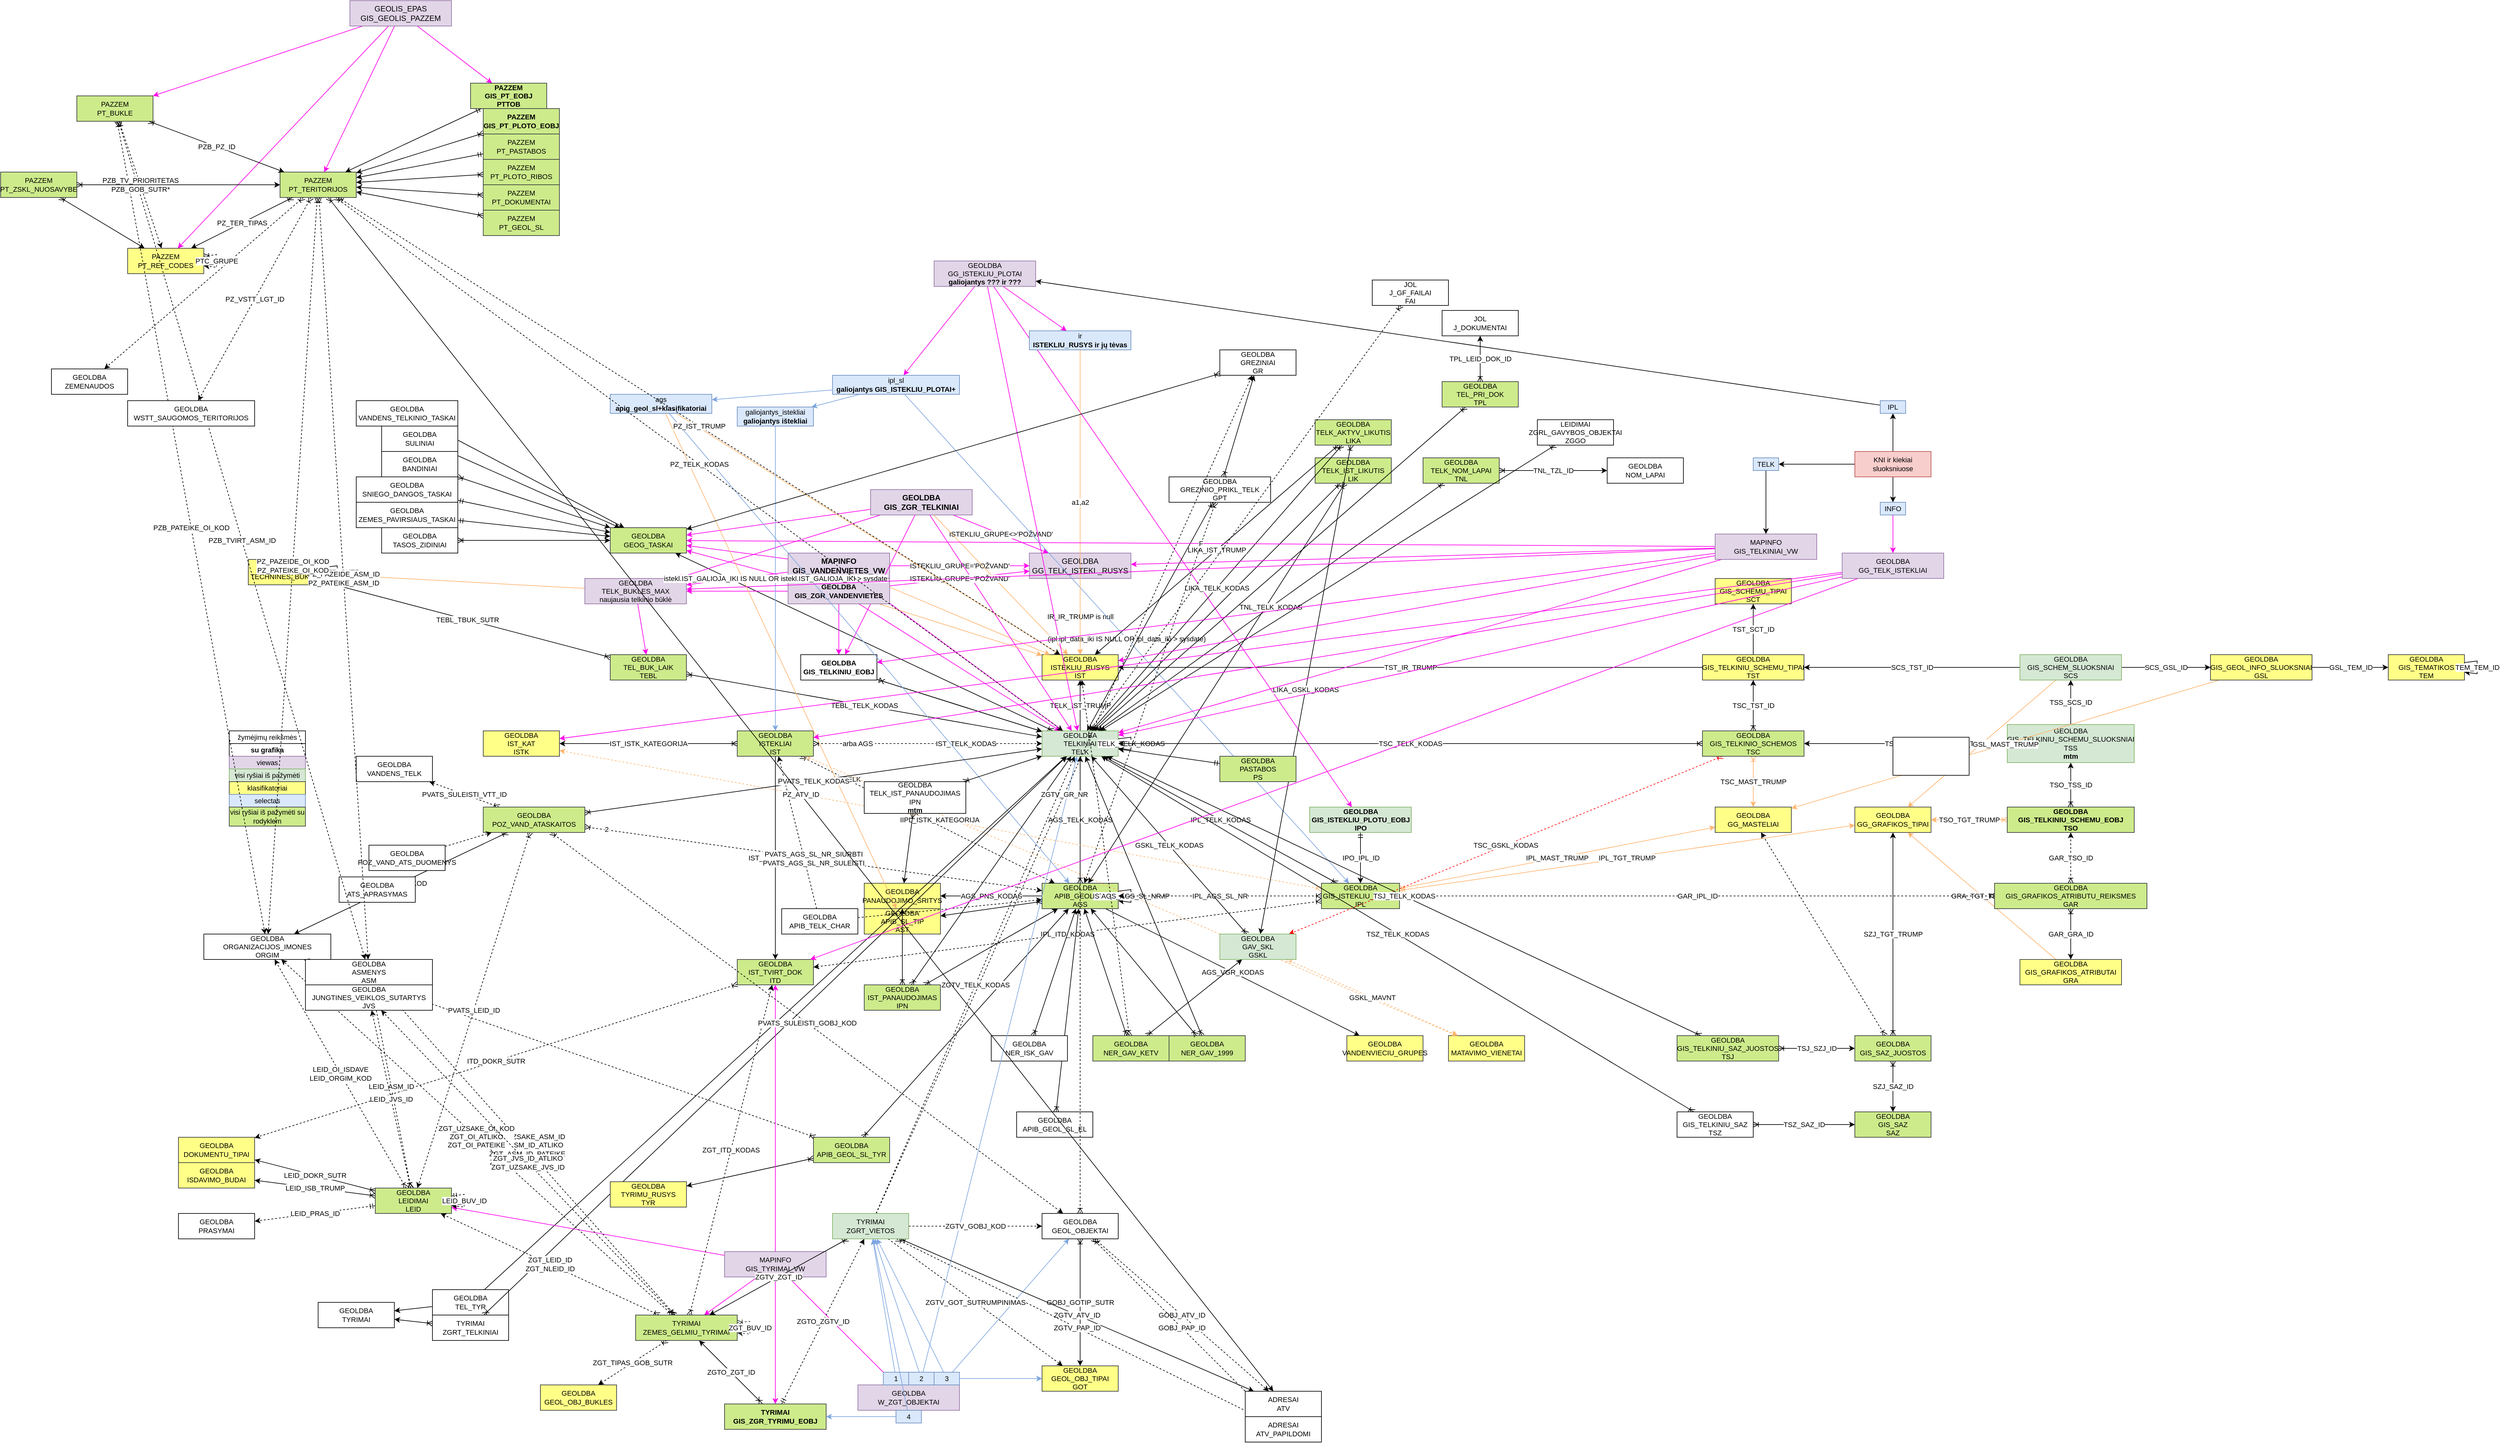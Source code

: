 <mxfile version="22.0.2" type="device">
  <diagram name="Page-1" id="un5AJvZj8geDbrDEd8cS">
    <mxGraphModel dx="3072" dy="1997" grid="1" gridSize="10" guides="1" tooltips="1" connect="1" arrows="1" fold="1" page="1" pageScale="1" pageWidth="827" pageHeight="1169" math="0" shadow="0">
      <root>
        <mxCell id="0" />
        <mxCell id="1" parent="0" />
        <mxCell id="nHMEkWufiI58k_DqVaCT-7" style="edgeStyle=none;shape=connector;rounded=0;orthogonalLoop=1;jettySize=auto;html=1;labelBackgroundColor=default;strokeColor=default;align=center;verticalAlign=middle;fontFamily=Helvetica;fontSize=11;fontColor=default;endArrow=classic;startArrow=ERoneToMany;startFill=0;" parent="1" source="nHMEkWufiI58k_DqVaCT-4" target="nHMEkWufiI58k_DqVaCT-5" edge="1">
          <mxGeometry relative="1" as="geometry" />
        </mxCell>
        <mxCell id="nHMEkWufiI58k_DqVaCT-19" value="AGS_TELK_KODAS" style="edgeStyle=none;shape=connector;rounded=0;orthogonalLoop=1;jettySize=auto;html=1;labelBackgroundColor=default;strokeColor=default;align=center;verticalAlign=middle;fontFamily=Helvetica;fontSize=11;fontColor=default;endArrow=classic;startArrow=ERoneToMany;startFill=0;" parent="1" source="nHMEkWufiI58k_DqVaCT-4" target="nHMEkWufiI58k_DqVaCT-18" edge="1">
          <mxGeometry relative="1" as="geometry" />
        </mxCell>
        <mxCell id="nHMEkWufiI58k_DqVaCT-26" value="AGS_PNS_KODAS" style="edgeStyle=none;shape=connector;rounded=0;orthogonalLoop=1;jettySize=auto;html=1;labelBackgroundColor=default;strokeColor=default;align=center;verticalAlign=middle;fontFamily=Helvetica;fontSize=11;fontColor=default;endArrow=classic;" parent="1" source="nHMEkWufiI58k_DqVaCT-4" target="nHMEkWufiI58k_DqVaCT-27" edge="1">
          <mxGeometry relative="1" as="geometry">
            <mxPoint x="110" y="290" as="targetPoint" />
          </mxGeometry>
        </mxCell>
        <mxCell id="nHMEkWufiI58k_DqVaCT-29" value="AGS_VGR_KODAS" style="edgeStyle=none;shape=connector;rounded=0;orthogonalLoop=1;jettySize=auto;html=1;labelBackgroundColor=default;strokeColor=default;align=center;verticalAlign=middle;fontFamily=Helvetica;fontSize=11;fontColor=default;endArrow=classic;" parent="1" source="nHMEkWufiI58k_DqVaCT-4" target="nHMEkWufiI58k_DqVaCT-30" edge="1">
          <mxGeometry relative="1" as="geometry">
            <mxPoint x="180" y="260" as="targetPoint" />
          </mxGeometry>
        </mxCell>
        <UserObject label="GEOLDBA&lt;br&gt;APIB_GEOL_SL&lt;br&gt;AGS" tags="" id="nHMEkWufiI58k_DqVaCT-4">
          <mxCell style="rounded=0;whiteSpace=wrap;html=1;fontFamily=Helvetica;fontSize=11;fillColor=#cdeb8b;strokeColor=#36393d;" parent="1" vertex="1">
            <mxGeometry x="160" y="240" width="120" height="40" as="geometry" />
          </mxCell>
        </UserObject>
        <UserObject label="GEOLDBA&lt;br&gt;APIB_SL_TIP&lt;br&gt;AST" tags="Klasifikatoriai" id="nHMEkWufiI58k_DqVaCT-5">
          <mxCell style="rounded=0;whiteSpace=wrap;html=1;fontFamily=Helvetica;fontSize=11;fillColor=#ffff88;strokeColor=#36393d;" parent="1" vertex="1">
            <mxGeometry x="-120" y="280" width="120" height="40" as="geometry" />
          </mxCell>
        </UserObject>
        <mxCell id="nHMEkWufiI58k_DqVaCT-12" value="IST_ISTK_KATEGORIJA" style="edgeStyle=none;shape=connector;rounded=0;orthogonalLoop=1;jettySize=auto;html=1;labelBackgroundColor=default;strokeColor=default;align=center;verticalAlign=middle;fontFamily=Helvetica;fontSize=11;fontColor=default;endArrow=classic;startArrow=ERoneToMany;startFill=0;" parent="1" source="nHMEkWufiI58k_DqVaCT-6" target="nHMEkWufiI58k_DqVaCT-11" edge="1">
          <mxGeometry relative="1" as="geometry" />
        </mxCell>
        <mxCell id="nHMEkWufiI58k_DqVaCT-13" value="IST_ITD_KODAS" style="edgeStyle=none;shape=connector;rounded=0;orthogonalLoop=1;jettySize=auto;html=1;labelBackgroundColor=default;strokeColor=default;align=center;verticalAlign=middle;fontFamily=Helvetica;fontSize=11;fontColor=default;endArrow=classic;" parent="1" source="nHMEkWufiI58k_DqVaCT-6" target="nHMEkWufiI58k_DqVaCT-10" edge="1">
          <mxGeometry relative="1" as="geometry" />
        </mxCell>
        <mxCell id="nHMEkWufiI58k_DqVaCT-22" value="IST_AGS_SL_NR" style="edgeStyle=none;shape=connector;rounded=0;orthogonalLoop=1;jettySize=auto;html=1;labelBackgroundColor=default;strokeColor=default;align=center;verticalAlign=middle;fontFamily=Helvetica;fontSize=11;fontColor=default;endArrow=classic;dashed=1;startArrow=ERoneToMany;startFill=0;" parent="1" source="nHMEkWufiI58k_DqVaCT-6" target="nHMEkWufiI58k_DqVaCT-4" edge="1">
          <mxGeometry relative="1" as="geometry" />
        </mxCell>
        <mxCell id="HKWOx8UjaVdxaszHi2X6-24" value="arba TELK" style="edgeLabel;html=1;align=center;verticalAlign=middle;resizable=0;points=[];fontSize=11;fontFamily=Helvetica;fontColor=default;" parent="nHMEkWufiI58k_DqVaCT-22" vertex="1" connectable="0">
          <mxGeometry x="-0.656" y="-2" relative="1" as="geometry">
            <mxPoint as="offset" />
          </mxGeometry>
        </mxCell>
        <mxCell id="nHMEkWufiI58k_DqVaCT-23" value="IST_MATOVNT_TRUMP" style="edgeStyle=none;shape=connector;rounded=0;orthogonalLoop=1;jettySize=auto;html=1;labelBackgroundColor=default;strokeColor=#FFB570;align=center;verticalAlign=middle;fontFamily=Helvetica;fontSize=11;fontColor=default;endArrow=classic;dashed=1;startArrow=ERoneToMany;startFill=0;" parent="1" source="nHMEkWufiI58k_DqVaCT-6" target="nHMEkWufiI58k_DqVaCT-24" edge="1">
          <mxGeometry relative="1" as="geometry">
            <mxPoint x="480" y="520" as="targetPoint" />
          </mxGeometry>
        </mxCell>
        <mxCell id="nHMEkWufiI58k_DqVaCT-25" value="IST_TELK_KODAS" style="edgeStyle=none;shape=connector;rounded=0;orthogonalLoop=1;jettySize=auto;html=1;labelBackgroundColor=default;strokeColor=default;align=center;verticalAlign=middle;fontFamily=Helvetica;fontSize=11;fontColor=default;endArrow=classic;dashed=1;startArrow=ERoneToMany;startFill=0;" parent="1" source="nHMEkWufiI58k_DqVaCT-6" target="nHMEkWufiI58k_DqVaCT-18" edge="1">
          <mxGeometry x="0.333" relative="1" as="geometry">
            <mxPoint as="offset" />
          </mxGeometry>
        </mxCell>
        <mxCell id="HKWOx8UjaVdxaszHi2X6-23" value="arba AGS&amp;nbsp;" style="edgeLabel;html=1;align=center;verticalAlign=middle;resizable=0;points=[];fontSize=11;fontFamily=Helvetica;fontColor=default;" parent="nHMEkWufiI58k_DqVaCT-25" vertex="1" connectable="0">
          <mxGeometry x="-0.792" y="4" relative="1" as="geometry">
            <mxPoint x="33" y="4" as="offset" />
          </mxGeometry>
        </mxCell>
        <UserObject label="GEOLDBA&lt;br&gt;ISTEKLIAI&lt;br&gt;IST" tags="" id="nHMEkWufiI58k_DqVaCT-6">
          <mxCell style="rounded=0;whiteSpace=wrap;html=1;fontFamily=Helvetica;fontSize=11;fillColor=#cdeb8b;strokeColor=#36393d;" parent="1" vertex="1">
            <mxGeometry x="-320" width="120" height="40" as="geometry" />
          </mxCell>
        </UserObject>
        <mxCell id="HKWOx8UjaVdxaszHi2X6-184" value="ITD_DOKR_SUTR" style="edgeStyle=none;shape=connector;rounded=0;orthogonalLoop=1;jettySize=auto;html=1;dashed=1;labelBackgroundColor=default;strokeColor=default;align=center;verticalAlign=middle;fontFamily=Helvetica;fontSize=11;fontColor=default;endArrow=classic;startArrow=ERoneToMany;startFill=0;" parent="1" source="nHMEkWufiI58k_DqVaCT-10" target="HKWOx8UjaVdxaszHi2X6-124" edge="1">
          <mxGeometry relative="1" as="geometry">
            <mxPoint x="-480" y="380" as="targetPoint" />
          </mxGeometry>
        </mxCell>
        <UserObject label="GEOLDBA&lt;br&gt;IST_TVIRT_DOK&lt;br&gt;ITD" tags="mtm" id="nHMEkWufiI58k_DqVaCT-10">
          <mxCell style="rounded=0;whiteSpace=wrap;html=1;fontFamily=Helvetica;fontSize=11;fillColor=#cdeb8b;strokeColor=#36393d;" parent="1" vertex="1">
            <mxGeometry x="-320" y="360" width="120" height="40" as="geometry" />
          </mxCell>
        </UserObject>
        <UserObject label="GEOLDBA&lt;br&gt;IST_KAT&lt;br&gt;ISTK" tags="Klasifikatoriai" id="nHMEkWufiI58k_DqVaCT-11">
          <mxCell style="rounded=0;whiteSpace=wrap;html=1;fontFamily=Helvetica;fontSize=11;fillColor=#ffff88;strokeColor=#36393d;" parent="1" vertex="1">
            <mxGeometry x="-720" width="120" height="40" as="geometry" />
          </mxCell>
        </UserObject>
        <mxCell id="nHMEkWufiI58k_DqVaCT-21" value="TELK_IST_TRUMP" style="edgeStyle=none;shape=connector;rounded=0;orthogonalLoop=1;jettySize=auto;html=1;labelBackgroundColor=default;strokeColor=default;align=center;verticalAlign=middle;fontFamily=Helvetica;fontSize=11;fontColor=default;endArrow=classic;" parent="1" source="nHMEkWufiI58k_DqVaCT-18" target="nHMEkWufiI58k_DqVaCT-20" edge="1">
          <mxGeometry relative="1" as="geometry" />
        </mxCell>
        <mxCell id="HKWOx8UjaVdxaszHi2X6-147" style="edgeStyle=none;shape=connector;rounded=0;orthogonalLoop=1;jettySize=auto;html=1;labelBackgroundColor=default;strokeColor=default;align=center;verticalAlign=middle;fontFamily=Helvetica;fontSize=11;fontColor=default;endArrow=classic;startArrow=ERoneToMany;startFill=0;" parent="1" source="nHMEkWufiI58k_DqVaCT-18" target="6K3ba-E-M_uX1vQeTb5o-2" edge="1">
          <mxGeometry relative="1" as="geometry" />
        </mxCell>
        <UserObject label="GEOLDBA&lt;br&gt;TELKINIAI&lt;br&gt;TELK" tags="" id="nHMEkWufiI58k_DqVaCT-18">
          <mxCell style="rounded=0;whiteSpace=wrap;html=1;fontFamily=Helvetica;fontSize=11;fillColor=#d5e8d4;strokeColor=#82b366;" parent="1" vertex="1">
            <mxGeometry x="160" width="120" height="40" as="geometry" />
          </mxCell>
        </UserObject>
        <UserObject label="GEOLDBA&lt;br&gt;ISTEKLIU_RUSYS&lt;br&gt;IST" tags="Klasifikatoriai" id="nHMEkWufiI58k_DqVaCT-20">
          <mxCell style="rounded=0;whiteSpace=wrap;html=1;fontFamily=Helvetica;fontSize=11;fillColor=#ffff88;strokeColor=#36393d;" parent="1" vertex="1">
            <mxGeometry x="160" y="-120" width="120" height="40" as="geometry" />
          </mxCell>
        </UserObject>
        <UserObject label="GEOLDBA&lt;br&gt;MATAVIMO_VIENETAI" tags="Klasifikatoriai" id="nHMEkWufiI58k_DqVaCT-24">
          <mxCell style="rounded=0;whiteSpace=wrap;html=1;fontFamily=Helvetica;fontSize=11;fillColor=#ffff88;strokeColor=#36393d;" parent="1" vertex="1">
            <mxGeometry x="800" y="480" width="120" height="40" as="geometry" />
          </mxCell>
        </UserObject>
        <UserObject label="GEOLDBA&lt;br&gt;PANAUDOJIMO_SRITYS" tags="Klasifikatoriai" id="nHMEkWufiI58k_DqVaCT-27">
          <mxCell style="rounded=0;whiteSpace=wrap;html=1;fontFamily=Helvetica;fontSize=11;fillColor=#ffff88;strokeColor=#36393d;" parent="1" vertex="1">
            <mxGeometry x="-120" y="240" width="120" height="40" as="geometry" />
          </mxCell>
        </UserObject>
        <UserObject label="GEOLDBA&lt;br&gt;VANDENVIECIU_GRUPES" tags="Klasifikatoriai" id="nHMEkWufiI58k_DqVaCT-30">
          <mxCell style="rounded=0;whiteSpace=wrap;html=1;fontFamily=Helvetica;fontSize=11;fillColor=#ffff88;strokeColor=#36393d;" parent="1" vertex="1">
            <mxGeometry x="640" y="480" width="120" height="40" as="geometry" />
          </mxCell>
        </UserObject>
        <mxCell id="HKWOx8UjaVdxaszHi2X6-122" value="LEID_ASM_ID" style="edgeStyle=none;shape=connector;rounded=0;orthogonalLoop=1;jettySize=auto;html=1;dashed=1;labelBackgroundColor=default;strokeColor=default;align=center;verticalAlign=middle;fontFamily=Helvetica;fontSize=11;fontColor=default;endArrow=classic;startArrow=ERoneToMany;startFill=0;" parent="1" source="nHMEkWufiI58k_DqVaCT-33" target="HKWOx8UjaVdxaszHi2X6-108" edge="1">
          <mxGeometry relative="1" as="geometry" />
        </mxCell>
        <mxCell id="HKWOx8UjaVdxaszHi2X6-123" value="LEID_DOKR_SUTR" style="edgeStyle=none;shape=connector;rounded=0;orthogonalLoop=1;jettySize=auto;html=1;labelBackgroundColor=default;strokeColor=default;align=center;verticalAlign=middle;fontFamily=Helvetica;fontSize=11;fontColor=default;endArrow=classic;startArrow=ERoneToMany;startFill=0;" parent="1" source="nHMEkWufiI58k_DqVaCT-33" target="HKWOx8UjaVdxaszHi2X6-124" edge="1">
          <mxGeometry relative="1" as="geometry">
            <mxPoint x="-890" y="520" as="targetPoint" />
          </mxGeometry>
        </mxCell>
        <mxCell id="HKWOx8UjaVdxaszHi2X6-126" value="LEID_ISB_TRUMP" style="edgeStyle=none;shape=connector;rounded=0;orthogonalLoop=1;jettySize=auto;html=1;labelBackgroundColor=default;strokeColor=default;align=center;verticalAlign=middle;fontFamily=Helvetica;fontSize=11;fontColor=default;endArrow=classic;startArrow=ERoneToMany;startFill=0;" parent="1" source="nHMEkWufiI58k_DqVaCT-33" target="HKWOx8UjaVdxaszHi2X6-127" edge="1">
          <mxGeometry relative="1" as="geometry">
            <mxPoint x="-750" y="510" as="targetPoint" />
          </mxGeometry>
        </mxCell>
        <mxCell id="HKWOx8UjaVdxaszHi2X6-128" value="LEID_JVS_ID" style="edgeStyle=none;shape=connector;rounded=0;orthogonalLoop=1;jettySize=auto;html=1;dashed=1;labelBackgroundColor=default;strokeColor=default;align=center;verticalAlign=middle;fontFamily=Helvetica;fontSize=11;fontColor=default;endArrow=classic;startArrow=ERoneToMany;startFill=0;" parent="1" source="nHMEkWufiI58k_DqVaCT-33" target="HKWOx8UjaVdxaszHi2X6-113" edge="1">
          <mxGeometry relative="1" as="geometry" />
        </mxCell>
        <mxCell id="HKWOx8UjaVdxaszHi2X6-130" value="LEID_OI_ISDAVE&lt;br&gt;LEID_ORGIM_KOD" style="edgeStyle=none;shape=connector;rounded=0;orthogonalLoop=1;jettySize=auto;html=1;dashed=1;labelBackgroundColor=default;strokeColor=default;align=center;verticalAlign=middle;fontFamily=Helvetica;fontSize=11;fontColor=default;endArrow=classic;startArrow=ERoneToMany;startFill=0;" parent="1" source="nHMEkWufiI58k_DqVaCT-33" target="nHMEkWufiI58k_DqVaCT-34" edge="1">
          <mxGeometry relative="1" as="geometry" />
        </mxCell>
        <mxCell id="HKWOx8UjaVdxaszHi2X6-131" value="LEID_PRAS_ID" style="edgeStyle=none;shape=connector;rounded=0;orthogonalLoop=1;jettySize=auto;html=1;dashed=1;labelBackgroundColor=default;strokeColor=default;align=center;verticalAlign=middle;fontFamily=Helvetica;fontSize=11;fontColor=default;endArrow=classic;startArrow=ERmandOne;startFill=0;" parent="1" source="nHMEkWufiI58k_DqVaCT-33" target="HKWOx8UjaVdxaszHi2X6-132" edge="1">
          <mxGeometry relative="1" as="geometry">
            <mxPoint x="-1010" y="730" as="targetPoint" />
          </mxGeometry>
        </mxCell>
        <mxCell id="nHMEkWufiI58k_DqVaCT-33" value="GEOLDBA&lt;br&gt;LEIDIMAI&lt;br&gt;LEID" style="rounded=0;whiteSpace=wrap;html=1;fontFamily=Helvetica;fontSize=11;fillColor=#cdeb8b;strokeColor=#36393d;" parent="1" vertex="1">
          <mxGeometry x="-890" y="720" width="120" height="40" as="geometry" />
        </mxCell>
        <UserObject label="GEOLDBA&lt;br&gt;ORGANIZACIJOS_IMONES&lt;br&gt;ORGIM" tags="very_wide" id="nHMEkWufiI58k_DqVaCT-34">
          <mxCell style="rounded=0;whiteSpace=wrap;html=1;fontFamily=Helvetica;fontSize=11;fontColor=default;" parent="1" vertex="1">
            <mxGeometry x="-1160" y="320" width="200" height="40" as="geometry" />
          </mxCell>
        </UserObject>
        <mxCell id="nHMEkWufiI58k_DqVaCT-44" value="AGS_AGS_SL_NR" style="edgeStyle=none;shape=connector;rounded=0;orthogonalLoop=1;jettySize=auto;html=1;labelBackgroundColor=default;strokeColor=default;align=center;verticalAlign=middle;fontFamily=Helvetica;fontSize=11;fontColor=default;endArrow=classic;" parent="1" source="nHMEkWufiI58k_DqVaCT-4" target="nHMEkWufiI58k_DqVaCT-4" edge="1">
          <mxGeometry relative="1" as="geometry" />
        </mxCell>
        <mxCell id="nHMEkWufiI58k_DqVaCT-45" value="TELK_TELK_KODAS" style="edgeStyle=none;shape=connector;rounded=0;orthogonalLoop=1;jettySize=auto;html=1;labelBackgroundColor=default;strokeColor=default;align=center;verticalAlign=middle;fontFamily=Helvetica;fontSize=11;fontColor=default;endArrow=classic;" parent="1" source="nHMEkWufiI58k_DqVaCT-18" target="nHMEkWufiI58k_DqVaCT-18" edge="1">
          <mxGeometry relative="1" as="geometry" />
        </mxCell>
        <mxCell id="6K3ba-E-M_uX1vQeTb5o-3" style="rounded=0;orthogonalLoop=1;jettySize=auto;html=1;strokeColor=#ff00ea;" parent="1" source="6K3ba-E-M_uX1vQeTb5o-1" target="6K3ba-E-M_uX1vQeTb5o-2" edge="1">
          <mxGeometry relative="1" as="geometry" />
        </mxCell>
        <mxCell id="6K3ba-E-M_uX1vQeTb5o-5" style="edgeStyle=none;shape=connector;rounded=0;orthogonalLoop=1;jettySize=auto;html=1;labelBackgroundColor=default;strokeColor=#ff00ea;align=center;verticalAlign=middle;fontFamily=Helvetica;fontSize=11;fontColor=default;endArrow=classic;" parent="1" source="6K3ba-E-M_uX1vQeTb5o-1" target="nHMEkWufiI58k_DqVaCT-18" edge="1">
          <mxGeometry relative="1" as="geometry" />
        </mxCell>
        <mxCell id="6K3ba-E-M_uX1vQeTb5o-7" value="ISTEKLIU_GRUPE=&#39;POŽVAND&#39;" style="edgeStyle=none;shape=connector;rounded=0;orthogonalLoop=1;jettySize=auto;html=1;labelBackgroundColor=default;strokeColor=#ff00ea;align=center;verticalAlign=middle;fontFamily=Helvetica;fontSize=11;fontColor=default;endArrow=classic;fontStyle=0;" parent="1" source="6K3ba-E-M_uX1vQeTb5o-1" target="6K3ba-E-M_uX1vQeTb5o-6" edge="1">
          <mxGeometry relative="1" as="geometry" />
        </mxCell>
        <mxCell id="6K3ba-E-M_uX1vQeTb5o-9" style="edgeStyle=none;shape=connector;rounded=0;orthogonalLoop=1;jettySize=auto;html=1;labelBackgroundColor=default;strokeColor=#ff00ea;align=center;verticalAlign=middle;fontFamily=Helvetica;fontSize=11;fontColor=default;endArrow=classic;" parent="1" source="6K3ba-E-M_uX1vQeTb5o-1" target="6K3ba-E-M_uX1vQeTb5o-8" edge="1">
          <mxGeometry relative="1" as="geometry" />
        </mxCell>
        <mxCell id="6K3ba-E-M_uX1vQeTb5o-11" style="edgeStyle=none;shape=connector;rounded=0;orthogonalLoop=1;jettySize=auto;html=1;labelBackgroundColor=default;strokeColor=#FFB570;align=center;verticalAlign=middle;fontFamily=Helvetica;fontSize=11;fontColor=default;endArrow=classic;" parent="1" source="6K3ba-E-M_uX1vQeTb5o-1" target="nHMEkWufiI58k_DqVaCT-20" edge="1">
          <mxGeometry relative="1" as="geometry" />
        </mxCell>
        <mxCell id="6K3ba-E-M_uX1vQeTb5o-13" style="edgeStyle=none;shape=connector;rounded=0;orthogonalLoop=1;jettySize=auto;html=1;labelBackgroundColor=default;strokeColor=#ff00ea;align=center;verticalAlign=middle;fontFamily=Helvetica;fontSize=11;fontColor=default;endArrow=classic;" parent="1" source="6K3ba-E-M_uX1vQeTb5o-1" target="6K3ba-E-M_uX1vQeTb5o-12" edge="1">
          <mxGeometry relative="1" as="geometry" />
        </mxCell>
        <UserObject label="MAPINFO&lt;br&gt;GIS_VANDENVIETES_VW" tags="View" id="6K3ba-E-M_uX1vQeTb5o-1">
          <mxCell style="rounded=0;whiteSpace=wrap;html=1;fillColor=#e1d5e7;strokeColor=#9673a6;fontStyle=1" parent="1" vertex="1">
            <mxGeometry x="-240" y="-280" width="160" height="40" as="geometry" />
          </mxCell>
        </UserObject>
        <UserObject label="GEOLDBA&lt;br&gt;GEOG_TASKAI" tags="very_wide" id="6K3ba-E-M_uX1vQeTb5o-2">
          <mxCell style="rounded=0;whiteSpace=wrap;html=1;fontFamily=Helvetica;fontSize=11;fontStyle=0;fillColor=#cdeb8b;strokeColor=#36393d;" parent="1" vertex="1">
            <mxGeometry x="-520" y="-320" width="120" height="40" as="geometry" />
          </mxCell>
        </UserObject>
        <mxCell id="6K3ba-E-M_uX1vQeTb5o-18" value="IR_IR_TRUMP is null" style="edgeStyle=none;shape=connector;rounded=0;orthogonalLoop=1;jettySize=auto;html=1;labelBackgroundColor=default;strokeColor=#FFB570;align=center;verticalAlign=middle;fontFamily=Helvetica;fontSize=11;fontColor=default;endArrow=classic;" parent="1" source="6K3ba-E-M_uX1vQeTb5o-6" target="nHMEkWufiI58k_DqVaCT-20" edge="1">
          <mxGeometry relative="1" as="geometry" />
        </mxCell>
        <UserObject label="GEOLDBA&lt;br&gt;GG_TELK_ISTEKL_RUSYS" tags="View" id="6K3ba-E-M_uX1vQeTb5o-6">
          <mxCell style="rounded=0;whiteSpace=wrap;html=1;fillColor=#e1d5e7;strokeColor=#9673a6;" parent="1" vertex="1">
            <mxGeometry x="140" y="-280" width="160" height="40" as="geometry" />
          </mxCell>
        </UserObject>
        <mxCell id="6K3ba-E-M_uX1vQeTb5o-20" style="edgeStyle=none;shape=connector;rounded=0;orthogonalLoop=1;jettySize=auto;html=1;labelBackgroundColor=default;strokeColor=#ff00ea;align=center;verticalAlign=middle;fontFamily=Helvetica;fontSize=11;fontColor=default;endArrow=classic;" parent="1" source="6K3ba-E-M_uX1vQeTb5o-8" target="6K3ba-E-M_uX1vQeTb5o-19" edge="1">
          <mxGeometry relative="1" as="geometry" />
        </mxCell>
        <mxCell id="6K3ba-E-M_uX1vQeTb5o-21" style="edgeStyle=none;shape=connector;rounded=0;orthogonalLoop=1;jettySize=auto;html=1;labelBackgroundColor=default;strokeColor=#FFB570;align=center;verticalAlign=middle;fontFamily=Helvetica;fontSize=11;fontColor=default;endArrow=classic;" parent="1" source="6K3ba-E-M_uX1vQeTb5o-8" target="6K3ba-E-M_uX1vQeTb5o-22" edge="1">
          <mxGeometry relative="1" as="geometry">
            <mxPoint x="180" y="170" as="targetPoint" />
          </mxGeometry>
        </mxCell>
        <UserObject label="GEOLDBA&lt;br&gt;TELK_BUKLES_MAX&lt;br&gt;naujausia telkinio būklė" tags="View" id="6K3ba-E-M_uX1vQeTb5o-8">
          <mxCell style="rounded=0;whiteSpace=wrap;html=1;fillColor=#e1d5e7;strokeColor=#9673a6;fontFamily=Helvetica;fontSize=11;fontColor=default;" parent="1" vertex="1">
            <mxGeometry x="-560" y="-240" width="160" height="40" as="geometry" />
          </mxCell>
        </UserObject>
        <mxCell id="HKWOx8UjaVdxaszHi2X6-33" style="edgeStyle=none;shape=connector;rounded=0;orthogonalLoop=1;jettySize=auto;html=1;labelBackgroundColor=default;strokeColor=default;align=center;verticalAlign=middle;fontFamily=Helvetica;fontSize=11;fontColor=default;endArrow=classic;startArrow=cross;startFill=0;" parent="1" source="6K3ba-E-M_uX1vQeTb5o-12" target="nHMEkWufiI58k_DqVaCT-18" edge="1">
          <mxGeometry relative="1" as="geometry" />
        </mxCell>
        <mxCell id="HKWOx8UjaVdxaszHi2X6-34" style="edgeStyle=none;shape=connector;rounded=0;orthogonalLoop=1;jettySize=auto;html=1;labelBackgroundColor=default;strokeColor=default;align=center;verticalAlign=middle;fontFamily=Helvetica;fontSize=11;fontColor=default;endArrow=classic;startArrow=ERone;startFill=0;" parent="1" source="6K3ba-E-M_uX1vQeTb5o-12" target="nHMEkWufiI58k_DqVaCT-18" edge="1">
          <mxGeometry relative="1" as="geometry" />
        </mxCell>
        <UserObject label="GEOLDBA&lt;br&gt;GIS_TELKINIU_EOBJ" tags="eobj" id="6K3ba-E-M_uX1vQeTb5o-12">
          <mxCell style="rounded=0;whiteSpace=wrap;html=1;fontFamily=Helvetica;fontSize=11;fontColor=default;fontStyle=1" parent="1" vertex="1">
            <mxGeometry x="-220" y="-120" width="120" height="40" as="geometry" />
          </mxCell>
        </UserObject>
        <mxCell id="6K3ba-E-M_uX1vQeTb5o-14" value="&lt;b&gt;su grafika&lt;br&gt;&lt;/b&gt;" style="rounded=0;whiteSpace=wrap;html=1;fontFamily=Helvetica;fontSize=11;fontColor=default;" parent="1" vertex="1">
          <mxGeometry x="-1120" y="20" width="120" height="20" as="geometry" />
        </mxCell>
        <mxCell id="6K3ba-E-M_uX1vQeTb5o-15" value="viewas" style="rounded=0;whiteSpace=wrap;html=1;fillColor=#e1d5e7;strokeColor=#9673a6;fontFamily=Helvetica;fontSize=11;fontColor=default;" parent="1" vertex="1">
          <mxGeometry x="-1120" y="40" width="120" height="20" as="geometry" />
        </mxCell>
        <mxCell id="6K3ba-E-M_uX1vQeTb5o-16" value="visi ryšiai iš pažymėti" style="rounded=0;whiteSpace=wrap;html=1;fontFamily=Helvetica;fontSize=11;fillColor=#d5e8d4;strokeColor=#82b366;" parent="1" vertex="1">
          <mxGeometry x="-1120" y="60" width="120" height="20" as="geometry" />
        </mxCell>
        <mxCell id="6K3ba-E-M_uX1vQeTb5o-17" value="žymėjimų reikšmės" style="rounded=0;whiteSpace=wrap;html=1;fontFamily=Helvetica;fontSize=11;fontColor=default;" parent="1" vertex="1">
          <mxGeometry x="-1120" width="120" height="20" as="geometry" />
        </mxCell>
        <mxCell id="lAcXZtT61QaVzYog_SZi-91" value="TEBL_TELK_KODAS" style="edgeStyle=none;shape=connector;rounded=0;orthogonalLoop=1;jettySize=auto;html=1;labelBackgroundColor=default;strokeColor=default;align=center;verticalAlign=middle;fontFamily=Helvetica;fontSize=11;fontColor=default;endArrow=classic;startArrow=ERoneToMany;startFill=0;" parent="1" source="6K3ba-E-M_uX1vQeTb5o-19" target="nHMEkWufiI58k_DqVaCT-18" edge="1">
          <mxGeometry relative="1" as="geometry" />
        </mxCell>
        <mxCell id="lAcXZtT61QaVzYog_SZi-92" value="TEBL_TBUK_SUTR" style="edgeStyle=none;shape=connector;rounded=0;orthogonalLoop=1;jettySize=auto;html=1;labelBackgroundColor=default;strokeColor=default;align=center;verticalAlign=middle;fontFamily=Helvetica;fontSize=11;fontColor=default;endArrow=classic;startArrow=ERoneToMany;startFill=0;" parent="1" source="6K3ba-E-M_uX1vQeTb5o-19" target="6K3ba-E-M_uX1vQeTb5o-22" edge="1">
          <mxGeometry relative="1" as="geometry" />
        </mxCell>
        <UserObject label="GEOLDBA&lt;br&gt;TEL_BUK_LAIK&lt;br&gt;TEBL" tags="owned" id="6K3ba-E-M_uX1vQeTb5o-19">
          <mxCell style="rounded=0;whiteSpace=wrap;html=1;fontFamily=Helvetica;fontSize=11;fillColor=#cdeb8b;strokeColor=#36393d;" parent="1" vertex="1">
            <mxGeometry x="-520" y="-120" width="120" height="40" as="geometry" />
          </mxCell>
        </UserObject>
        <UserObject label="GEOLDBA&lt;br&gt;TECHNINES_BUKLES" tags="Klasifikatoriai" id="6K3ba-E-M_uX1vQeTb5o-22">
          <mxCell style="rounded=0;whiteSpace=wrap;html=1;fontFamily=Helvetica;fontSize=11;fillColor=#ffff88;strokeColor=#36393d;" parent="1" vertex="1">
            <mxGeometry x="-1090" y="-270" width="120" height="40" as="geometry" />
          </mxCell>
        </UserObject>
        <mxCell id="lAcXZtT61QaVzYog_SZi-1" value="klasifikatoriai" style="rounded=0;whiteSpace=wrap;html=1;fontFamily=Helvetica;fontSize=11;fillColor=#ffff88;strokeColor=#36393d;" parent="1" vertex="1">
          <mxGeometry x="-1120" y="80" width="120" height="20" as="geometry" />
        </mxCell>
        <mxCell id="lAcXZtT61QaVzYog_SZi-4" style="edgeStyle=none;shape=connector;rounded=0;orthogonalLoop=1;jettySize=auto;html=1;labelBackgroundColor=default;strokeColor=#ff00ea;align=center;verticalAlign=middle;fontFamily=Helvetica;fontSize=11;fontColor=default;endArrow=classic;" parent="1" source="lAcXZtT61QaVzYog_SZi-2" target="nHMEkWufiI58k_DqVaCT-18" edge="1">
          <mxGeometry relative="1" as="geometry" />
        </mxCell>
        <mxCell id="lAcXZtT61QaVzYog_SZi-5" style="edgeStyle=none;shape=connector;rounded=0;orthogonalLoop=1;jettySize=auto;html=1;labelBackgroundColor=default;strokeColor=#ff00ea;align=center;verticalAlign=middle;fontFamily=Helvetica;fontSize=11;fontColor=default;endArrow=classic;" parent="1" source="lAcXZtT61QaVzYog_SZi-2" target="6K3ba-E-M_uX1vQeTb5o-2" edge="1">
          <mxGeometry relative="1" as="geometry" />
        </mxCell>
        <mxCell id="lAcXZtT61QaVzYog_SZi-6" style="edgeStyle=none;shape=connector;rounded=0;orthogonalLoop=1;jettySize=auto;html=1;labelBackgroundColor=default;strokeColor=#ff00ea;align=center;verticalAlign=middle;fontFamily=Helvetica;fontSize=11;fontColor=default;endArrow=classic;" parent="1" source="lAcXZtT61QaVzYog_SZi-2" target="6K3ba-E-M_uX1vQeTb5o-8" edge="1">
          <mxGeometry relative="1" as="geometry">
            <mxPoint x="-760" y="-268" as="sourcePoint" />
          </mxGeometry>
        </mxCell>
        <mxCell id="lAcXZtT61QaVzYog_SZi-8" value="ISTEKLIU_GRUPE&amp;lt;&amp;gt;&#39;POŽVAND&#39;" style="edgeStyle=none;shape=connector;rounded=0;orthogonalLoop=1;jettySize=auto;html=1;labelBackgroundColor=default;strokeColor=#ff00ea;align=center;verticalAlign=middle;fontFamily=Helvetica;fontSize=11;fontColor=default;endArrow=classic;" parent="1" source="lAcXZtT61QaVzYog_SZi-2" target="6K3ba-E-M_uX1vQeTb5o-6" edge="1">
          <mxGeometry relative="1" as="geometry" />
        </mxCell>
        <mxCell id="lAcXZtT61QaVzYog_SZi-9" style="edgeStyle=none;shape=connector;rounded=0;orthogonalLoop=1;jettySize=auto;html=1;labelBackgroundColor=default;strokeColor=#ff00ea;align=center;verticalAlign=middle;fontFamily=Helvetica;fontSize=11;fontColor=default;endArrow=classic;" parent="1" source="lAcXZtT61QaVzYog_SZi-2" target="6K3ba-E-M_uX1vQeTb5o-12" edge="1">
          <mxGeometry relative="1" as="geometry" />
        </mxCell>
        <UserObject label="GEOLDBA&lt;br&gt;GIS_ZGR_TELKINIAI" tags="View" id="lAcXZtT61QaVzYog_SZi-2">
          <mxCell style="rounded=0;whiteSpace=wrap;html=1;fillColor=#e1d5e7;strokeColor=#9673a6;fontStyle=1" parent="1" vertex="1">
            <mxGeometry x="-110" y="-380" width="160" height="40" as="geometry" />
          </mxCell>
        </UserObject>
        <mxCell id="lAcXZtT61QaVzYog_SZi-7" style="edgeStyle=none;shape=connector;rounded=0;orthogonalLoop=1;jettySize=auto;html=1;labelBackgroundColor=default;strokeColor=#FFB570;align=center;verticalAlign=middle;fontFamily=Helvetica;fontSize=11;fontColor=default;endArrow=classic;" parent="1" source="lAcXZtT61QaVzYog_SZi-2" target="nHMEkWufiI58k_DqVaCT-20" edge="1">
          <mxGeometry relative="1" as="geometry" />
        </mxCell>
        <mxCell id="lAcXZtT61QaVzYog_SZi-11" style="edgeStyle=none;shape=connector;rounded=0;orthogonalLoop=1;jettySize=auto;html=1;labelBackgroundColor=default;strokeColor=#ff00ea;align=center;verticalAlign=middle;fontFamily=Helvetica;fontSize=11;fontColor=default;endArrow=classic;" parent="1" source="lAcXZtT61QaVzYog_SZi-10" target="nHMEkWufiI58k_DqVaCT-18" edge="1">
          <mxGeometry relative="1" as="geometry" />
        </mxCell>
        <mxCell id="lAcXZtT61QaVzYog_SZi-12" style="edgeStyle=none;shape=connector;rounded=0;orthogonalLoop=1;jettySize=auto;html=1;labelBackgroundColor=default;strokeColor=#ff00ea;align=center;verticalAlign=middle;fontFamily=Helvetica;fontSize=11;fontColor=default;endArrow=classic;" parent="1" source="lAcXZtT61QaVzYog_SZi-10" target="6K3ba-E-M_uX1vQeTb5o-2" edge="1">
          <mxGeometry relative="1" as="geometry" />
        </mxCell>
        <mxCell id="lAcXZtT61QaVzYog_SZi-13" style="edgeStyle=none;shape=connector;rounded=0;orthogonalLoop=1;jettySize=auto;html=1;labelBackgroundColor=default;strokeColor=#ff00ea;align=center;verticalAlign=middle;fontFamily=Helvetica;fontSize=11;fontColor=default;endArrow=classic;" parent="1" source="lAcXZtT61QaVzYog_SZi-10" target="6K3ba-E-M_uX1vQeTb5o-8" edge="1">
          <mxGeometry relative="1" as="geometry" />
        </mxCell>
        <mxCell id="lAcXZtT61QaVzYog_SZi-14" value="ISTEKLIU_GRUPE=&#39;POŽVAND&#39;" style="edgeStyle=none;shape=connector;rounded=0;orthogonalLoop=1;jettySize=auto;html=1;labelBackgroundColor=default;strokeColor=#ff00ea;align=center;verticalAlign=middle;fontFamily=Helvetica;fontSize=11;fontColor=default;endArrow=classic;" parent="1" source="lAcXZtT61QaVzYog_SZi-10" target="6K3ba-E-M_uX1vQeTb5o-6" edge="1">
          <mxGeometry relative="1" as="geometry" />
        </mxCell>
        <mxCell id="lAcXZtT61QaVzYog_SZi-15" style="edgeStyle=none;shape=connector;rounded=0;orthogonalLoop=1;jettySize=auto;html=1;labelBackgroundColor=default;strokeColor=#ff00ea;align=center;verticalAlign=middle;fontFamily=Helvetica;fontSize=11;fontColor=default;endArrow=classic;" parent="1" source="lAcXZtT61QaVzYog_SZi-10" target="6K3ba-E-M_uX1vQeTb5o-12" edge="1">
          <mxGeometry relative="1" as="geometry" />
        </mxCell>
        <mxCell id="lAcXZtT61QaVzYog_SZi-16" style="edgeStyle=none;shape=connector;rounded=0;orthogonalLoop=1;jettySize=auto;html=1;labelBackgroundColor=default;strokeColor=#FFB570;align=center;verticalAlign=middle;fontFamily=Helvetica;fontSize=11;fontColor=default;endArrow=classic;" parent="1" source="lAcXZtT61QaVzYog_SZi-10" target="nHMEkWufiI58k_DqVaCT-20" edge="1">
          <mxGeometry relative="1" as="geometry" />
        </mxCell>
        <UserObject label="GEOLDBA&lt;br&gt;GIS_ZGR_VANDENVIETES" tags="View" id="lAcXZtT61QaVzYog_SZi-10">
          <mxCell style="rounded=0;whiteSpace=wrap;html=1;fillColor=#e1d5e7;strokeColor=#9673a6;fontFamily=Helvetica;fontSize=11;fontColor=default;fontStyle=1" parent="1" vertex="1">
            <mxGeometry x="-240" y="-240" width="160" height="40" as="geometry" />
          </mxCell>
        </UserObject>
        <mxCell id="lAcXZtT61QaVzYog_SZi-26" style="edgeStyle=none;shape=connector;rounded=0;orthogonalLoop=1;jettySize=auto;html=1;labelBackgroundColor=default;strokeColor=#ff00ea;align=center;verticalAlign=middle;fontFamily=Helvetica;fontSize=11;fontColor=default;endArrow=classic;" parent="1" source="lAcXZtT61QaVzYog_SZi-17" target="lAcXZtT61QaVzYog_SZi-21" edge="1">
          <mxGeometry relative="1" as="geometry" />
        </mxCell>
        <mxCell id="lAcXZtT61QaVzYog_SZi-27" style="edgeStyle=none;shape=connector;rounded=0;orthogonalLoop=1;jettySize=auto;html=1;labelBackgroundColor=default;strokeColor=#ff00ea;align=center;verticalAlign=middle;fontFamily=Helvetica;fontSize=11;fontColor=default;endArrow=classic;" parent="1" source="lAcXZtT61QaVzYog_SZi-17" target="lAcXZtT61QaVzYog_SZi-23" edge="1">
          <mxGeometry relative="1" as="geometry">
            <mxPoint x="-40" y="-550" as="targetPoint" />
          </mxGeometry>
        </mxCell>
        <mxCell id="lAcXZtT61QaVzYog_SZi-47" style="edgeStyle=none;shape=connector;rounded=0;orthogonalLoop=1;jettySize=auto;html=1;labelBackgroundColor=default;strokeColor=#ff00ea;align=center;verticalAlign=middle;fontFamily=Helvetica;fontSize=11;fontColor=default;endArrow=classic;" parent="1" source="lAcXZtT61QaVzYog_SZi-17" target="nHMEkWufiI58k_DqVaCT-18" edge="1">
          <mxGeometry relative="1" as="geometry" />
        </mxCell>
        <mxCell id="lAcXZtT61QaVzYog_SZi-50" style="edgeStyle=none;shape=connector;rounded=0;orthogonalLoop=1;jettySize=auto;html=1;labelBackgroundColor=default;strokeColor=#ff00ea;align=center;verticalAlign=middle;fontFamily=Helvetica;fontSize=11;fontColor=default;endArrow=classic;" parent="1" source="lAcXZtT61QaVzYog_SZi-17" target="lAcXZtT61QaVzYog_SZi-48" edge="1">
          <mxGeometry relative="1" as="geometry" />
        </mxCell>
        <UserObject label="GEOLDBA&lt;br&gt;GG_ISTEKLIU_PLOTAI&lt;br&gt;&lt;b&gt;galiojantys ??? ir ???&lt;/b&gt;" tags="View" id="lAcXZtT61QaVzYog_SZi-17">
          <mxCell style="rounded=0;whiteSpace=wrap;html=1;fillColor=#e1d5e7;strokeColor=#9673a6;fontFamily=Helvetica;fontSize=11;fontColor=default;" parent="1" vertex="1">
            <mxGeometry x="-10" y="-740" width="160" height="40" as="geometry" />
          </mxCell>
        </UserObject>
        <mxCell id="lAcXZtT61QaVzYog_SZi-28" style="edgeStyle=none;shape=connector;rounded=0;orthogonalLoop=1;jettySize=auto;html=1;labelBackgroundColor=default;strokeColor=#7EA6E0;align=center;verticalAlign=middle;fontFamily=Helvetica;fontSize=11;fontColor=default;endArrow=classic;" parent="1" source="lAcXZtT61QaVzYog_SZi-18" target="nHMEkWufiI58k_DqVaCT-4" edge="1">
          <mxGeometry relative="1" as="geometry" />
        </mxCell>
        <mxCell id="lAcXZtT61QaVzYog_SZi-29" style="edgeStyle=none;shape=connector;rounded=0;orthogonalLoop=1;jettySize=auto;html=1;labelBackgroundColor=default;strokeColor=#FFB570;align=center;verticalAlign=middle;fontFamily=Helvetica;fontSize=11;fontColor=default;endArrow=classic;" parent="1" source="lAcXZtT61QaVzYog_SZi-18" target="nHMEkWufiI58k_DqVaCT-5" edge="1">
          <mxGeometry relative="1" as="geometry" />
        </mxCell>
        <mxCell id="lAcXZtT61QaVzYog_SZi-30" style="edgeStyle=none;shape=connector;rounded=0;orthogonalLoop=1;jettySize=auto;html=1;labelBackgroundColor=default;strokeColor=#FFB570;align=center;verticalAlign=middle;fontFamily=Helvetica;fontSize=11;fontColor=default;endArrow=classic;" parent="1" source="lAcXZtT61QaVzYog_SZi-18" target="nHMEkWufiI58k_DqVaCT-20" edge="1">
          <mxGeometry relative="1" as="geometry" />
        </mxCell>
        <object label="ags&lt;br&gt;&lt;b&gt;apig_geol_sl+klasifikatoriai&lt;/b&gt;" select="as (&#xa;  SELECT agsl.ags_sl_nr, agsl.ags_eiles_nr, a3.ir_pav ir_pav3, agst.ast_pav&#xa;    FROM geoldba.apib_geol_sl agsl,&#xa;         geoldba.apib_sl_tip agst,&#xa;         geoldba.istekliu_rusys a3&#xa;   WHERE agst.ast_trump = agsl.ags_ast_trump AND a3.ir_trump = agsl.ags_ist_trump&#xa;)" tags="View" id="lAcXZtT61QaVzYog_SZi-18">
          <mxCell style="rounded=0;whiteSpace=wrap;html=1;fontFamily=Helvetica;fontSize=11;fillColor=#dae8fc;strokeColor=#6c8ebf;" parent="1" vertex="1">
            <mxGeometry x="-520" y="-530" width="160" height="30" as="geometry" />
          </mxCell>
        </object>
        <mxCell id="lAcXZtT61QaVzYog_SZi-24" style="edgeStyle=none;shape=connector;rounded=0;orthogonalLoop=1;jettySize=auto;html=1;labelBackgroundColor=default;strokeColor=#7EA6E0;align=center;verticalAlign=middle;fontFamily=Helvetica;fontSize=11;fontColor=default;endArrow=classic;" parent="1" source="lAcXZtT61QaVzYog_SZi-21" target="lAcXZtT61QaVzYog_SZi-18" edge="1">
          <mxGeometry relative="1" as="geometry" />
        </mxCell>
        <mxCell id="lAcXZtT61QaVzYog_SZi-25" style="edgeStyle=none;shape=connector;rounded=0;orthogonalLoop=1;jettySize=auto;html=1;labelBackgroundColor=default;strokeColor=#7EA6E0;align=center;verticalAlign=middle;fontFamily=Helvetica;fontSize=11;fontColor=default;endArrow=classic;" parent="1" source="lAcXZtT61QaVzYog_SZi-21" target="lAcXZtT61QaVzYog_SZi-22" edge="1">
          <mxGeometry relative="1" as="geometry" />
        </mxCell>
        <mxCell id="lAcXZtT61QaVzYog_SZi-37" value="(ipl.ipl_data_iki IS NULL OR ipl_data_iki &amp;gt; sysdate)" style="edgeStyle=none;shape=connector;rounded=0;orthogonalLoop=1;jettySize=auto;html=1;labelBackgroundColor=default;strokeColor=#7EA6E0;align=center;verticalAlign=middle;fontFamily=Helvetica;fontSize=11;fontColor=default;endArrow=classic;" parent="1" source="lAcXZtT61QaVzYog_SZi-21" target="lAcXZtT61QaVzYog_SZi-36" edge="1">
          <mxGeometry relative="1" as="geometry" />
        </mxCell>
        <object label="ipl_sl&lt;br&gt;&lt;b&gt;galiojantys GIS_ISTEKLIU_PLOTAI+&lt;br&gt;&lt;/b&gt;" select="as (&#xa;  SELECT ipl.ipl_id, ipl.ipl_telk_kodas, ipl.ipl_data_nuo, ipl.ipl_data_iki, ipl.ipl_mast_trump, &#xa;         Decode(ist.IST_ISTK_KATEGORIJA, NULL, ipl.ipl_istk_kategorija, ist.IST_ISTK_KATEGORIJA) istekliu_kategorija,&#xa;         ags.ags_sl_nr, ags.ags_eiles_nr, ags.ast_pav, ags.ir_pav3, ipl.ipl_tgt_trump&#xa;    FROM geoldba.gis_istekliu_plotai ipl,&#xa;         (galiojantys_istekliai) ist,&#xa;         (ags) ags&#xa;   WHERE (ipl.ipl_data_iki IS NULL OR ipl_data_iki &gt; sysdate)&#xa;     AND ipl.ipl_ags_sl_nr = ags.ags_sl_nr(+)&#xa;     AND ipl.ipl_ags_sl_nr = ist.IST_AGS_SL_NR(+)&#xa;)" tags="View" id="lAcXZtT61QaVzYog_SZi-21">
          <mxCell style="rounded=0;whiteSpace=wrap;html=1;fontFamily=Helvetica;fontSize=11;fillColor=#dae8fc;strokeColor=#6c8ebf;" parent="1" vertex="1">
            <mxGeometry x="-170" y="-560" width="200" height="30" as="geometry" />
          </mxCell>
        </object>
        <mxCell id="lAcXZtT61QaVzYog_SZi-31" value="istekl.IST_GALIOJA_IKI IS NULL OR istekl.IST_GALIOJA_IKI &amp;gt; sysdate" style="edgeStyle=none;shape=connector;rounded=0;orthogonalLoop=1;jettySize=auto;html=1;labelBackgroundColor=default;strokeColor=#7EA6E0;align=center;verticalAlign=middle;fontFamily=Helvetica;fontSize=11;fontColor=default;endArrow=classic;" parent="1" source="lAcXZtT61QaVzYog_SZi-22" target="nHMEkWufiI58k_DqVaCT-6" edge="1">
          <mxGeometry relative="1" as="geometry" />
        </mxCell>
        <object label="galiojantys_istekliai&lt;br&gt;&lt;b&gt;galiojantys ištekliai&lt;/b&gt;" select="as (&#xa;  select istekl.IST_ISTK_KATEGORIJA, istekl.IST_AGS_SL_NR &#xa;    from geoldba.istekliai istekl&#xa;   where (istekl.IST_GALIOJA_IKI IS NULL OR istekl.IST_GALIOJA_IKI &gt; sysdate)&#xa;)" tags="View" id="lAcXZtT61QaVzYog_SZi-22">
          <mxCell style="rounded=0;whiteSpace=wrap;html=1;fontFamily=Helvetica;fontSize=11;fillColor=#dae8fc;strokeColor=#6c8ebf;" parent="1" vertex="1">
            <mxGeometry x="-320" y="-510" width="120" height="30" as="geometry" />
          </mxCell>
        </object>
        <UserObject label="a1,a2" tags="View" id="lAcXZtT61QaVzYog_SZi-46">
          <mxCell style="edgeStyle=none;shape=connector;rounded=0;orthogonalLoop=1;jettySize=auto;html=1;labelBackgroundColor=default;strokeColor=#FFB570;align=center;verticalAlign=middle;fontFamily=Helvetica;fontSize=11;fontColor=default;endArrow=classic;" parent="1" source="lAcXZtT61QaVzYog_SZi-23" target="nHMEkWufiI58k_DqVaCT-20" edge="1">
            <mxGeometry relative="1" as="geometry" />
          </mxCell>
        </UserObject>
        <object label="ir&lt;br&gt;&lt;b&gt;ISTEKLIU_RUSYS ir jų tėvas&lt;/b&gt;" select="as (&#xa;SELECT a1.ir_trump ir_trump, a2.ir_pav ir_pav, a1.ir_pav ir_pav2 &#xa;    FROM geoldba.istekliu_rusys a1, geoldba.istekliu_rusys a2&#xa;   WHERE a2.ir_trump = a1.ir_ir_trump&#xa;)" tags="View" id="lAcXZtT61QaVzYog_SZi-23">
          <mxCell style="rounded=0;whiteSpace=wrap;html=1;fontFamily=Helvetica;fontSize=11;fillColor=#dae8fc;strokeColor=#6c8ebf;" parent="1" vertex="1">
            <mxGeometry x="140" y="-630" width="160" height="30" as="geometry" />
          </mxCell>
        </object>
        <mxCell id="lAcXZtT61QaVzYog_SZi-32" value="selectas" style="rounded=0;whiteSpace=wrap;html=1;fillColor=#dae8fc;strokeColor=#6c8ebf;fontFamily=Helvetica;fontSize=11;" parent="1" vertex="1">
          <mxGeometry x="-1120" y="100" width="120" height="20" as="geometry" />
        </mxCell>
        <mxCell id="lAcXZtT61QaVzYog_SZi-38" value="IPL_AGS_SL_NR" style="edgeStyle=none;shape=connector;rounded=0;orthogonalLoop=1;jettySize=auto;html=1;labelBackgroundColor=default;strokeColor=default;align=center;verticalAlign=middle;fontFamily=Helvetica;fontSize=11;fontColor=default;endArrow=classic;dashed=1;startArrow=ERoneToMany;startFill=0;" parent="1" source="lAcXZtT61QaVzYog_SZi-36" target="nHMEkWufiI58k_DqVaCT-4" edge="1">
          <mxGeometry relative="1" as="geometry" />
        </mxCell>
        <mxCell id="lAcXZtT61QaVzYog_SZi-39" value="IPL_ISTK_KATEGORIJA" style="edgeStyle=none;shape=connector;rounded=0;orthogonalLoop=1;jettySize=auto;html=1;labelBackgroundColor=default;strokeColor=#FFB570;align=center;verticalAlign=middle;fontFamily=Helvetica;fontSize=11;fontColor=default;endArrow=classic;dashed=1;startArrow=ERoneToMany;startFill=0;" parent="1" source="lAcXZtT61QaVzYog_SZi-36" target="nHMEkWufiI58k_DqVaCT-11" edge="1">
          <mxGeometry relative="1" as="geometry" />
        </mxCell>
        <mxCell id="lAcXZtT61QaVzYog_SZi-41" value="IPL_MAST_TRUMP" style="edgeStyle=none;shape=connector;rounded=0;orthogonalLoop=1;jettySize=auto;html=1;labelBackgroundColor=default;strokeColor=#FFB570;align=center;verticalAlign=middle;fontFamily=Helvetica;fontSize=11;fontColor=default;endArrow=classic;startArrow=ERoneToMany;startFill=0;" parent="1" source="lAcXZtT61QaVzYog_SZi-36" target="lAcXZtT61QaVzYog_SZi-40" edge="1">
          <mxGeometry relative="1" as="geometry" />
        </mxCell>
        <mxCell id="lAcXZtT61QaVzYog_SZi-42" value="IPL_TELK_KODAS" style="edgeStyle=none;shape=connector;rounded=0;orthogonalLoop=1;jettySize=auto;html=1;labelBackgroundColor=default;strokeColor=default;align=center;verticalAlign=middle;fontFamily=Helvetica;fontSize=11;fontColor=default;endArrow=classic;startArrow=ERoneToMany;startFill=0;" parent="1" source="lAcXZtT61QaVzYog_SZi-36" target="nHMEkWufiI58k_DqVaCT-18" edge="1">
          <mxGeometry relative="1" as="geometry" />
        </mxCell>
        <mxCell id="lAcXZtT61QaVzYog_SZi-44" value="IPL_TGT_TRUMP" style="edgeStyle=none;shape=connector;rounded=0;orthogonalLoop=1;jettySize=auto;html=1;labelBackgroundColor=default;strokeColor=#FFB570;align=center;verticalAlign=middle;fontFamily=Helvetica;fontSize=11;fontColor=default;endArrow=classic;startArrow=ERoneToMany;startFill=0;" parent="1" source="lAcXZtT61QaVzYog_SZi-36" target="lAcXZtT61QaVzYog_SZi-43" edge="1">
          <mxGeometry relative="1" as="geometry" />
        </mxCell>
        <mxCell id="lAcXZtT61QaVzYog_SZi-45" value="IPL_ITD_KODAS" style="edgeStyle=none;shape=connector;rounded=0;orthogonalLoop=1;jettySize=auto;html=1;labelBackgroundColor=default;strokeColor=default;align=center;verticalAlign=middle;fontFamily=Helvetica;fontSize=11;fontColor=default;endArrow=classic;startArrow=ERoneToMany;startFill=0;dashed=1;" parent="1" source="lAcXZtT61QaVzYog_SZi-36" target="nHMEkWufiI58k_DqVaCT-10" edge="1">
          <mxGeometry relative="1" as="geometry" />
        </mxCell>
        <UserObject label="GEOLDBA&lt;br&gt;GIS_ISTEKLIU_PLOTAI&lt;br&gt;IPL" tags="" id="lAcXZtT61QaVzYog_SZi-36">
          <mxCell style="rounded=0;whiteSpace=wrap;html=1;fontFamily=Helvetica;fontSize=11;fillColor=#cdeb8b;strokeColor=#36393d;" parent="1" vertex="1">
            <mxGeometry x="600" y="240" width="123" height="40" as="geometry" />
          </mxCell>
        </UserObject>
        <UserObject label="GEOLDBA&lt;br&gt;GG_MASTELIAI" tags="Klasifikatoriai" id="lAcXZtT61QaVzYog_SZi-40">
          <mxCell style="rounded=0;whiteSpace=wrap;html=1;fontFamily=Helvetica;fontSize=11;fillColor=#ffff88;strokeColor=#36393d;" parent="1" vertex="1">
            <mxGeometry x="1220" y="120" width="120" height="40" as="geometry" />
          </mxCell>
        </UserObject>
        <UserObject label="GEOLDBA&lt;br&gt;GG_GRAFIKOS_TIPAI" tags="Klasifikatoriai" id="lAcXZtT61QaVzYog_SZi-43">
          <mxCell style="rounded=0;whiteSpace=wrap;html=1;fontFamily=Helvetica;fontSize=11;fillColor=#ffff88;strokeColor=#36393d;" parent="1" vertex="1">
            <mxGeometry x="1440" y="120" width="120" height="40" as="geometry" />
          </mxCell>
        </UserObject>
        <mxCell id="lAcXZtT61QaVzYog_SZi-49" value="IPO_IPL_ID" style="edgeStyle=none;shape=connector;rounded=0;orthogonalLoop=1;jettySize=auto;html=1;labelBackgroundColor=default;strokeColor=default;align=center;verticalAlign=middle;fontFamily=Helvetica;fontSize=11;fontColor=default;endArrow=classic;startArrow=ERmandOne;startFill=0;" parent="1" source="lAcXZtT61QaVzYog_SZi-48" target="lAcXZtT61QaVzYog_SZi-36" edge="1">
          <mxGeometry relative="1" as="geometry" />
        </mxCell>
        <UserObject label="GEOLDBA&lt;br&gt;GIS_ISTEKLIU_PLOTU_EOBJ&lt;br&gt;IPO" tags="eobj" id="lAcXZtT61QaVzYog_SZi-48">
          <mxCell style="rounded=0;whiteSpace=wrap;html=1;fontFamily=Helvetica;fontSize=11;fillColor=#d5e8d4;strokeColor=#82b366;fontStyle=1" parent="1" vertex="1">
            <mxGeometry x="581.5" y="120" width="160" height="40" as="geometry" />
          </mxCell>
        </UserObject>
        <mxCell id="lAcXZtT61QaVzYog_SZi-78" value="GRA_TGT_TRUMP" style="edgeStyle=none;shape=connector;rounded=0;orthogonalLoop=1;jettySize=auto;html=1;labelBackgroundColor=default;strokeColor=#FFB570;align=center;verticalAlign=middle;fontFamily=Helvetica;fontSize=11;fontColor=default;endArrow=classic;" parent="1" source="lAcXZtT61QaVzYog_SZi-53" target="lAcXZtT61QaVzYog_SZi-43" edge="1">
          <mxGeometry relative="1" as="geometry" />
        </mxCell>
        <UserObject label="GEOLDBA&lt;br&gt;GIS_GRAFIKOS_ATRIBUTAI&lt;br&gt;GRA" tags="Klasifikatoriai" id="lAcXZtT61QaVzYog_SZi-53">
          <mxCell style="rounded=0;whiteSpace=wrap;html=1;fontFamily=Helvetica;fontSize=11;fillColor=#ffff88;strokeColor=#36393d;" parent="1" vertex="1">
            <mxGeometry x="1700" y="360" width="160" height="40" as="geometry" />
          </mxCell>
        </UserObject>
        <mxCell id="lAcXZtT61QaVzYog_SZi-55" value="GAR_GRA_ID" style="edgeStyle=none;shape=connector;rounded=0;orthogonalLoop=1;jettySize=auto;html=1;labelBackgroundColor=default;strokeColor=default;align=center;verticalAlign=middle;fontFamily=Helvetica;fontSize=11;fontColor=default;endArrow=classic;startArrow=ERoneToMany;startFill=0;" parent="1" source="lAcXZtT61QaVzYog_SZi-54" target="lAcXZtT61QaVzYog_SZi-53" edge="1">
          <mxGeometry relative="1" as="geometry" />
        </mxCell>
        <mxCell id="lAcXZtT61QaVzYog_SZi-56" value="GAR_IPL_ID" style="edgeStyle=none;shape=connector;rounded=0;orthogonalLoop=1;jettySize=auto;html=1;labelBackgroundColor=default;strokeColor=default;align=center;verticalAlign=middle;fontFamily=Helvetica;fontSize=11;fontColor=default;endArrow=classic;dashed=1;startArrow=ERoneToMany;startFill=0;" parent="1" source="lAcXZtT61QaVzYog_SZi-54" target="lAcXZtT61QaVzYog_SZi-36" edge="1">
          <mxGeometry relative="1" as="geometry" />
        </mxCell>
        <mxCell id="lAcXZtT61QaVzYog_SZi-62" value="GAR_TSO_ID" style="edgeStyle=none;shape=connector;rounded=0;orthogonalLoop=1;jettySize=auto;html=1;labelBackgroundColor=default;strokeColor=default;align=center;verticalAlign=middle;fontFamily=Helvetica;fontSize=11;fontColor=default;endArrow=classic;dashed=1;startArrow=ERoneToMany;startFill=0;" parent="1" source="lAcXZtT61QaVzYog_SZi-54" target="lAcXZtT61QaVzYog_SZi-58" edge="1">
          <mxGeometry relative="1" as="geometry" />
        </mxCell>
        <UserObject label="GEOLDBA&lt;br&gt;GIS_GRAFIKOS_ATRIBUTU_REIKSMES&lt;br&gt;GAR" tags="owned" id="lAcXZtT61QaVzYog_SZi-54">
          <mxCell style="rounded=0;whiteSpace=wrap;html=1;fontFamily=Helvetica;fontSize=11;fillColor=#cdeb8b;strokeColor=#36393d;" parent="1" vertex="1">
            <mxGeometry x="1660" y="240" width="240" height="40" as="geometry" />
          </mxCell>
        </UserObject>
        <mxCell id="lAcXZtT61QaVzYog_SZi-63" value="TSO_TGT_TRUMP" style="edgeStyle=none;shape=connector;rounded=0;orthogonalLoop=1;jettySize=auto;html=1;labelBackgroundColor=default;strokeColor=#FFB570;align=center;verticalAlign=middle;fontFamily=Helvetica;fontSize=11;fontColor=default;endArrow=classic;startArrow=ERoneToMany;startFill=0;" parent="1" source="lAcXZtT61QaVzYog_SZi-58" target="lAcXZtT61QaVzYog_SZi-43" edge="1">
          <mxGeometry relative="1" as="geometry" />
        </mxCell>
        <mxCell id="lAcXZtT61QaVzYog_SZi-64" value="TSO_TSS_ID" style="edgeStyle=none;shape=connector;rounded=0;orthogonalLoop=1;jettySize=auto;html=1;labelBackgroundColor=default;strokeColor=default;align=center;verticalAlign=middle;fontFamily=Helvetica;fontSize=11;fontColor=default;endArrow=classic;startArrow=ERoneToMany;startFill=0;" parent="1" source="lAcXZtT61QaVzYog_SZi-58" target="lAcXZtT61QaVzYog_SZi-59" edge="1">
          <mxGeometry relative="1" as="geometry" />
        </mxCell>
        <UserObject label="GEOLDBA&lt;br&gt;GIS_TELKINIU_SCHEMU_EOBJ&lt;br&gt;TSO" tags="eobj" id="lAcXZtT61QaVzYog_SZi-58">
          <mxCell style="rounded=0;whiteSpace=wrap;html=1;fontFamily=Helvetica;fontSize=11;fillColor=#cdeb8b;strokeColor=#36393d;fontStyle=1" parent="1" vertex="1">
            <mxGeometry x="1680" y="120" width="200" height="40" as="geometry" />
          </mxCell>
        </UserObject>
        <mxCell id="lAcXZtT61QaVzYog_SZi-65" value="TSS_SCS_ID" style="edgeStyle=none;shape=connector;rounded=0;orthogonalLoop=1;jettySize=auto;html=1;labelBackgroundColor=default;strokeColor=default;align=center;verticalAlign=middle;fontFamily=Helvetica;fontSize=11;fontColor=default;endArrow=classic;" parent="1" source="lAcXZtT61QaVzYog_SZi-59" target="lAcXZtT61QaVzYog_SZi-60" edge="1">
          <mxGeometry relative="1" as="geometry" />
        </mxCell>
        <mxCell id="lAcXZtT61QaVzYog_SZi-66" value="TSS_TSC_ID" style="edgeStyle=none;shape=connector;rounded=0;orthogonalLoop=1;jettySize=auto;html=1;labelBackgroundColor=default;strokeColor=default;align=center;verticalAlign=middle;fontFamily=Helvetica;fontSize=11;fontColor=default;endArrow=classic;" parent="1" source="lAcXZtT61QaVzYog_SZi-59" target="lAcXZtT61QaVzYog_SZi-61" edge="1">
          <mxGeometry relative="1" as="geometry" />
        </mxCell>
        <UserObject label="GEOLDBA&lt;br&gt;GIS_TELKINIU_SCHEMU_SLUOKSNIAI&lt;br&gt;TSS&lt;br&gt;&lt;b&gt;mtm&lt;/b&gt;" tags="mtm" id="lAcXZtT61QaVzYog_SZi-59">
          <mxCell style="rounded=0;whiteSpace=wrap;html=1;fontFamily=Helvetica;fontSize=11;fillColor=#d5e8d4;strokeColor=#82b366;" parent="1" vertex="1">
            <mxGeometry x="1680" y="-10" width="200" height="60" as="geometry" />
          </mxCell>
        </UserObject>
        <mxCell id="lAcXZtT61QaVzYog_SZi-74" value="SCS_GSL_ID" style="edgeStyle=none;shape=connector;rounded=0;orthogonalLoop=1;jettySize=auto;html=1;labelBackgroundColor=default;strokeColor=default;align=center;verticalAlign=middle;fontFamily=Helvetica;fontSize=11;fontColor=default;endArrow=classic;" parent="1" source="lAcXZtT61QaVzYog_SZi-60" target="lAcXZtT61QaVzYog_SZi-75" edge="1">
          <mxGeometry relative="1" as="geometry">
            <mxPoint x="-680" y="-810" as="targetPoint" />
          </mxGeometry>
        </mxCell>
        <mxCell id="lAcXZtT61QaVzYog_SZi-76" value="SCS_TGT_TRUMP" style="edgeStyle=none;shape=connector;rounded=0;orthogonalLoop=1;jettySize=auto;html=1;labelBackgroundColor=default;strokeColor=#FFB570;align=center;verticalAlign=middle;fontFamily=Helvetica;fontSize=11;fontColor=default;endArrow=classic;" parent="1" source="lAcXZtT61QaVzYog_SZi-60" target="lAcXZtT61QaVzYog_SZi-43" edge="1">
          <mxGeometry relative="1" as="geometry" />
        </mxCell>
        <mxCell id="lAcXZtT61QaVzYog_SZi-77" value="SCS_TST_ID" style="edgeStyle=none;shape=connector;rounded=0;orthogonalLoop=1;jettySize=auto;html=1;labelBackgroundColor=default;strokeColor=default;align=center;verticalAlign=middle;fontFamily=Helvetica;fontSize=11;fontColor=default;endArrow=classic;" parent="1" source="lAcXZtT61QaVzYog_SZi-60" target="lAcXZtT61QaVzYog_SZi-73" edge="1">
          <mxGeometry relative="1" as="geometry" />
        </mxCell>
        <UserObject label="GEOLDBA&lt;br&gt;GIS_SCHEM_SLUOKSNIAI&lt;br&gt;SCS" tags="" id="lAcXZtT61QaVzYog_SZi-60">
          <mxCell style="rounded=0;whiteSpace=wrap;html=1;fontFamily=Helvetica;fontSize=11;fillColor=#d5e8d4;strokeColor=#82b366;" parent="1" vertex="1">
            <mxGeometry x="1700" y="-120" width="160" height="40" as="geometry" />
          </mxCell>
        </UserObject>
        <mxCell id="lAcXZtT61QaVzYog_SZi-67" value="TSC_GSKL_KODAS" style="edgeStyle=none;shape=connector;rounded=0;orthogonalLoop=1;jettySize=auto;html=1;labelBackgroundColor=default;strokeColor=#FF0000;align=center;verticalAlign=middle;fontFamily=Helvetica;fontSize=11;fontColor=default;endArrow=classic;dashed=1;startArrow=ERoneToMany;startFill=0;" parent="1" source="lAcXZtT61QaVzYog_SZi-61" target="lAcXZtT61QaVzYog_SZi-68" edge="1">
          <mxGeometry relative="1" as="geometry">
            <mxPoint x="-470" y="-870" as="targetPoint" />
          </mxGeometry>
        </mxCell>
        <mxCell id="lAcXZtT61QaVzYog_SZi-69" value="TSC_MAST_TRUMP" style="edgeStyle=none;shape=connector;rounded=0;orthogonalLoop=1;jettySize=auto;html=1;labelBackgroundColor=default;strokeColor=#FFB570;align=center;verticalAlign=middle;fontFamily=Helvetica;fontSize=11;fontColor=default;endArrow=classic;startArrow=ERoneToMany;startFill=0;" parent="1" source="lAcXZtT61QaVzYog_SZi-61" target="lAcXZtT61QaVzYog_SZi-40" edge="1">
          <mxGeometry relative="1" as="geometry" />
        </mxCell>
        <mxCell id="lAcXZtT61QaVzYog_SZi-70" value="TSC_TELK_KODAS" style="edgeStyle=none;shape=connector;rounded=0;orthogonalLoop=1;jettySize=auto;html=1;labelBackgroundColor=default;strokeColor=default;align=center;verticalAlign=middle;fontFamily=Helvetica;fontSize=11;fontColor=default;endArrow=classic;startArrow=ERoneToMany;startFill=0;" parent="1" source="lAcXZtT61QaVzYog_SZi-61" target="nHMEkWufiI58k_DqVaCT-18" edge="1">
          <mxGeometry relative="1" as="geometry" />
        </mxCell>
        <mxCell id="lAcXZtT61QaVzYog_SZi-71" value="TSC_TST_ID" style="edgeStyle=none;shape=connector;rounded=0;orthogonalLoop=1;jettySize=auto;html=1;labelBackgroundColor=default;strokeColor=default;align=center;verticalAlign=middle;fontFamily=Helvetica;fontSize=11;fontColor=default;endArrow=classic;startArrow=ERoneToMany;startFill=0;" parent="1" source="lAcXZtT61QaVzYog_SZi-61" target="lAcXZtT61QaVzYog_SZi-73" edge="1">
          <mxGeometry relative="1" as="geometry">
            <mxPoint x="-590" y="-760" as="targetPoint" />
          </mxGeometry>
        </mxCell>
        <UserObject label="GEOLDBA&lt;br&gt;GIS_TELKINIO_SCHEMOS&lt;br&gt;TSC" tags="" id="lAcXZtT61QaVzYog_SZi-61">
          <mxCell style="rounded=0;whiteSpace=wrap;html=1;fontFamily=Helvetica;fontSize=11;fillColor=#cdeb8b;strokeColor=#36393d;" parent="1" vertex="1">
            <mxGeometry x="1200" width="160" height="40" as="geometry" />
          </mxCell>
        </UserObject>
        <mxCell id="lAcXZtT61QaVzYog_SZi-88" value="GSKL_MAVNT" style="edgeStyle=none;shape=connector;rounded=0;orthogonalLoop=1;jettySize=auto;html=1;labelBackgroundColor=default;strokeColor=#FFB570;align=center;verticalAlign=middle;fontFamily=Helvetica;fontSize=11;fontColor=default;endArrow=classic;dashed=1;startArrow=ERoneToMany;startFill=0;" parent="1" source="lAcXZtT61QaVzYog_SZi-68" target="nHMEkWufiI58k_DqVaCT-24" edge="1">
          <mxGeometry relative="1" as="geometry" />
        </mxCell>
        <mxCell id="lAcXZtT61QaVzYog_SZi-89" value="GSKL_TELK_KODAS" style="edgeStyle=none;shape=connector;rounded=0;orthogonalLoop=1;jettySize=auto;html=1;labelBackgroundColor=default;strokeColor=default;align=center;verticalAlign=middle;fontFamily=Helvetica;fontSize=11;fontColor=default;endArrow=classic;startArrow=ERoneToMany;startFill=0;" parent="1" source="lAcXZtT61QaVzYog_SZi-68" target="nHMEkWufiI58k_DqVaCT-18" edge="1">
          <mxGeometry relative="1" as="geometry" />
        </mxCell>
        <UserObject label="GEOLDBA&lt;br&gt;GAV_SKL&lt;br&gt;GSKL" tags="" id="lAcXZtT61QaVzYog_SZi-68">
          <mxCell style="rounded=0;whiteSpace=wrap;html=1;fontFamily=Helvetica;fontSize=11;fillColor=#d5e8d4;strokeColor=#82b366;" parent="1" vertex="1">
            <mxGeometry x="440" y="320" width="120" height="40" as="geometry" />
          </mxCell>
        </UserObject>
        <mxCell id="lAcXZtT61QaVzYog_SZi-84" value="TST_IR_TRUMP" style="edgeStyle=none;shape=connector;rounded=0;orthogonalLoop=1;jettySize=auto;html=1;labelBackgroundColor=default;strokeColor=default;align=center;verticalAlign=middle;fontFamily=Helvetica;fontSize=11;fontColor=default;endArrow=classic;" parent="1" source="lAcXZtT61QaVzYog_SZi-73" target="nHMEkWufiI58k_DqVaCT-20" edge="1">
          <mxGeometry relative="1" as="geometry" />
        </mxCell>
        <mxCell id="lAcXZtT61QaVzYog_SZi-85" value="TST_SCT_ID" style="edgeStyle=none;shape=connector;rounded=0;orthogonalLoop=1;jettySize=auto;html=1;labelBackgroundColor=default;strokeColor=default;align=center;verticalAlign=middle;fontFamily=Helvetica;fontSize=11;fontColor=default;endArrow=classic;" parent="1" source="lAcXZtT61QaVzYog_SZi-73" target="lAcXZtT61QaVzYog_SZi-86" edge="1">
          <mxGeometry relative="1" as="geometry">
            <mxPoint x="-750" y="-940" as="targetPoint" />
          </mxGeometry>
        </mxCell>
        <UserObject label="GEOLDBA&lt;br&gt;GIS_TELKINIU_SCHEMU_TIPAI&lt;br&gt;TST" tags="Klasifikatoriai" id="lAcXZtT61QaVzYog_SZi-73">
          <mxCell style="rounded=0;whiteSpace=wrap;html=1;fontFamily=Helvetica;fontSize=11;fillColor=#ffff88;strokeColor=#36393d;" parent="1" vertex="1">
            <mxGeometry x="1200" y="-120" width="160" height="40" as="geometry" />
          </mxCell>
        </UserObject>
        <mxCell id="lAcXZtT61QaVzYog_SZi-79" value="GSL_MAST_TRUMP" style="edgeStyle=none;shape=connector;rounded=0;orthogonalLoop=1;jettySize=auto;html=1;labelBackgroundColor=default;strokeColor=#FFB570;align=center;verticalAlign=middle;fontFamily=Helvetica;fontSize=11;fontColor=default;endArrow=classic;" parent="1" source="lAcXZtT61QaVzYog_SZi-75" target="lAcXZtT61QaVzYog_SZi-40" edge="1">
          <mxGeometry relative="1" as="geometry" />
        </mxCell>
        <mxCell id="lAcXZtT61QaVzYog_SZi-81" value="GSL_TEM_ID" style="edgeStyle=none;shape=connector;rounded=0;orthogonalLoop=1;jettySize=auto;html=1;labelBackgroundColor=default;strokeColor=default;align=center;verticalAlign=middle;fontFamily=Helvetica;fontSize=11;fontColor=default;endArrow=classic;" parent="1" source="lAcXZtT61QaVzYog_SZi-75" target="lAcXZtT61QaVzYog_SZi-83" edge="1">
          <mxGeometry x="0.005" relative="1" as="geometry">
            <mxPoint x="-970" y="-840" as="targetPoint" />
            <mxPoint as="offset" />
          </mxGeometry>
        </mxCell>
        <UserObject label="GEOLDBA&lt;br&gt;GIS_GEOL_INFO_SLUOKSNIAI&lt;br&gt;GSL" tags="Klasifikatoriai" id="lAcXZtT61QaVzYog_SZi-75">
          <mxCell style="rounded=0;whiteSpace=wrap;html=1;fontFamily=Helvetica;fontSize=11;fillColor=#ffff88;strokeColor=#36393d;" parent="1" vertex="1">
            <mxGeometry x="2000" y="-120" width="160" height="40" as="geometry" />
          </mxCell>
        </UserObject>
        <UserObject label="GEOLDBA&lt;br&gt;GIS_TEMATIKOS&lt;br&gt;TEM" tags="Klasifikatoriai" id="lAcXZtT61QaVzYog_SZi-83">
          <mxCell style="rounded=0;whiteSpace=wrap;html=1;fontFamily=Helvetica;fontSize=11;fillColor=#ffff88;strokeColor=#36393d;" parent="1" vertex="1">
            <mxGeometry x="2280" y="-120" width="120" height="40" as="geometry" />
          </mxCell>
        </UserObject>
        <UserObject label="GEOLDBA&lt;br&gt;GIS_SCHEMU_TIPAI&lt;br&gt;SCT" tags="Klasifikatoriai" id="lAcXZtT61QaVzYog_SZi-86">
          <mxCell style="rounded=0;whiteSpace=wrap;html=1;fontFamily=Helvetica;fontSize=11;fillColor=#ffff88;strokeColor=#36393d;" parent="1" vertex="1">
            <mxGeometry x="1220" y="-240" width="120" height="40" as="geometry" />
          </mxCell>
        </UserObject>
        <mxCell id="lAcXZtT61QaVzYog_SZi-87" value="TEM_TEM_ID" style="edgeStyle=none;shape=connector;rounded=0;orthogonalLoop=1;jettySize=auto;html=1;labelBackgroundColor=default;strokeColor=default;align=center;verticalAlign=middle;fontFamily=Helvetica;fontSize=11;fontColor=default;endArrow=classic;" parent="1" source="lAcXZtT61QaVzYog_SZi-83" target="lAcXZtT61QaVzYog_SZi-83" edge="1">
          <mxGeometry relative="1" as="geometry" />
        </mxCell>
        <mxCell id="lAcXZtT61QaVzYog_SZi-90" value="TB_TB_SUTR" style="edgeStyle=none;shape=connector;rounded=0;orthogonalLoop=1;jettySize=auto;html=1;labelBackgroundColor=default;strokeColor=default;align=center;verticalAlign=middle;fontFamily=Helvetica;fontSize=11;fontColor=default;endArrow=classic;" parent="1" source="6K3ba-E-M_uX1vQeTb5o-22" target="6K3ba-E-M_uX1vQeTb5o-22" edge="1">
          <mxGeometry relative="1" as="geometry" />
        </mxCell>
        <mxCell id="HKWOx8UjaVdxaszHi2X6-2" style="rounded=0;orthogonalLoop=1;jettySize=auto;html=1;startArrow=ERoneToMany;startFill=0;" parent="1" source="HKWOx8UjaVdxaszHi2X6-1" target="nHMEkWufiI58k_DqVaCT-4" edge="1">
          <mxGeometry relative="1" as="geometry" />
        </mxCell>
        <UserObject label="GEOLDBA&lt;br&gt;APIB_GEOL_SL_EL" tags="owned" id="HKWOx8UjaVdxaszHi2X6-1">
          <mxCell style="rounded=0;whiteSpace=wrap;html=1;fontFamily=Helvetica;fontSize=11;fontColor=default;" parent="1" vertex="1">
            <mxGeometry x="120" y="600" width="120" height="40" as="geometry" />
          </mxCell>
        </UserObject>
        <mxCell id="HKWOx8UjaVdxaszHi2X6-4" style="rounded=0;orthogonalLoop=1;jettySize=auto;html=1;startArrow=ERoneToMany;startFill=0;" parent="1" source="HKWOx8UjaVdxaszHi2X6-3" target="nHMEkWufiI58k_DqVaCT-4" edge="1">
          <mxGeometry relative="1" as="geometry" />
        </mxCell>
        <mxCell id="HKWOx8UjaVdxaszHi2X6-72" style="edgeStyle=none;shape=connector;rounded=0;orthogonalLoop=1;jettySize=auto;html=1;dashed=1;labelBackgroundColor=default;strokeColor=default;align=center;verticalAlign=middle;fontFamily=Helvetica;fontSize=11;fontColor=default;endArrow=classic;startArrow=ERoneToMany;startFill=0;" parent="1" source="HKWOx8UjaVdxaszHi2X6-3" target="nHMEkWufiI58k_DqVaCT-34" edge="1">
          <mxGeometry relative="1" as="geometry" />
        </mxCell>
        <mxCell id="HKWOx8UjaVdxaszHi2X6-73" style="edgeStyle=none;shape=connector;rounded=0;orthogonalLoop=1;jettySize=auto;html=1;labelBackgroundColor=default;strokeColor=default;align=center;verticalAlign=middle;fontFamily=Helvetica;fontSize=11;fontColor=default;endArrow=classic;startArrow=ERoneToMany;startFill=0;" parent="1" source="HKWOx8UjaVdxaszHi2X6-3" target="HKWOx8UjaVdxaszHi2X6-71" edge="1">
          <mxGeometry relative="1" as="geometry" />
        </mxCell>
        <UserObject label="GEOLDBA&lt;br&gt;APIB_GEOL_SL_TYR" tags="mtm" id="HKWOx8UjaVdxaszHi2X6-3">
          <mxCell style="rounded=0;whiteSpace=wrap;html=1;fontFamily=Helvetica;fontSize=11;fillColor=#cdeb8b;strokeColor=#36393d;" parent="1" vertex="1">
            <mxGeometry x="-200" y="640" width="120" height="40" as="geometry" />
          </mxCell>
        </UserObject>
        <mxCell id="HKWOx8UjaVdxaszHi2X6-8" style="edgeStyle=none;shape=connector;rounded=0;orthogonalLoop=1;jettySize=auto;html=1;labelBackgroundColor=default;strokeColor=default;align=center;verticalAlign=middle;fontFamily=Helvetica;fontSize=11;fontColor=default;endArrow=classic;startArrow=ERoneToMany;startFill=0;" parent="1" source="HKWOx8UjaVdxaszHi2X6-5" target="nHMEkWufiI58k_DqVaCT-4" edge="1">
          <mxGeometry relative="1" as="geometry" />
        </mxCell>
        <UserObject label="GEOLDBA&lt;br&gt;NER_ISK_GAV" tags="owned" id="HKWOx8UjaVdxaszHi2X6-5">
          <mxCell style="rounded=0;whiteSpace=wrap;html=1;fontFamily=Helvetica;fontSize=11;fontColor=default;" parent="1" vertex="1">
            <mxGeometry x="80" y="480" width="120" height="40" as="geometry" />
          </mxCell>
        </UserObject>
        <mxCell id="HKWOx8UjaVdxaszHi2X6-7" style="edgeStyle=none;shape=connector;rounded=0;orthogonalLoop=1;jettySize=auto;html=1;labelBackgroundColor=default;strokeColor=default;align=center;verticalAlign=middle;fontFamily=Helvetica;fontSize=11;fontColor=default;endArrow=classic;startArrow=ERoneToMany;startFill=0;" parent="1" source="HKWOx8UjaVdxaszHi2X6-6" target="nHMEkWufiI58k_DqVaCT-4" edge="1">
          <mxGeometry relative="1" as="geometry" />
        </mxCell>
        <mxCell id="HKWOx8UjaVdxaszHi2X6-74" style="edgeStyle=none;shape=connector;rounded=0;orthogonalLoop=1;jettySize=auto;html=1;labelBackgroundColor=default;strokeColor=default;align=center;verticalAlign=middle;fontFamily=Helvetica;fontSize=11;fontColor=default;endArrow=classic;startArrow=ERoneToMany;startFill=0;" parent="1" source="HKWOx8UjaVdxaszHi2X6-6" target="lAcXZtT61QaVzYog_SZi-68" edge="1">
          <mxGeometry relative="1" as="geometry" />
        </mxCell>
        <mxCell id="HKWOx8UjaVdxaszHi2X6-75" style="edgeStyle=none;shape=connector;rounded=0;orthogonalLoop=1;jettySize=auto;html=1;dashed=1;labelBackgroundColor=default;strokeColor=default;align=center;verticalAlign=middle;fontFamily=Helvetica;fontSize=11;fontColor=default;endArrow=classic;startArrow=ERoneToMany;startFill=0;" parent="1" source="HKWOx8UjaVdxaszHi2X6-6" target="nHMEkWufiI58k_DqVaCT-20" edge="1">
          <mxGeometry relative="1" as="geometry" />
        </mxCell>
        <UserObject label="GEOLDBA&lt;br&gt;NER_GAV_KETV" tags="owned" id="HKWOx8UjaVdxaszHi2X6-6">
          <mxCell style="rounded=0;whiteSpace=wrap;html=1;fontFamily=Helvetica;fontSize=11;fillColor=#cdeb8b;strokeColor=#36393d;" parent="1" vertex="1">
            <mxGeometry x="240" y="480" width="120" height="40" as="geometry" />
          </mxCell>
        </UserObject>
        <mxCell id="HKWOx8UjaVdxaszHi2X6-36" style="edgeStyle=none;shape=connector;rounded=0;orthogonalLoop=1;jettySize=auto;html=1;labelBackgroundColor=default;strokeColor=default;align=center;verticalAlign=middle;fontFamily=Helvetica;fontSize=11;fontColor=default;endArrow=classic;startArrow=ERoneToMany;startFill=0;" parent="1" source="HKWOx8UjaVdxaszHi2X6-9" target="nHMEkWufiI58k_DqVaCT-18" edge="1">
          <mxGeometry relative="1" as="geometry" />
        </mxCell>
        <UserObject label="GEOLDBA&lt;br&gt;NER_GAV_1999" tags="owned" id="HKWOx8UjaVdxaszHi2X6-9">
          <mxCell style="rounded=0;whiteSpace=wrap;html=1;fontFamily=Helvetica;fontSize=11;fillColor=#cdeb8b;strokeColor=#36393d;" parent="1" vertex="1">
            <mxGeometry x="360" y="480" width="120" height="40" as="geometry" />
          </mxCell>
        </UserObject>
        <mxCell id="HKWOx8UjaVdxaszHi2X6-10" style="edgeStyle=none;shape=connector;rounded=0;orthogonalLoop=1;jettySize=auto;html=1;labelBackgroundColor=default;strokeColor=default;align=center;verticalAlign=middle;fontFamily=Helvetica;fontSize=11;fontColor=default;endArrow=classic;startArrow=ERoneToMany;startFill=0;" parent="1" source="HKWOx8UjaVdxaszHi2X6-9" target="nHMEkWufiI58k_DqVaCT-4" edge="1">
          <mxGeometry relative="1" as="geometry">
            <mxPoint x="211" y="520" as="sourcePoint" />
            <mxPoint x="229" y="290" as="targetPoint" />
          </mxGeometry>
        </mxCell>
        <mxCell id="HKWOx8UjaVdxaszHi2X6-48" style="edgeStyle=none;shape=connector;rounded=0;orthogonalLoop=1;jettySize=auto;html=1;labelBackgroundColor=default;strokeColor=default;align=center;verticalAlign=middle;fontFamily=Helvetica;fontSize=11;fontColor=default;endArrow=classic;startArrow=ERoneToMany;startFill=0;" parent="1" source="HKWOx8UjaVdxaszHi2X6-11" target="nHMEkWufiI58k_DqVaCT-18" edge="1">
          <mxGeometry relative="1" as="geometry" />
        </mxCell>
        <UserObject label="GEOLDBA&lt;br&gt;TELK_IST_LIKUTIS&lt;br&gt;LIK" tags="owned" id="HKWOx8UjaVdxaszHi2X6-11">
          <mxCell style="rounded=0;whiteSpace=wrap;html=1;fontFamily=Helvetica;fontSize=11;fillColor=#cdeb8b;strokeColor=#36393d;" parent="1" vertex="1">
            <mxGeometry x="590" y="-430" width="120" height="40" as="geometry" />
          </mxCell>
        </UserObject>
        <mxCell id="HKWOx8UjaVdxaszHi2X6-13" style="edgeStyle=none;shape=connector;rounded=0;orthogonalLoop=1;jettySize=auto;html=1;labelBackgroundColor=default;strokeColor=default;align=center;verticalAlign=middle;fontFamily=Helvetica;fontSize=11;fontColor=default;endArrow=classic;startArrow=ERoneToMany;startFill=0;" parent="1" source="HKWOx8UjaVdxaszHi2X6-11" target="nHMEkWufiI58k_DqVaCT-4" edge="1">
          <mxGeometry relative="1" as="geometry">
            <mxPoint x="360" y="520" as="sourcePoint" />
            <mxPoint x="240" y="290" as="targetPoint" />
          </mxGeometry>
        </mxCell>
        <mxCell id="HKWOx8UjaVdxaszHi2X6-15" style="edgeStyle=none;shape=connector;rounded=0;orthogonalLoop=1;jettySize=auto;html=1;labelBackgroundColor=default;strokeColor=default;align=center;verticalAlign=middle;fontFamily=Helvetica;fontSize=11;fontColor=default;endArrow=classic;startArrow=ERoneToMany;startFill=0;" parent="1" source="HKWOx8UjaVdxaszHi2X6-14" target="nHMEkWufiI58k_DqVaCT-4" edge="1">
          <mxGeometry relative="1" as="geometry" />
        </mxCell>
        <mxCell id="HKWOx8UjaVdxaszHi2X6-16" style="edgeStyle=none;shape=connector;rounded=0;orthogonalLoop=1;jettySize=auto;html=1;labelBackgroundColor=default;strokeColor=default;align=center;verticalAlign=middle;fontFamily=Helvetica;fontSize=11;fontColor=default;endArrow=classic;startArrow=ERoneToMany;startFill=0;" parent="1" source="HKWOx8UjaVdxaszHi2X6-14" target="nHMEkWufiI58k_DqVaCT-27" edge="1">
          <mxGeometry relative="1" as="geometry" />
        </mxCell>
        <mxCell id="HKWOx8UjaVdxaszHi2X6-37" style="edgeStyle=none;shape=connector;rounded=0;orthogonalLoop=1;jettySize=auto;html=1;labelBackgroundColor=default;strokeColor=default;align=center;verticalAlign=middle;fontFamily=Helvetica;fontSize=11;fontColor=default;endArrow=classic;startArrow=ERoneToMany;startFill=0;" parent="1" source="HKWOx8UjaVdxaszHi2X6-14" target="nHMEkWufiI58k_DqVaCT-18" edge="1">
          <mxGeometry relative="1" as="geometry" />
        </mxCell>
        <UserObject label="GEOLDBA&lt;br&gt;IST_PANAUDOJIMAS&lt;br&gt;IPN" tags="" id="HKWOx8UjaVdxaszHi2X6-14">
          <mxCell style="rounded=0;whiteSpace=wrap;html=1;fontFamily=Helvetica;fontSize=11;fillColor=#cdeb8b;strokeColor=#36393d;" parent="1" vertex="1">
            <mxGeometry x="-120" y="400" width="120" height="40" as="geometry" />
          </mxCell>
        </UserObject>
        <mxCell id="HKWOx8UjaVdxaszHi2X6-18" style="edgeStyle=none;shape=connector;rounded=0;orthogonalLoop=1;jettySize=auto;html=1;dashed=1;labelBackgroundColor=default;strokeColor=default;align=center;verticalAlign=middle;fontFamily=Helvetica;fontSize=11;fontColor=default;endArrow=classic;" parent="1" source="HKWOx8UjaVdxaszHi2X6-17" target="nHMEkWufiI58k_DqVaCT-4" edge="1">
          <mxGeometry relative="1" as="geometry" />
        </mxCell>
        <mxCell id="HKWOx8UjaVdxaszHi2X6-19" style="edgeStyle=none;shape=connector;rounded=0;orthogonalLoop=1;jettySize=auto;html=1;dashed=1;labelBackgroundColor=default;strokeColor=default;align=center;verticalAlign=middle;fontFamily=Helvetica;fontSize=11;fontColor=default;endArrow=classic;" parent="1" source="HKWOx8UjaVdxaszHi2X6-17" target="nHMEkWufiI58k_DqVaCT-6" edge="1">
          <mxGeometry relative="1" as="geometry" />
        </mxCell>
        <UserObject label="GEOLDBA&lt;br&gt;APIB_TELK_CHAR" tags="owned" id="HKWOx8UjaVdxaszHi2X6-17">
          <mxCell style="rounded=0;whiteSpace=wrap;html=1;fontFamily=Helvetica;fontSize=11;fontColor=default;" parent="1" vertex="1">
            <mxGeometry x="-250" y="280" width="120" height="40" as="geometry" />
          </mxCell>
        </UserObject>
        <mxCell id="HKWOx8UjaVdxaszHi2X6-20" value="visi ryšiai iš pažymėti su rodyklem" style="rounded=0;whiteSpace=wrap;html=1;fontFamily=Helvetica;fontSize=11;fillColor=#cdeb8b;strokeColor=#36393d;" parent="1" vertex="1">
          <mxGeometry x="-1120" y="120" width="120" height="30" as="geometry" />
        </mxCell>
        <mxCell id="HKWOx8UjaVdxaszHi2X6-26" value="LIKA_TELK_KODAS" style="edgeStyle=none;shape=connector;rounded=0;orthogonalLoop=1;jettySize=auto;html=1;labelBackgroundColor=default;strokeColor=default;align=center;verticalAlign=middle;fontFamily=Helvetica;fontSize=11;fontColor=default;endArrow=classic;startArrow=ERoneToMany;startFill=0;" parent="1" source="HKWOx8UjaVdxaszHi2X6-25" target="nHMEkWufiI58k_DqVaCT-18" edge="1">
          <mxGeometry relative="1" as="geometry" />
        </mxCell>
        <mxCell id="HKWOx8UjaVdxaszHi2X6-180" value="LIKA_GSKL_KODAS" style="edgeStyle=none;shape=connector;rounded=0;orthogonalLoop=1;jettySize=auto;html=1;labelBackgroundColor=default;strokeColor=default;align=center;verticalAlign=middle;fontFamily=Helvetica;fontSize=11;fontColor=default;endArrow=classic;startArrow=ERoneToMany;startFill=0;" parent="1" source="HKWOx8UjaVdxaszHi2X6-25" target="lAcXZtT61QaVzYog_SZi-68" edge="1">
          <mxGeometry relative="1" as="geometry" />
        </mxCell>
        <mxCell id="HKWOx8UjaVdxaszHi2X6-181" value="LIKA_IST_TRUMP" style="edgeStyle=none;shape=connector;rounded=0;orthogonalLoop=1;jettySize=auto;html=1;labelBackgroundColor=default;strokeColor=default;align=center;verticalAlign=middle;fontFamily=Helvetica;fontSize=11;fontColor=default;endArrow=classic;startArrow=ERoneToMany;startFill=0;" parent="1" source="HKWOx8UjaVdxaszHi2X6-25" target="nHMEkWufiI58k_DqVaCT-20" edge="1">
          <mxGeometry relative="1" as="geometry" />
        </mxCell>
        <UserObject label="GEOLDBA&lt;br&gt;TELK_AKTYV_LIKUTIS&lt;br&gt;LIKA" tags="owned" id="HKWOx8UjaVdxaszHi2X6-25">
          <mxCell style="rounded=0;whiteSpace=wrap;html=1;fontFamily=Helvetica;fontSize=11;fillColor=#cdeb8b;strokeColor=#36393d;" parent="1" vertex="1">
            <mxGeometry x="590" y="-490" width="120" height="40" as="geometry" />
          </mxCell>
        </UserObject>
        <mxCell id="HKWOx8UjaVdxaszHi2X6-28" value="TSJ_TELK_KODAS" style="edgeStyle=none;shape=connector;rounded=0;orthogonalLoop=1;jettySize=auto;html=1;labelBackgroundColor=default;strokeColor=default;align=center;verticalAlign=middle;fontFamily=Helvetica;fontSize=11;fontColor=default;endArrow=classic;startArrow=ERoneToMany;startFill=0;" parent="1" source="HKWOx8UjaVdxaszHi2X6-27" target="nHMEkWufiI58k_DqVaCT-18" edge="1">
          <mxGeometry relative="1" as="geometry" />
        </mxCell>
        <mxCell id="HKWOx8UjaVdxaszHi2X6-178" value="TSJ_SZJ_ID" style="edgeStyle=none;shape=connector;rounded=0;orthogonalLoop=1;jettySize=auto;html=1;labelBackgroundColor=default;strokeColor=default;align=center;verticalAlign=middle;fontFamily=Helvetica;fontSize=11;fontColor=default;endArrow=classic;startArrow=ERoneToMany;startFill=0;" parent="1" source="HKWOx8UjaVdxaszHi2X6-27" target="HKWOx8UjaVdxaszHi2X6-179" edge="1">
          <mxGeometry relative="1" as="geometry">
            <mxPoint x="-790" y="-60" as="targetPoint" />
          </mxGeometry>
        </mxCell>
        <UserObject label="GEOLDBA&lt;br&gt;GIS_TELKINIU_SAZ_JUOSTOS&lt;br&gt;TSJ" tags="mtm" id="HKWOx8UjaVdxaszHi2X6-27">
          <mxCell style="rounded=0;whiteSpace=wrap;html=1;fontFamily=Helvetica;fontSize=11;fillColor=#cdeb8b;strokeColor=#36393d;" parent="1" vertex="1">
            <mxGeometry x="1160" y="480" width="160" height="40" as="geometry" />
          </mxCell>
        </UserObject>
        <mxCell id="HKWOx8UjaVdxaszHi2X6-30" style="edgeStyle=none;shape=connector;rounded=0;orthogonalLoop=1;jettySize=auto;html=1;labelBackgroundColor=default;strokeColor=default;align=center;verticalAlign=middle;fontFamily=Helvetica;fontSize=11;fontColor=default;endArrow=classic;" parent="1" source="HKWOx8UjaVdxaszHi2X6-29" target="nHMEkWufiI58k_DqVaCT-18" edge="1">
          <mxGeometry relative="1" as="geometry" />
        </mxCell>
        <mxCell id="HKWOx8UjaVdxaszHi2X6-31" style="edgeStyle=none;shape=connector;rounded=0;orthogonalLoop=1;jettySize=auto;html=1;labelBackgroundColor=default;strokeColor=default;align=center;verticalAlign=middle;fontFamily=Helvetica;fontSize=11;fontColor=default;endArrow=classic;" parent="1" source="HKWOx8UjaVdxaszHi2X6-29" target="HKWOx8UjaVdxaszHi2X6-32" edge="1">
          <mxGeometry relative="1" as="geometry">
            <mxPoint x="970" y="-290" as="targetPoint" />
          </mxGeometry>
        </mxCell>
        <UserObject label="GEOLDBA&lt;br&gt;TEL_TYR" tags="mtm" id="HKWOx8UjaVdxaszHi2X6-29">
          <mxCell style="rounded=0;whiteSpace=wrap;html=1;fontFamily=Helvetica;fontSize=11;fontColor=default;" parent="1" vertex="1">
            <mxGeometry x="-800" y="880" width="120" height="40" as="geometry" />
          </mxCell>
        </UserObject>
        <mxCell id="HKWOx8UjaVdxaszHi2X6-32" value="GEOLDBA&lt;br&gt;TYRIMAI" style="rounded=0;whiteSpace=wrap;html=1;fontFamily=Helvetica;fontSize=11;fontColor=default;" parent="1" vertex="1">
          <mxGeometry x="-980" y="900" width="120" height="40" as="geometry" />
        </mxCell>
        <mxCell id="HKWOx8UjaVdxaszHi2X6-39" style="edgeStyle=none;shape=connector;rounded=0;orthogonalLoop=1;jettySize=auto;html=1;labelBackgroundColor=default;strokeColor=default;align=center;verticalAlign=middle;fontFamily=Helvetica;fontSize=11;fontColor=default;endArrow=classic;startArrow=ERoneToMany;startFill=0;" parent="1" source="HKWOx8UjaVdxaszHi2X6-38" target="nHMEkWufiI58k_DqVaCT-18" edge="1">
          <mxGeometry relative="1" as="geometry" />
        </mxCell>
        <mxCell id="HKWOx8UjaVdxaszHi2X6-43" style="edgeStyle=none;shape=connector;rounded=0;orthogonalLoop=1;jettySize=auto;html=1;dashed=1;labelBackgroundColor=default;strokeColor=default;align=center;verticalAlign=middle;fontFamily=Helvetica;fontSize=11;fontColor=default;endArrow=classic;startArrow=ERoneToMany;startFill=0;" parent="1" source="HKWOx8UjaVdxaszHi2X6-38" target="nHMEkWufiI58k_DqVaCT-4" edge="1">
          <mxGeometry relative="1" as="geometry" />
        </mxCell>
        <UserObject label="GEOLDBA&lt;br&gt;GREZINIO_PRIKL_TELK&lt;br&gt;GPT" tags="mtm" id="HKWOx8UjaVdxaszHi2X6-38">
          <mxCell style="rounded=0;whiteSpace=wrap;html=1;fontFamily=Helvetica;fontSize=11;fontColor=default;" parent="1" vertex="1">
            <mxGeometry x="360" y="-400" width="160" height="40" as="geometry" />
          </mxCell>
        </UserObject>
        <mxCell id="HKWOx8UjaVdxaszHi2X6-40" style="edgeStyle=none;shape=connector;rounded=0;orthogonalLoop=1;jettySize=auto;html=1;labelBackgroundColor=default;strokeColor=default;align=center;verticalAlign=middle;fontFamily=Helvetica;fontSize=11;fontColor=default;endArrow=classic;startArrow=ERoneToMany;startFill=0;" parent="1" source="HKWOx8UjaVdxaszHi2X6-38" target="HKWOx8UjaVdxaszHi2X6-42" edge="1">
          <mxGeometry relative="1" as="geometry">
            <mxPoint x="439" y="-350" as="sourcePoint" />
            <mxPoint x="500" y="-580" as="targetPoint" />
          </mxGeometry>
        </mxCell>
        <mxCell id="HKWOx8UjaVdxaszHi2X6-146" style="edgeStyle=none;shape=connector;rounded=0;orthogonalLoop=1;jettySize=auto;html=1;labelBackgroundColor=default;strokeColor=default;align=center;verticalAlign=middle;fontFamily=Helvetica;fontSize=11;fontColor=default;endArrow=classic;startArrow=ERoneToMany;startFill=0;" parent="1" source="HKWOx8UjaVdxaszHi2X6-42" target="6K3ba-E-M_uX1vQeTb5o-2" edge="1">
          <mxGeometry relative="1" as="geometry" />
        </mxCell>
        <UserObject label="GEOLDBA&lt;br&gt;GREZINIAI&lt;br&gt;GR" tags="" id="HKWOx8UjaVdxaszHi2X6-42">
          <mxCell style="rounded=0;whiteSpace=wrap;html=1;fontFamily=Helvetica;fontSize=11;fontColor=default;" parent="1" vertex="1">
            <mxGeometry x="440" y="-600" width="120" height="40" as="geometry" />
          </mxCell>
        </UserObject>
        <mxCell id="HKWOx8UjaVdxaszHi2X6-47" value="TNL_TELK_KODAS" style="edgeStyle=none;shape=connector;rounded=0;orthogonalLoop=1;jettySize=auto;html=1;labelBackgroundColor=default;strokeColor=default;align=center;verticalAlign=middle;fontFamily=Helvetica;fontSize=11;fontColor=default;endArrow=classic;startArrow=ERoneToMany;startFill=0;" parent="1" source="HKWOx8UjaVdxaszHi2X6-44" target="nHMEkWufiI58k_DqVaCT-18" edge="1">
          <mxGeometry relative="1" as="geometry" />
        </mxCell>
        <mxCell id="HKWOx8UjaVdxaszHi2X6-182" value="TNL_TZL_ID" style="edgeStyle=none;shape=connector;rounded=0;orthogonalLoop=1;jettySize=auto;html=1;labelBackgroundColor=default;strokeColor=default;align=center;verticalAlign=middle;fontFamily=Helvetica;fontSize=11;fontColor=default;endArrow=classic;startArrow=ERoneToMany;startFill=0;" parent="1" source="HKWOx8UjaVdxaszHi2X6-44" target="HKWOx8UjaVdxaszHi2X6-183" edge="1">
          <mxGeometry relative="1" as="geometry">
            <mxPoint x="1110" y="-410" as="targetPoint" />
          </mxGeometry>
        </mxCell>
        <UserObject label="GEOLDBA&lt;br&gt;TELK_NOM_LAPAI&lt;br&gt;TNL" tags="mtm" id="HKWOx8UjaVdxaszHi2X6-44">
          <mxCell style="rounded=0;whiteSpace=wrap;html=1;fontFamily=Helvetica;fontSize=11;fillColor=#cdeb8b;strokeColor=#36393d;" parent="1" vertex="1">
            <mxGeometry x="760" y="-430" width="120" height="40" as="geometry" />
          </mxCell>
        </UserObject>
        <mxCell id="HKWOx8UjaVdxaszHi2X6-50" style="edgeStyle=none;shape=connector;rounded=0;orthogonalLoop=1;jettySize=auto;html=1;dashed=1;labelBackgroundColor=default;strokeColor=default;align=center;verticalAlign=middle;fontFamily=Helvetica;fontSize=11;fontColor=default;endArrow=classic;startArrow=ERoneToMany;startFill=0;" parent="1" source="HKWOx8UjaVdxaszHi2X6-49" target="nHMEkWufiI58k_DqVaCT-18" edge="1">
          <mxGeometry relative="1" as="geometry" />
        </mxCell>
        <mxCell id="HKWOx8UjaVdxaszHi2X6-49" value="JOL&lt;br&gt;J_GF_FAILAI&lt;br&gt;FAI" style="rounded=0;whiteSpace=wrap;html=1;fontFamily=Helvetica;fontSize=11;fontColor=default;" parent="1" vertex="1">
          <mxGeometry x="680" y="-710" width="120" height="40" as="geometry" />
        </mxCell>
        <mxCell id="HKWOx8UjaVdxaszHi2X6-52" style="edgeStyle=none;shape=connector;rounded=0;orthogonalLoop=1;jettySize=auto;html=1;labelBackgroundColor=default;strokeColor=default;align=center;verticalAlign=middle;fontFamily=Helvetica;fontSize=11;fontColor=default;endArrow=classic;startArrow=ERmandOne;startFill=0;" parent="1" source="HKWOx8UjaVdxaszHi2X6-51" target="nHMEkWufiI58k_DqVaCT-18" edge="1">
          <mxGeometry relative="1" as="geometry" />
        </mxCell>
        <UserObject label="GEOLDBA&lt;br&gt;PASTABOS&lt;br&gt;PS" tags="owned" id="HKWOx8UjaVdxaszHi2X6-51">
          <mxCell style="rounded=0;whiteSpace=wrap;html=1;fontFamily=Helvetica;fontSize=11;fillColor=#cdeb8b;strokeColor=#36393d;" parent="1" vertex="1">
            <mxGeometry x="440" y="40" width="120" height="40" as="geometry" />
          </mxCell>
        </UserObject>
        <mxCell id="HKWOx8UjaVdxaszHi2X6-55" style="edgeStyle=none;shape=connector;rounded=0;orthogonalLoop=1;jettySize=auto;html=1;labelBackgroundColor=default;strokeColor=default;align=center;verticalAlign=middle;fontFamily=Helvetica;fontSize=11;fontColor=default;endArrow=classic;startArrow=ERoneToMany;startFill=0;" parent="1" source="HKWOx8UjaVdxaszHi2X6-54" target="nHMEkWufiI58k_DqVaCT-18" edge="1">
          <mxGeometry relative="1" as="geometry" />
        </mxCell>
        <mxCell id="HKWOx8UjaVdxaszHi2X6-56" style="edgeStyle=none;shape=connector;rounded=0;orthogonalLoop=1;jettySize=auto;html=1;labelBackgroundColor=default;strokeColor=default;align=center;verticalAlign=middle;fontFamily=Helvetica;fontSize=11;fontColor=default;endArrow=classic;startArrow=ERoneToMany;startFill=0;" parent="1" source="HKWOx8UjaVdxaszHi2X6-54" target="HKWOx8UjaVdxaszHi2X6-32" edge="1">
          <mxGeometry relative="1" as="geometry" />
        </mxCell>
        <UserObject label="TYRIMAI&lt;br&gt;ZGRT_TELKINIAI" tags="mtm" id="HKWOx8UjaVdxaszHi2X6-54">
          <mxCell style="rounded=0;whiteSpace=wrap;html=1;fontFamily=Helvetica;fontSize=11;fontColor=default;" parent="1" vertex="1">
            <mxGeometry x="-800" y="920" width="120" height="40" as="geometry" />
          </mxCell>
        </UserObject>
        <mxCell id="HKWOx8UjaVdxaszHi2X6-58" style="edgeStyle=none;shape=connector;rounded=0;orthogonalLoop=1;jettySize=auto;html=1;dashed=1;labelBackgroundColor=default;strokeColor=default;align=center;verticalAlign=middle;fontFamily=Helvetica;fontSize=11;fontColor=default;endArrow=classic;startArrow=ERoneToMany;startFill=0;" parent="1" source="HKWOx8UjaVdxaszHi2X6-57" target="nHMEkWufiI58k_DqVaCT-18" edge="1">
          <mxGeometry relative="1" as="geometry" />
        </mxCell>
        <mxCell id="HKWOx8UjaVdxaszHi2X6-103" value="GOBJ_GOTIP_SUTR" style="edgeStyle=none;shape=connector;rounded=0;orthogonalLoop=1;jettySize=auto;html=1;labelBackgroundColor=default;strokeColor=default;align=center;verticalAlign=middle;fontFamily=Helvetica;fontSize=11;fontColor=default;endArrow=classic;startArrow=ERoneToMany;startFill=0;" parent="1" source="HKWOx8UjaVdxaszHi2X6-57" target="HKWOx8UjaVdxaszHi2X6-100" edge="1">
          <mxGeometry relative="1" as="geometry" />
        </mxCell>
        <mxCell id="HKWOx8UjaVdxaszHi2X6-105" value="GOBJ_ATV_ID" style="edgeStyle=none;shape=connector;rounded=0;orthogonalLoop=1;jettySize=auto;html=1;labelBackgroundColor=default;strokeColor=default;align=center;verticalAlign=middle;fontFamily=Helvetica;fontSize=11;fontColor=default;endArrow=classic;dashed=1;startArrow=ERoneToMany;startFill=0;" parent="1" source="HKWOx8UjaVdxaszHi2X6-57" target="HKWOx8UjaVdxaszHi2X6-104" edge="1">
          <mxGeometry relative="1" as="geometry" />
        </mxCell>
        <mxCell id="HKWOx8UjaVdxaszHi2X6-107" value="GOBJ_PAP_ID" style="edgeStyle=none;shape=connector;rounded=0;orthogonalLoop=1;jettySize=auto;html=1;labelBackgroundColor=default;strokeColor=default;align=center;verticalAlign=middle;fontFamily=Helvetica;fontSize=11;fontColor=default;endArrow=classic;startArrow=ERoneToMany;startFill=0;dashed=1;" parent="1" source="HKWOx8UjaVdxaszHi2X6-57" target="HKWOx8UjaVdxaszHi2X6-106" edge="1">
          <mxGeometry relative="1" as="geometry" />
        </mxCell>
        <mxCell id="HKWOx8UjaVdxaszHi2X6-57" value="GEOLDBA&lt;br&gt;GEOL_OBJEKTAI" style="rounded=0;whiteSpace=wrap;html=1;fontFamily=Helvetica;fontSize=11;fontColor=default;" parent="1" vertex="1">
          <mxGeometry x="160" y="760" width="120" height="40" as="geometry" />
        </mxCell>
        <mxCell id="HKWOx8UjaVdxaszHi2X6-63" style="edgeStyle=none;shape=connector;rounded=0;orthogonalLoop=1;jettySize=auto;html=1;labelBackgroundColor=default;strokeColor=default;align=center;verticalAlign=middle;fontFamily=Helvetica;fontSize=11;fontColor=default;endArrow=classic;startArrow=ERoneToMany;startFill=0;" parent="1" source="HKWOx8UjaVdxaszHi2X6-59" target="nHMEkWufiI58k_DqVaCT-27" edge="1">
          <mxGeometry relative="1" as="geometry" />
        </mxCell>
        <mxCell id="HKWOx8UjaVdxaszHi2X6-64" style="edgeStyle=none;shape=connector;rounded=0;orthogonalLoop=1;jettySize=auto;html=1;labelBackgroundColor=default;strokeColor=default;align=center;verticalAlign=middle;fontFamily=Helvetica;fontSize=11;fontColor=default;endArrow=classic;startArrow=ERoneToMany;startFill=0;" parent="1" source="HKWOx8UjaVdxaszHi2X6-59" target="nHMEkWufiI58k_DqVaCT-18" edge="1">
          <mxGeometry relative="1" as="geometry" />
        </mxCell>
        <UserObject label="GEOLDBA&lt;br&gt;TELK_IST_PANAUDOJIMAS&lt;br&gt;IPN&lt;br&gt;&lt;b&gt;mtm&lt;/b&gt;" tags="owned" id="HKWOx8UjaVdxaszHi2X6-59">
          <mxCell style="rounded=0;whiteSpace=wrap;html=1;fontFamily=Helvetica;fontSize=11;fontColor=default;" parent="1" vertex="1">
            <mxGeometry x="-120" y="80" width="160" height="50" as="geometry" />
          </mxCell>
        </UserObject>
        <mxCell id="HKWOx8UjaVdxaszHi2X6-68" style="edgeStyle=none;shape=connector;rounded=0;orthogonalLoop=1;jettySize=auto;html=1;labelBackgroundColor=default;strokeColor=default;align=center;verticalAlign=middle;fontFamily=Helvetica;fontSize=11;fontColor=default;endArrow=classic;startArrow=ERoneToMany;startFill=0;" parent="1" source="HKWOx8UjaVdxaszHi2X6-65" target="nHMEkWufiI58k_DqVaCT-18" edge="1">
          <mxGeometry relative="1" as="geometry" />
        </mxCell>
        <mxCell id="HKWOx8UjaVdxaszHi2X6-175" value="TPL_LEID_DOK_ID" style="edgeStyle=none;shape=connector;rounded=0;orthogonalLoop=1;jettySize=auto;html=1;labelBackgroundColor=default;strokeColor=default;align=center;verticalAlign=middle;fontFamily=Helvetica;fontSize=11;fontColor=default;endArrow=classic;startArrow=ERoneToMany;startFill=0;" parent="1" source="HKWOx8UjaVdxaszHi2X6-65" target="HKWOx8UjaVdxaszHi2X6-176" edge="1">
          <mxGeometry relative="1" as="geometry">
            <mxPoint x="850" y="-642.105" as="targetPoint" />
          </mxGeometry>
        </mxCell>
        <UserObject label="GEOLDBA&lt;br&gt;TEL_PRI_DOK&lt;br&gt;TPL" tags="mtm" id="HKWOx8UjaVdxaszHi2X6-65">
          <mxCell style="rounded=0;whiteSpace=wrap;html=1;fontFamily=Helvetica;fontSize=11;fillColor=#cdeb8b;strokeColor=#36393d;" parent="1" vertex="1">
            <mxGeometry x="790" y="-550" width="120" height="40" as="geometry" />
          </mxCell>
        </UserObject>
        <mxCell id="HKWOx8UjaVdxaszHi2X6-70" style="edgeStyle=none;shape=connector;rounded=0;orthogonalLoop=1;jettySize=auto;html=1;labelBackgroundColor=default;strokeColor=default;align=center;verticalAlign=middle;fontFamily=Helvetica;fontSize=11;fontColor=default;endArrow=classic;startArrow=ERoneToMany;startFill=0;" parent="1" source="HKWOx8UjaVdxaszHi2X6-69" target="nHMEkWufiI58k_DqVaCT-18" edge="1">
          <mxGeometry relative="1" as="geometry" />
        </mxCell>
        <mxCell id="HKWOx8UjaVdxaszHi2X6-69" value="LEIDIMAI&lt;br&gt;ZGRL_GAVYBOS_OBJEKTAI&lt;br&gt;ZGGO" style="rounded=0;whiteSpace=wrap;html=1;fontFamily=Helvetica;fontSize=11;fontColor=default;" parent="1" vertex="1">
          <mxGeometry x="940" y="-490" width="120" height="40" as="geometry" />
        </mxCell>
        <UserObject label="GEOLDBA&lt;br&gt;TYRIMU_RUSYS&lt;br&gt;TYR" tags="Klasifikatoriai" id="HKWOx8UjaVdxaszHi2X6-71">
          <mxCell style="rounded=0;whiteSpace=wrap;html=1;fontFamily=Helvetica;fontSize=11;fillColor=#ffff88;strokeColor=#36393d;" parent="1" vertex="1">
            <mxGeometry x="-520" y="710" width="120" height="40" as="geometry" />
          </mxCell>
        </UserObject>
        <mxCell id="HKWOx8UjaVdxaszHi2X6-77" style="edgeStyle=none;shape=connector;rounded=0;orthogonalLoop=1;jettySize=auto;html=1;labelBackgroundColor=default;strokeColor=#ff00ea;align=center;verticalAlign=middle;fontFamily=Helvetica;fontSize=11;fontColor=default;endArrow=classic;" parent="1" source="HKWOx8UjaVdxaszHi2X6-76" target="nHMEkWufiI58k_DqVaCT-33" edge="1">
          <mxGeometry relative="1" as="geometry" />
        </mxCell>
        <mxCell id="HKWOx8UjaVdxaszHi2X6-78" style="edgeStyle=none;shape=connector;rounded=0;orthogonalLoop=1;jettySize=auto;html=1;labelBackgroundColor=default;strokeColor=#ff00ea;align=center;verticalAlign=middle;fontFamily=Helvetica;fontSize=11;fontColor=default;endArrow=classic;" parent="1" source="HKWOx8UjaVdxaszHi2X6-76" target="nHMEkWufiI58k_DqVaCT-10" edge="1">
          <mxGeometry relative="1" as="geometry" />
        </mxCell>
        <mxCell id="HKWOx8UjaVdxaszHi2X6-79" style="edgeStyle=none;shape=connector;rounded=0;orthogonalLoop=1;jettySize=auto;html=1;labelBackgroundColor=default;strokeColor=#ff00ea;align=center;verticalAlign=middle;fontFamily=Helvetica;fontSize=11;fontColor=default;endArrow=classic;" parent="1" source="HKWOx8UjaVdxaszHi2X6-76" target="HKWOx8UjaVdxaszHi2X6-80" edge="1">
          <mxGeometry relative="1" as="geometry">
            <mxPoint x="290" y="600" as="targetPoint" />
          </mxGeometry>
        </mxCell>
        <mxCell id="HKWOx8UjaVdxaszHi2X6-82" style="edgeStyle=none;shape=connector;rounded=0;orthogonalLoop=1;jettySize=auto;html=1;labelBackgroundColor=default;strokeColor=#ff00ea;align=center;verticalAlign=middle;fontFamily=Helvetica;fontSize=11;fontColor=default;endArrow=classic;" parent="1" source="HKWOx8UjaVdxaszHi2X6-76" target="HKWOx8UjaVdxaszHi2X6-81" edge="1">
          <mxGeometry relative="1" as="geometry" />
        </mxCell>
        <mxCell id="HKWOx8UjaVdxaszHi2X6-83" style="edgeStyle=none;shape=connector;rounded=0;orthogonalLoop=1;jettySize=auto;html=1;labelBackgroundColor=default;strokeColor=#ff00ea;align=center;verticalAlign=middle;fontFamily=Helvetica;fontSize=11;fontColor=default;endArrow=classic;" parent="1" source="HKWOx8UjaVdxaszHi2X6-76" target="HKWOx8UjaVdxaszHi2X6-84" edge="1">
          <mxGeometry relative="1" as="geometry">
            <mxPoint x="-240" y="980" as="targetPoint" />
          </mxGeometry>
        </mxCell>
        <UserObject label="MAPINFO&lt;br&gt;GIS_TYRIMAI_VW" tags="View" id="HKWOx8UjaVdxaszHi2X6-76">
          <mxCell style="rounded=0;whiteSpace=wrap;html=1;fillColor=#e1d5e7;strokeColor=#9673a6;fontFamily=Helvetica;fontSize=11;fontColor=default;" parent="1" vertex="1">
            <mxGeometry x="-340" y="820" width="160" height="40" as="geometry" />
          </mxCell>
        </UserObject>
        <mxCell id="HKWOx8UjaVdxaszHi2X6-109" value="ZGT_UZSAKE_ASM_ID&lt;br&gt;ZGT_ASM_ID_ATLIKO&lt;br&gt;ZGT_ASM_ID_PATEIKE&lt;br&gt;ZGT_UZREG_ASM_ID&lt;font color=&quot;#ff0000&quot;&gt;*&lt;/font&gt;" style="edgeStyle=none;shape=connector;rounded=0;orthogonalLoop=1;jettySize=auto;html=1;labelBackgroundColor=default;strokeColor=default;align=center;verticalAlign=middle;fontFamily=Helvetica;fontSize=11;fontColor=default;endArrow=classic;dashed=1;startArrow=ERoneToMany;startFill=0;" parent="1" source="HKWOx8UjaVdxaszHi2X6-80" target="HKWOx8UjaVdxaszHi2X6-108" edge="1">
          <mxGeometry x="0.004" relative="1" as="geometry">
            <mxPoint as="offset" />
          </mxGeometry>
        </mxCell>
        <mxCell id="HKWOx8UjaVdxaszHi2X6-110" value="ZGT_LEID_ID&lt;br&gt;ZGT_NLEID_ID" style="edgeStyle=none;shape=connector;rounded=0;orthogonalLoop=1;jettySize=auto;html=1;dashed=1;labelBackgroundColor=default;strokeColor=default;align=center;verticalAlign=middle;fontFamily=Helvetica;fontSize=11;fontColor=default;endArrow=classic;startArrow=ERoneToMany;startFill=0;" parent="1" source="HKWOx8UjaVdxaszHi2X6-80" target="nHMEkWufiI58k_DqVaCT-33" edge="1">
          <mxGeometry relative="1" as="geometry" />
        </mxCell>
        <mxCell id="HKWOx8UjaVdxaszHi2X6-111" value="ZGT_UZSAKE_OI_KOD&lt;br&gt;ZGT_OI_ATLIKO&lt;br&gt;ZGT_OI_PATEIKE" style="edgeStyle=none;shape=connector;rounded=0;orthogonalLoop=1;jettySize=auto;html=1;dashed=1;labelBackgroundColor=default;strokeColor=default;align=center;verticalAlign=middle;fontFamily=Helvetica;fontSize=11;fontColor=default;endArrow=classic;startArrow=ERoneToMany;startFill=0;" parent="1" source="HKWOx8UjaVdxaszHi2X6-80" target="nHMEkWufiI58k_DqVaCT-34" edge="1">
          <mxGeometry x="0.004" relative="1" as="geometry">
            <mxPoint as="offset" />
          </mxGeometry>
        </mxCell>
        <mxCell id="HKWOx8UjaVdxaszHi2X6-112" value="ZGT_ITD_KODAS" style="edgeStyle=none;shape=connector;rounded=0;orthogonalLoop=1;jettySize=auto;html=1;dashed=1;labelBackgroundColor=default;strokeColor=default;align=center;verticalAlign=middle;fontFamily=Helvetica;fontSize=11;fontColor=default;endArrow=classic;startArrow=ERoneToMany;startFill=0;" parent="1" source="HKWOx8UjaVdxaszHi2X6-80" target="nHMEkWufiI58k_DqVaCT-10" edge="1">
          <mxGeometry relative="1" as="geometry" />
        </mxCell>
        <mxCell id="HKWOx8UjaVdxaszHi2X6-114" value="ZGT_JVS_ID_ATLIKO&lt;br&gt;ZGT_UZSAKE_JVS_ID" style="edgeStyle=none;shape=connector;rounded=0;orthogonalLoop=1;jettySize=auto;html=1;dashed=1;labelBackgroundColor=default;strokeColor=default;align=center;verticalAlign=middle;fontFamily=Helvetica;fontSize=11;fontColor=default;endArrow=classic;startArrow=ERoneToMany;startFill=0;" parent="1" source="HKWOx8UjaVdxaszHi2X6-80" target="HKWOx8UjaVdxaszHi2X6-113" edge="1">
          <mxGeometry x="-0.002" relative="1" as="geometry">
            <mxPoint as="offset" />
          </mxGeometry>
        </mxCell>
        <mxCell id="HKWOx8UjaVdxaszHi2X6-115" value="ZGT_TIPAS_GOB_SUTR" style="edgeStyle=none;shape=connector;rounded=0;orthogonalLoop=1;jettySize=auto;html=1;dashed=1;labelBackgroundColor=default;strokeColor=default;align=center;verticalAlign=middle;fontFamily=Helvetica;fontSize=11;fontColor=default;endArrow=classic;startArrow=ERoneToMany;startFill=0;" parent="1" source="HKWOx8UjaVdxaszHi2X6-80" target="HKWOx8UjaVdxaszHi2X6-116" edge="1">
          <mxGeometry relative="1" as="geometry">
            <mxPoint x="-570" y="1050" as="targetPoint" />
          </mxGeometry>
        </mxCell>
        <UserObject label="TYRIMAI&lt;br&gt;ZEMES_GELMIU_TYRIMAI" tags="" id="HKWOx8UjaVdxaszHi2X6-80">
          <mxCell style="rounded=0;whiteSpace=wrap;html=1;fontFamily=Helvetica;fontSize=11;fillColor=#cdeb8b;strokeColor=#36393d;" parent="1" vertex="1">
            <mxGeometry x="-480" y="920" width="160" height="40" as="geometry" />
          </mxCell>
        </UserObject>
        <mxCell id="HKWOx8UjaVdxaszHi2X6-85" value="" style="edgeStyle=none;shape=connector;rounded=0;orthogonalLoop=1;jettySize=auto;html=1;labelBackgroundColor=default;strokeColor=#ff00ea;align=center;verticalAlign=middle;fontFamily=Helvetica;fontSize=11;fontColor=default;endArrow=classic;" parent="1" source="HKWOx8UjaVdxaszHi2X6-81" target="HKWOx8UjaVdxaszHi2X6-86" edge="1">
          <mxGeometry relative="1" as="geometry">
            <mxPoint x="-160" y="1110" as="targetPoint" />
          </mxGeometry>
        </mxCell>
        <mxCell id="HKWOx8UjaVdxaszHi2X6-87" style="edgeStyle=none;shape=connector;rounded=0;orthogonalLoop=1;jettySize=auto;html=1;labelBackgroundColor=default;strokeColor=#ff00ea;align=center;verticalAlign=middle;fontFamily=Helvetica;fontSize=11;fontColor=default;endArrow=classic;" parent="1" source="HKWOx8UjaVdxaszHi2X6-81" target="HKWOx8UjaVdxaszHi2X6-88" edge="1">
          <mxGeometry relative="1" as="geometry">
            <mxPoint x="-110" y="970" as="targetPoint" />
          </mxGeometry>
        </mxCell>
        <mxCell id="HKWOx8UjaVdxaszHi2X6-89" style="edgeStyle=none;shape=connector;rounded=0;orthogonalLoop=1;jettySize=auto;html=1;labelBackgroundColor=default;strokeColor=#ff00ea;align=center;verticalAlign=middle;fontFamily=Helvetica;fontSize=11;fontColor=default;endArrow=classic;" parent="1" source="HKWOx8UjaVdxaszHi2X6-81" target="HKWOx8UjaVdxaszHi2X6-90" edge="1">
          <mxGeometry relative="1" as="geometry">
            <mxPoint x="-70" y="970" as="targetPoint" />
          </mxGeometry>
        </mxCell>
        <mxCell id="HKWOx8UjaVdxaszHi2X6-91" style="edgeStyle=none;shape=connector;rounded=0;orthogonalLoop=1;jettySize=auto;html=1;labelBackgroundColor=default;strokeColor=#ff00ea;align=center;verticalAlign=middle;fontFamily=Helvetica;fontSize=11;fontColor=default;endArrow=classic;" parent="1" source="HKWOx8UjaVdxaszHi2X6-81" target="HKWOx8UjaVdxaszHi2X6-92" edge="1">
          <mxGeometry relative="1" as="geometry">
            <mxPoint x="-30" y="970" as="targetPoint" />
          </mxGeometry>
        </mxCell>
        <UserObject label="GEOLDBA&lt;br&gt;W_ZGT_OBJEKTAI" tags="View" id="HKWOx8UjaVdxaszHi2X6-81">
          <mxCell style="rounded=0;whiteSpace=wrap;html=1;fillColor=#e1d5e7;strokeColor=#9673a6;fontFamily=Helvetica;fontSize=11;fontColor=default;" parent="1" vertex="1">
            <mxGeometry x="-130" y="1030" width="160" height="40" as="geometry" />
          </mxCell>
        </UserObject>
        <mxCell id="HKWOx8UjaVdxaszHi2X6-120" value="ZGTO_ZGT_ID" style="edgeStyle=none;shape=connector;rounded=0;orthogonalLoop=1;jettySize=auto;html=1;labelBackgroundColor=default;strokeColor=default;align=center;verticalAlign=middle;fontFamily=Helvetica;fontSize=11;fontColor=default;endArrow=classic;startArrow=cross;startFill=0;" parent="1" source="HKWOx8UjaVdxaszHi2X6-84" target="HKWOx8UjaVdxaszHi2X6-80" edge="1">
          <mxGeometry relative="1" as="geometry" />
        </mxCell>
        <mxCell id="HKWOx8UjaVdxaszHi2X6-121" value="ZGTO_ZGTV_ID" style="edgeStyle=none;shape=connector;rounded=0;orthogonalLoop=1;jettySize=auto;html=1;dashed=1;labelBackgroundColor=default;strokeColor=default;align=center;verticalAlign=middle;fontFamily=Helvetica;fontSize=11;fontColor=default;endArrow=classic;startArrow=ERmandOne;startFill=0;" parent="1" source="HKWOx8UjaVdxaszHi2X6-84" target="HKWOx8UjaVdxaszHi2X6-94" edge="1">
          <mxGeometry relative="1" as="geometry" />
        </mxCell>
        <UserObject label="TYRIMAI&lt;br&gt;GIS_ZGR_TYRIMU_EOBJ" tags="eobj" id="HKWOx8UjaVdxaszHi2X6-84">
          <mxCell style="rounded=0;whiteSpace=wrap;html=1;fontFamily=Helvetica;fontSize=11;fillColor=#cdeb8b;strokeColor=#36393d;fontStyle=1" parent="1" vertex="1">
            <mxGeometry x="-340" y="1060" width="160" height="40" as="geometry" />
          </mxCell>
        </UserObject>
        <mxCell id="HKWOx8UjaVdxaszHi2X6-93" style="edgeStyle=none;shape=connector;rounded=0;orthogonalLoop=1;jettySize=auto;html=1;labelBackgroundColor=default;strokeColor=#7EA6E0;align=center;verticalAlign=middle;fontFamily=Helvetica;fontSize=11;fontColor=default;endArrow=classic;" parent="1" source="HKWOx8UjaVdxaszHi2X6-86" target="HKWOx8UjaVdxaszHi2X6-94" edge="1">
          <mxGeometry relative="1" as="geometry">
            <mxPoint x="-150" y="780" as="targetPoint" />
          </mxGeometry>
        </mxCell>
        <object label="1" select="" tags="View" id="HKWOx8UjaVdxaszHi2X6-86">
          <mxCell style="rounded=0;whiteSpace=wrap;html=1;fontFamily=Helvetica;fontSize=11;fillColor=#dae8fc;strokeColor=#6c8ebf;fontColor=default;" parent="1" vertex="1">
            <mxGeometry x="-90" y="1010" width="40" height="20" as="geometry" />
          </mxCell>
        </object>
        <mxCell id="HKWOx8UjaVdxaszHi2X6-95" style="edgeStyle=none;shape=connector;rounded=0;orthogonalLoop=1;jettySize=auto;html=1;labelBackgroundColor=default;strokeColor=#7EA6E0;align=center;verticalAlign=middle;fontFamily=Helvetica;fontSize=11;fontColor=default;endArrow=classic;" parent="1" source="HKWOx8UjaVdxaszHi2X6-88" target="HKWOx8UjaVdxaszHi2X6-94" edge="1">
          <mxGeometry relative="1" as="geometry" />
        </mxCell>
        <mxCell id="HKWOx8UjaVdxaszHi2X6-96" style="edgeStyle=none;shape=connector;rounded=0;orthogonalLoop=1;jettySize=auto;html=1;labelBackgroundColor=default;strokeColor=#7EA6E0;align=center;verticalAlign=middle;fontFamily=Helvetica;fontSize=11;fontColor=default;endArrow=classic;" parent="1" source="HKWOx8UjaVdxaszHi2X6-88" target="nHMEkWufiI58k_DqVaCT-18" edge="1">
          <mxGeometry relative="1" as="geometry" />
        </mxCell>
        <object label="2" select="" tags="View" id="HKWOx8UjaVdxaszHi2X6-88">
          <mxCell style="rounded=0;whiteSpace=wrap;html=1;fontFamily=Helvetica;fontSize=11;fillColor=#dae8fc;strokeColor=#6c8ebf;fontColor=default;" parent="1" vertex="1">
            <mxGeometry x="-50" y="1010" width="40" height="20" as="geometry" />
          </mxCell>
        </object>
        <mxCell id="HKWOx8UjaVdxaszHi2X6-97" style="edgeStyle=none;shape=connector;rounded=0;orthogonalLoop=1;jettySize=auto;html=1;labelBackgroundColor=default;strokeColor=#7EA6E0;align=center;verticalAlign=middle;fontFamily=Helvetica;fontSize=11;fontColor=default;endArrow=classic;" parent="1" source="HKWOx8UjaVdxaszHi2X6-90" target="HKWOx8UjaVdxaszHi2X6-94" edge="1">
          <mxGeometry relative="1" as="geometry" />
        </mxCell>
        <mxCell id="HKWOx8UjaVdxaszHi2X6-98" style="edgeStyle=none;shape=connector;rounded=0;orthogonalLoop=1;jettySize=auto;html=1;labelBackgroundColor=default;strokeColor=#7EA6E0;align=center;verticalAlign=middle;fontFamily=Helvetica;fontSize=11;fontColor=default;endArrow=classic;" parent="1" source="HKWOx8UjaVdxaszHi2X6-90" target="HKWOx8UjaVdxaszHi2X6-57" edge="1">
          <mxGeometry relative="1" as="geometry" />
        </mxCell>
        <mxCell id="HKWOx8UjaVdxaszHi2X6-99" style="edgeStyle=none;shape=connector;rounded=0;orthogonalLoop=1;jettySize=auto;html=1;labelBackgroundColor=default;strokeColor=#7EA6E0;align=center;verticalAlign=middle;fontFamily=Helvetica;fontSize=11;fontColor=default;endArrow=classic;" parent="1" source="HKWOx8UjaVdxaszHi2X6-90" target="HKWOx8UjaVdxaszHi2X6-100" edge="1">
          <mxGeometry relative="1" as="geometry">
            <mxPoint x="240" y="640" as="targetPoint" />
          </mxGeometry>
        </mxCell>
        <object label="3" select="" tags="View" id="HKWOx8UjaVdxaszHi2X6-90">
          <mxCell style="rounded=0;whiteSpace=wrap;html=1;fontFamily=Helvetica;fontSize=11;fillColor=#dae8fc;strokeColor=#6c8ebf;fontColor=default;" parent="1" vertex="1">
            <mxGeometry x="-10" y="1010" width="40" height="20" as="geometry" />
          </mxCell>
        </object>
        <mxCell id="HKWOx8UjaVdxaszHi2X6-101" style="edgeStyle=none;shape=connector;rounded=0;orthogonalLoop=1;jettySize=auto;html=1;labelBackgroundColor=default;strokeColor=#7EA6E0;align=center;verticalAlign=middle;fontFamily=Helvetica;fontSize=11;fontColor=default;endArrow=classic;" parent="1" source="HKWOx8UjaVdxaszHi2X6-92" target="HKWOx8UjaVdxaszHi2X6-84" edge="1">
          <mxGeometry relative="1" as="geometry" />
        </mxCell>
        <mxCell id="HKWOx8UjaVdxaszHi2X6-102" style="edgeStyle=none;shape=connector;rounded=0;orthogonalLoop=1;jettySize=auto;html=1;labelBackgroundColor=default;strokeColor=#7EA6E0;align=center;verticalAlign=middle;fontFamily=Helvetica;fontSize=11;fontColor=default;endArrow=classic;" parent="1" source="HKWOx8UjaVdxaszHi2X6-92" target="HKWOx8UjaVdxaszHi2X6-94" edge="1">
          <mxGeometry relative="1" as="geometry" />
        </mxCell>
        <object label="4" select="" tags="View" id="HKWOx8UjaVdxaszHi2X6-92">
          <mxCell style="rounded=0;whiteSpace=wrap;html=1;fontFamily=Helvetica;fontSize=11;fillColor=#dae8fc;strokeColor=#6c8ebf;fontColor=default;" parent="1" vertex="1">
            <mxGeometry x="-70" y="1070" width="40" height="20" as="geometry" />
          </mxCell>
        </object>
        <mxCell id="HKWOx8UjaVdxaszHi2X6-134" value="ZGTV_ATV_ID" style="edgeStyle=none;shape=connector;rounded=0;orthogonalLoop=1;jettySize=auto;html=1;labelBackgroundColor=default;strokeColor=default;align=center;verticalAlign=middle;fontFamily=Helvetica;fontSize=11;fontColor=default;endArrow=classic;startArrow=ERoneToMany;startFill=0;" parent="1" source="HKWOx8UjaVdxaszHi2X6-94" target="HKWOx8UjaVdxaszHi2X6-104" edge="1">
          <mxGeometry relative="1" as="geometry" />
        </mxCell>
        <mxCell id="HKWOx8UjaVdxaszHi2X6-135" value="ZGTV_PAP_ID" style="edgeStyle=none;shape=connector;rounded=0;orthogonalLoop=1;jettySize=auto;html=1;dashed=1;labelBackgroundColor=default;strokeColor=default;align=center;verticalAlign=middle;fontFamily=Helvetica;fontSize=11;fontColor=default;endArrow=classic;startArrow=ERoneToMany;startFill=0;" parent="1" source="HKWOx8UjaVdxaszHi2X6-94" target="HKWOx8UjaVdxaszHi2X6-106" edge="1">
          <mxGeometry relative="1" as="geometry" />
        </mxCell>
        <mxCell id="HKWOx8UjaVdxaszHi2X6-137" value="ZGTV_GOBJ_KOD" style="edgeStyle=none;shape=connector;rounded=0;orthogonalLoop=1;jettySize=auto;html=1;dashed=1;labelBackgroundColor=default;strokeColor=default;align=center;verticalAlign=middle;fontFamily=Helvetica;fontSize=11;fontColor=default;endArrow=classic;" parent="1" source="HKWOx8UjaVdxaszHi2X6-94" target="HKWOx8UjaVdxaszHi2X6-57" edge="1">
          <mxGeometry relative="1" as="geometry" />
        </mxCell>
        <mxCell id="HKWOx8UjaVdxaszHi2X6-138" value="ZGTV_GOT_SUTRUMPINIMAS" style="edgeStyle=none;shape=connector;rounded=0;orthogonalLoop=1;jettySize=auto;html=1;dashed=1;labelBackgroundColor=default;strokeColor=default;align=center;verticalAlign=middle;fontFamily=Helvetica;fontSize=11;fontColor=default;endArrow=classic;" parent="1" source="HKWOx8UjaVdxaszHi2X6-94" target="HKWOx8UjaVdxaszHi2X6-100" edge="1">
          <mxGeometry relative="1" as="geometry" />
        </mxCell>
        <mxCell id="HKWOx8UjaVdxaszHi2X6-139" value="ZGTV_GR_NR" style="edgeStyle=none;shape=connector;rounded=0;orthogonalLoop=1;jettySize=auto;html=1;dashed=1;labelBackgroundColor=default;strokeColor=default;align=center;verticalAlign=middle;fontFamily=Helvetica;fontSize=11;fontColor=default;endArrow=classic;" parent="1" source="HKWOx8UjaVdxaszHi2X6-94" target="HKWOx8UjaVdxaszHi2X6-42" edge="1">
          <mxGeometry relative="1" as="geometry" />
        </mxCell>
        <mxCell id="HKWOx8UjaVdxaszHi2X6-140" value="ZGTV_TELK_KODAS" style="edgeStyle=none;shape=connector;rounded=0;orthogonalLoop=1;jettySize=auto;html=1;dashed=1;labelBackgroundColor=default;strokeColor=default;align=center;verticalAlign=middle;fontFamily=Helvetica;fontSize=11;fontColor=default;endArrow=classic;" parent="1" source="HKWOx8UjaVdxaszHi2X6-94" target="nHMEkWufiI58k_DqVaCT-18" edge="1">
          <mxGeometry relative="1" as="geometry" />
        </mxCell>
        <mxCell id="HKWOx8UjaVdxaszHi2X6-141" value="ZGTV_ZGT_ID" style="edgeStyle=none;shape=connector;rounded=0;orthogonalLoop=1;jettySize=auto;html=1;labelBackgroundColor=default;strokeColor=default;align=center;verticalAlign=middle;fontFamily=Helvetica;fontSize=11;fontColor=default;endArrow=classic;startArrow=ERoneToMany;startFill=0;" parent="1" source="HKWOx8UjaVdxaszHi2X6-94" target="HKWOx8UjaVdxaszHi2X6-80" edge="1">
          <mxGeometry relative="1" as="geometry" />
        </mxCell>
        <UserObject label="TYRIMAI&lt;br&gt;ZGRT_VIETOS" tags="mtm" id="HKWOx8UjaVdxaszHi2X6-94">
          <mxCell style="rounded=0;whiteSpace=wrap;html=1;fontFamily=Helvetica;fontSize=11;fillColor=#d5e8d4;strokeColor=#82b366;" parent="1" vertex="1">
            <mxGeometry x="-170" y="760" width="120" height="40" as="geometry" />
          </mxCell>
        </UserObject>
        <UserObject label="GEOLDBA&lt;br&gt;GEOL_OBJ_TIPAI&lt;br&gt;GOT" tags="Klasifikatoriai" id="HKWOx8UjaVdxaszHi2X6-100">
          <mxCell style="rounded=0;whiteSpace=wrap;html=1;fontFamily=Helvetica;fontSize=11;fillColor=#ffff88;strokeColor=#36393d;" parent="1" vertex="1">
            <mxGeometry x="160" y="1000" width="120" height="40" as="geometry" />
          </mxCell>
        </UserObject>
        <UserObject label="ADRESAI&lt;br&gt;ATV" tags="very_wide" id="HKWOx8UjaVdxaszHi2X6-104">
          <mxCell style="rounded=0;whiteSpace=wrap;html=1;fontFamily=Helvetica;fontSize=11;fontColor=default;" parent="1" vertex="1">
            <mxGeometry x="480" y="1040" width="120" height="40" as="geometry" />
          </mxCell>
        </UserObject>
        <UserObject label="ADRESAI&lt;br&gt;ATV_PAPILDOMI" tags="very_wide" id="HKWOx8UjaVdxaszHi2X6-106">
          <mxCell style="rounded=0;whiteSpace=wrap;html=1;fontFamily=Helvetica;fontSize=11;fontColor=default;" parent="1" vertex="1">
            <mxGeometry x="480" y="1080" width="120" height="40" as="geometry" />
          </mxCell>
        </UserObject>
        <UserObject label="GEOLDBA&lt;br&gt;ASMENYS&lt;br&gt;ASM" tags="very_wide" id="HKWOx8UjaVdxaszHi2X6-108">
          <mxCell style="rounded=0;whiteSpace=wrap;html=1;fontFamily=Helvetica;fontSize=11;fontColor=default;" parent="1" vertex="1">
            <mxGeometry x="-1000" y="360" width="200" height="40" as="geometry" />
          </mxCell>
        </UserObject>
        <UserObject label="GEOLDBA&lt;br&gt;JUNGTINES_VEIKLOS_SUTARTYS&lt;br&gt;JVS" tags="very_wide" id="HKWOx8UjaVdxaszHi2X6-113">
          <mxCell style="rounded=0;whiteSpace=wrap;html=1;fontFamily=Helvetica;fontSize=11;fontColor=default;" parent="1" vertex="1">
            <mxGeometry x="-1000" y="400" width="200" height="40" as="geometry" />
          </mxCell>
        </UserObject>
        <UserObject label="GEOLDBA&lt;br&gt;GEOL_OBJ_BUKLES" tags="Klasifikatoriai" id="HKWOx8UjaVdxaszHi2X6-116">
          <mxCell style="rounded=0;whiteSpace=wrap;html=1;fontFamily=Helvetica;fontSize=11;fillColor=#ffff88;strokeColor=#36393d;" parent="1" vertex="1">
            <mxGeometry x="-630" y="1030" width="120" height="40" as="geometry" />
          </mxCell>
        </UserObject>
        <mxCell id="HKWOx8UjaVdxaszHi2X6-117" value="ZGT_BUV_ID" style="edgeStyle=none;shape=connector;rounded=0;orthogonalLoop=1;jettySize=auto;html=1;dashed=1;labelBackgroundColor=default;strokeColor=#36393d;align=center;verticalAlign=middle;fontFamily=Helvetica;fontSize=11;fontColor=default;endArrow=classic;startArrow=ERoneToMany;startFill=0;fillColor=#cdeb8b;" parent="1" source="HKWOx8UjaVdxaszHi2X6-80" target="HKWOx8UjaVdxaszHi2X6-80" edge="1">
          <mxGeometry relative="1" as="geometry" />
        </mxCell>
        <UserObject label="GEOLDBA&lt;br&gt;DOKUMENTU_TIPAI" tags="View" id="HKWOx8UjaVdxaszHi2X6-124">
          <mxCell style="rounded=0;whiteSpace=wrap;html=1;fontFamily=Helvetica;fontSize=11;fillColor=#ffff88;strokeColor=#36393d;" parent="1" vertex="1">
            <mxGeometry x="-1200" y="640" width="120" height="40" as="geometry" />
          </mxCell>
        </UserObject>
        <UserObject label="GEOLDBA&lt;br&gt;ISDAVIMO_BUDAI" tags="View" id="HKWOx8UjaVdxaszHi2X6-127">
          <mxCell style="rounded=0;whiteSpace=wrap;html=1;fontFamily=Helvetica;fontSize=11;fillColor=#ffff88;strokeColor=#36393d;" parent="1" vertex="1">
            <mxGeometry x="-1200" y="680" width="120" height="40" as="geometry" />
          </mxCell>
        </UserObject>
        <mxCell id="HKWOx8UjaVdxaszHi2X6-129" value="LEID_BUV_ID" style="edgeStyle=none;shape=connector;rounded=0;orthogonalLoop=1;jettySize=auto;html=1;dashed=1;labelBackgroundColor=default;strokeColor=default;align=center;verticalAlign=middle;fontFamily=Helvetica;fontSize=11;fontColor=default;endArrow=classic;startArrow=ERmandOne;startFill=0;" parent="1" source="nHMEkWufiI58k_DqVaCT-33" target="nHMEkWufiI58k_DqVaCT-33" edge="1">
          <mxGeometry relative="1" as="geometry" />
        </mxCell>
        <UserObject label="GEOLDBA&lt;br&gt;PRASYMAI" tags="owned" id="HKWOx8UjaVdxaszHi2X6-132">
          <mxCell style="rounded=0;whiteSpace=wrap;html=1;fontFamily=Helvetica;fontSize=11;fontColor=default;" parent="1" vertex="1">
            <mxGeometry x="-1200" y="760" width="120" height="40" as="geometry" />
          </mxCell>
        </UserObject>
        <mxCell id="HKWOx8UjaVdxaszHi2X6-149" style="edgeStyle=none;shape=connector;rounded=0;orthogonalLoop=1;jettySize=auto;html=1;labelBackgroundColor=default;strokeColor=default;align=center;verticalAlign=middle;fontFamily=Helvetica;fontSize=11;fontColor=default;endArrow=classic;startArrow=ERmandOne;startFill=0;" parent="1" source="HKWOx8UjaVdxaszHi2X6-148" target="6K3ba-E-M_uX1vQeTb5o-2" edge="1">
          <mxGeometry relative="1" as="geometry" />
        </mxCell>
        <UserObject label="GEOLDBA&lt;br&gt;VANDENS_TELKINIO_TASKAI" tags="" id="HKWOx8UjaVdxaszHi2X6-148">
          <mxCell style="rounded=0;whiteSpace=wrap;html=1;fontFamily=Helvetica;fontSize=11;fontColor=default;" parent="1" vertex="1">
            <mxGeometry x="-920" y="-520" width="160" height="40" as="geometry" />
          </mxCell>
        </UserObject>
        <mxCell id="HKWOx8UjaVdxaszHi2X6-151" style="edgeStyle=none;shape=connector;rounded=0;orthogonalLoop=1;jettySize=auto;html=1;labelBackgroundColor=default;strokeColor=default;align=center;verticalAlign=middle;fontFamily=Helvetica;fontSize=11;fontColor=default;endArrow=classic;startArrow=ERmandOne;startFill=0;" parent="1" source="HKWOx8UjaVdxaszHi2X6-150" target="6K3ba-E-M_uX1vQeTb5o-2" edge="1">
          <mxGeometry relative="1" as="geometry" />
        </mxCell>
        <UserObject label="GEOLDBA&lt;br&gt;SULINIAI" tags="" id="HKWOx8UjaVdxaszHi2X6-150">
          <mxCell style="rounded=0;whiteSpace=wrap;html=1;fontFamily=Helvetica;fontSize=11;fontColor=default;" parent="1" vertex="1">
            <mxGeometry x="-880" y="-480" width="120" height="40" as="geometry" />
          </mxCell>
        </UserObject>
        <mxCell id="HKWOx8UjaVdxaszHi2X6-153" style="edgeStyle=none;shape=connector;rounded=0;orthogonalLoop=1;jettySize=auto;html=1;labelBackgroundColor=default;strokeColor=default;align=center;verticalAlign=middle;fontFamily=Helvetica;fontSize=11;fontColor=default;endArrow=classic;startArrow=ERoneToMany;startFill=0;" parent="1" source="HKWOx8UjaVdxaszHi2X6-152" target="6K3ba-E-M_uX1vQeTb5o-2" edge="1">
          <mxGeometry relative="1" as="geometry" />
        </mxCell>
        <UserObject label="GEOLDBA&lt;br&gt;BANDINIAI" tags="" id="HKWOx8UjaVdxaszHi2X6-152">
          <mxCell style="rounded=0;whiteSpace=wrap;html=1;fontFamily=Helvetica;fontSize=11;fontColor=default;" parent="1" vertex="1">
            <mxGeometry x="-880" y="-440" width="120" height="40" as="geometry" />
          </mxCell>
        </UserObject>
        <mxCell id="HKWOx8UjaVdxaszHi2X6-155" style="edgeStyle=none;shape=connector;rounded=0;orthogonalLoop=1;jettySize=auto;html=1;labelBackgroundColor=default;strokeColor=default;align=center;verticalAlign=middle;fontFamily=Helvetica;fontSize=11;fontColor=default;endArrow=classic;startArrow=ERmandOne;startFill=0;" parent="1" source="HKWOx8UjaVdxaszHi2X6-154" target="6K3ba-E-M_uX1vQeTb5o-2" edge="1">
          <mxGeometry relative="1" as="geometry" />
        </mxCell>
        <UserObject label="GEOLDBA&lt;br&gt;SNIEGO_DANGOS_TASKAI" tags="" id="HKWOx8UjaVdxaszHi2X6-154">
          <mxCell style="rounded=0;whiteSpace=wrap;html=1;fontFamily=Helvetica;fontSize=11;fontColor=default;" parent="1" vertex="1">
            <mxGeometry x="-920" y="-400" width="160" height="40" as="geometry" />
          </mxCell>
        </UserObject>
        <mxCell id="HKWOx8UjaVdxaszHi2X6-157" style="edgeStyle=none;shape=connector;rounded=0;orthogonalLoop=1;jettySize=auto;html=1;labelBackgroundColor=default;strokeColor=default;align=center;verticalAlign=middle;fontFamily=Helvetica;fontSize=11;fontColor=default;endArrow=classic;startArrow=ERmandOne;startFill=0;" parent="1" source="HKWOx8UjaVdxaszHi2X6-156" target="6K3ba-E-M_uX1vQeTb5o-2" edge="1">
          <mxGeometry relative="1" as="geometry" />
        </mxCell>
        <UserObject label="GEOLDBA&lt;br&gt;ZEMES_PAVIRSIAUS_TASKAI" tags="" id="HKWOx8UjaVdxaszHi2X6-156">
          <mxCell style="rounded=0;whiteSpace=wrap;html=1;fontFamily=Helvetica;fontSize=11;fontColor=default;" parent="1" vertex="1">
            <mxGeometry x="-920" y="-360" width="160" height="40" as="geometry" />
          </mxCell>
        </UserObject>
        <mxCell id="HKWOx8UjaVdxaszHi2X6-159" style="edgeStyle=none;shape=connector;rounded=0;orthogonalLoop=1;jettySize=auto;html=1;labelBackgroundColor=default;strokeColor=default;align=center;verticalAlign=middle;fontFamily=Helvetica;fontSize=11;fontColor=default;endArrow=classic;startArrow=ERoneToMany;startFill=0;" parent="1" source="HKWOx8UjaVdxaszHi2X6-158" target="6K3ba-E-M_uX1vQeTb5o-2" edge="1">
          <mxGeometry relative="1" as="geometry" />
        </mxCell>
        <mxCell id="HKWOx8UjaVdxaszHi2X6-158" value="GEOLDBA&lt;br&gt;TASOS_ZIDINIAI" style="rounded=0;whiteSpace=wrap;html=1;fontFamily=Helvetica;fontSize=11;fontColor=default;" parent="1" vertex="1">
          <mxGeometry x="-880" y="-320" width="120" height="40" as="geometry" />
        </mxCell>
        <mxCell id="HKWOx8UjaVdxaszHi2X6-163" value="PVATS_AGS_SL_NR_SIURBTI&lt;br&gt;PVATS_AGS_SL_NR_SULEISTI" style="edgeStyle=none;shape=connector;rounded=0;orthogonalLoop=1;jettySize=auto;html=1;dashed=1;labelBackgroundColor=default;strokeColor=default;align=center;verticalAlign=middle;fontFamily=Helvetica;fontSize=11;fontColor=default;endArrow=classic;startArrow=ERoneToMany;startFill=0;" parent="1" source="HKWOx8UjaVdxaszHi2X6-162" target="nHMEkWufiI58k_DqVaCT-4" edge="1">
          <mxGeometry relative="1" as="geometry" />
        </mxCell>
        <mxCell id="HKWOx8UjaVdxaszHi2X6-172" value="2" style="edgeLabel;html=1;align=center;verticalAlign=middle;resizable=0;points=[];fontSize=11;fontFamily=Helvetica;fontColor=default;" parent="HKWOx8UjaVdxaszHi2X6-163" vertex="1" connectable="0">
          <mxGeometry x="-0.906" y="1" relative="1" as="geometry">
            <mxPoint as="offset" />
          </mxGeometry>
        </mxCell>
        <mxCell id="HKWOx8UjaVdxaszHi2X6-164" value="PVATS_SULEISTI_GOBJ_KOD" style="edgeStyle=none;shape=connector;rounded=0;orthogonalLoop=1;jettySize=auto;html=1;dashed=1;labelBackgroundColor=default;strokeColor=default;align=center;verticalAlign=middle;fontFamily=Helvetica;fontSize=11;fontColor=default;endArrow=classic;startArrow=ERoneToMany;startFill=0;" parent="1" source="HKWOx8UjaVdxaszHi2X6-162" target="HKWOx8UjaVdxaszHi2X6-57" edge="1">
          <mxGeometry relative="1" as="geometry" />
        </mxCell>
        <mxCell id="HKWOx8UjaVdxaszHi2X6-165" value="PVATS_LEID_ID" style="edgeStyle=none;shape=connector;rounded=0;orthogonalLoop=1;jettySize=auto;html=1;dashed=1;labelBackgroundColor=default;strokeColor=default;align=center;verticalAlign=middle;fontFamily=Helvetica;fontSize=11;fontColor=default;endArrow=classic;startArrow=ERoneToMany;startFill=0;" parent="1" source="HKWOx8UjaVdxaszHi2X6-162" target="nHMEkWufiI58k_DqVaCT-33" edge="1">
          <mxGeometry relative="1" as="geometry" />
        </mxCell>
        <mxCell id="HKWOx8UjaVdxaszHi2X6-166" value="PVATS_OI_KOD" style="edgeStyle=none;shape=connector;rounded=0;orthogonalLoop=1;jettySize=auto;html=1;labelBackgroundColor=default;strokeColor=default;align=center;verticalAlign=middle;fontFamily=Helvetica;fontSize=11;fontColor=default;endArrow=classic;startArrow=ERoneToMany;startFill=0;" parent="1" source="HKWOx8UjaVdxaszHi2X6-162" target="nHMEkWufiI58k_DqVaCT-34" edge="1">
          <mxGeometry relative="1" as="geometry" />
        </mxCell>
        <mxCell id="HKWOx8UjaVdxaszHi2X6-167" value="PVATS_TELK_KODAS" style="edgeStyle=none;shape=connector;rounded=0;orthogonalLoop=1;jettySize=auto;html=1;labelBackgroundColor=default;strokeColor=default;align=center;verticalAlign=middle;fontFamily=Helvetica;fontSize=11;fontColor=default;endArrow=classic;startArrow=ERoneToMany;startFill=0;" parent="1" source="HKWOx8UjaVdxaszHi2X6-162" target="nHMEkWufiI58k_DqVaCT-18" edge="1">
          <mxGeometry relative="1" as="geometry" />
        </mxCell>
        <mxCell id="HKWOx8UjaVdxaszHi2X6-168" value="PVATS_SULEISTI_VTT_ID" style="edgeStyle=none;shape=connector;rounded=0;orthogonalLoop=1;jettySize=auto;html=1;dashed=1;labelBackgroundColor=default;strokeColor=default;align=center;verticalAlign=middle;fontFamily=Helvetica;fontSize=11;fontColor=default;endArrow=classic;startArrow=ERoneToMany;startFill=0;" parent="1" source="HKWOx8UjaVdxaszHi2X6-162" target="HKWOx8UjaVdxaszHi2X6-169" edge="1">
          <mxGeometry relative="1" as="geometry">
            <mxPoint x="-760" y="100" as="targetPoint" />
          </mxGeometry>
        </mxCell>
        <UserObject label="GEOLDBA&lt;br&gt;POZ_VAND_ATASKAITOS" tags="" id="HKWOx8UjaVdxaszHi2X6-162">
          <mxCell style="rounded=0;whiteSpace=wrap;html=1;fontFamily=Helvetica;fontSize=11;fillColor=#cdeb8b;strokeColor=#36393d;" parent="1" vertex="1">
            <mxGeometry x="-720" y="120.0" width="160" height="40" as="geometry" />
          </mxCell>
        </UserObject>
        <UserObject label="GEOLDBA&lt;br&gt;VANDENS_TELK" tags="" id="HKWOx8UjaVdxaszHi2X6-169">
          <mxCell style="rounded=0;whiteSpace=wrap;html=1;fontFamily=Helvetica;fontSize=11;fontColor=default;" parent="1" vertex="1">
            <mxGeometry x="-920" y="40" width="120" height="40" as="geometry" />
          </mxCell>
        </UserObject>
        <mxCell id="HKWOx8UjaVdxaszHi2X6-171" style="edgeStyle=none;shape=connector;rounded=0;orthogonalLoop=1;jettySize=auto;html=1;dashed=1;labelBackgroundColor=default;strokeColor=default;align=center;verticalAlign=middle;fontFamily=Helvetica;fontSize=11;fontColor=default;endArrow=classic;" parent="1" source="HKWOx8UjaVdxaszHi2X6-170" target="HKWOx8UjaVdxaszHi2X6-162" edge="1">
          <mxGeometry relative="1" as="geometry" />
        </mxCell>
        <UserObject label="GEOLDBA&lt;br&gt;POZ_VAND_ATS_DUOMENYS" tags="owned" id="HKWOx8UjaVdxaszHi2X6-170">
          <mxCell style="rounded=0;whiteSpace=wrap;html=1;fontFamily=Helvetica;fontSize=11;fontColor=default;" parent="1" vertex="1">
            <mxGeometry x="-900" y="180" width="120" height="40" as="geometry" />
          </mxCell>
        </UserObject>
        <mxCell id="HKWOx8UjaVdxaszHi2X6-176" value="JOL&lt;br&gt;J_DOKUMENTAI" style="rounded=0;whiteSpace=wrap;html=1;fontFamily=Helvetica;fontSize=11;fontColor=default;" parent="1" vertex="1">
          <mxGeometry x="790" y="-662.105" width="120" height="40" as="geometry" />
        </mxCell>
        <mxCell id="HKWOx8UjaVdxaszHi2X6-185" value="SZJ_TGT_TRUMP" style="edgeStyle=none;shape=connector;rounded=0;orthogonalLoop=1;jettySize=auto;html=1;labelBackgroundColor=default;strokeColor=default;align=center;verticalAlign=middle;fontFamily=Helvetica;fontSize=11;fontColor=default;endArrow=classic;startArrow=ERoneToMany;startFill=0;" parent="1" source="HKWOx8UjaVdxaszHi2X6-179" target="lAcXZtT61QaVzYog_SZi-43" edge="1">
          <mxGeometry relative="1" as="geometry" />
        </mxCell>
        <mxCell id="HKWOx8UjaVdxaszHi2X6-186" style="edgeStyle=none;shape=connector;rounded=0;orthogonalLoop=1;jettySize=auto;html=1;dashed=1;labelBackgroundColor=default;strokeColor=default;align=center;verticalAlign=middle;fontFamily=Helvetica;fontSize=11;fontColor=default;endArrow=classic;startArrow=ERoneToMany;startFill=0;" parent="1" source="HKWOx8UjaVdxaszHi2X6-179" target="lAcXZtT61QaVzYog_SZi-40" edge="1">
          <mxGeometry relative="1" as="geometry" />
        </mxCell>
        <mxCell id="HKWOx8UjaVdxaszHi2X6-187" value="SZJ_SAZ_ID" style="edgeStyle=none;shape=connector;rounded=0;orthogonalLoop=1;jettySize=auto;html=1;labelBackgroundColor=default;strokeColor=default;align=center;verticalAlign=middle;fontFamily=Helvetica;fontSize=11;fontColor=default;endArrow=classic;startArrow=ERoneToMany;startFill=0;" parent="1" source="HKWOx8UjaVdxaszHi2X6-179" target="HKWOx8UjaVdxaszHi2X6-188" edge="1">
          <mxGeometry relative="1" as="geometry">
            <mxPoint x="1690" y="500" as="targetPoint" />
          </mxGeometry>
        </mxCell>
        <mxCell id="HKWOx8UjaVdxaszHi2X6-179" value="GEOLDBA&lt;br&gt;GIS_SAZ_JUOSTOS" style="rounded=0;whiteSpace=wrap;html=1;fontFamily=Helvetica;fontSize=11;fillColor=#cdeb8b;strokeColor=#36393d;" parent="1" vertex="1">
          <mxGeometry x="1440" y="480" width="120" height="40" as="geometry" />
        </mxCell>
        <mxCell id="HKWOx8UjaVdxaszHi2X6-183" value="GEOLDBA&lt;br&gt;NOM_LAPAI" style="rounded=0;whiteSpace=wrap;html=1;fontFamily=Helvetica;fontSize=11;fontColor=default;" parent="1" vertex="1">
          <mxGeometry x="1050" y="-430" width="120" height="40" as="geometry" />
        </mxCell>
        <mxCell id="HKWOx8UjaVdxaszHi2X6-188" value="GEOLDBA&lt;br&gt;GIS_SAZ&lt;br&gt;SAZ" style="rounded=0;whiteSpace=wrap;html=1;fontFamily=Helvetica;fontSize=11;fillColor=#cdeb8b;strokeColor=#36393d;" parent="1" vertex="1">
          <mxGeometry x="1440" y="600" width="120" height="40" as="geometry" />
        </mxCell>
        <mxCell id="HKWOx8UjaVdxaszHi2X6-190" value="TSZ_SAZ_ID" style="edgeStyle=none;shape=connector;rounded=0;orthogonalLoop=1;jettySize=auto;html=1;labelBackgroundColor=default;strokeColor=default;align=center;verticalAlign=middle;fontFamily=Helvetica;fontSize=11;fontColor=default;endArrow=classic;startArrow=ERoneToMany;startFill=0;" parent="1" source="HKWOx8UjaVdxaszHi2X6-189" target="HKWOx8UjaVdxaszHi2X6-188" edge="1">
          <mxGeometry relative="1" as="geometry" />
        </mxCell>
        <mxCell id="HKWOx8UjaVdxaszHi2X6-191" value="TSZ_TELK_KODAS" style="edgeStyle=none;shape=connector;rounded=0;orthogonalLoop=1;jettySize=auto;html=1;labelBackgroundColor=default;strokeColor=default;align=center;verticalAlign=middle;fontFamily=Helvetica;fontSize=11;fontColor=default;endArrow=classic;startArrow=ERoneToMany;startFill=0;" parent="1" source="HKWOx8UjaVdxaszHi2X6-189" target="nHMEkWufiI58k_DqVaCT-18" edge="1">
          <mxGeometry relative="1" as="geometry" />
        </mxCell>
        <UserObject label="GEOLDBA&lt;br&gt;GIS_TELKINIU_SAZ&lt;br&gt;TSZ" tags="mtm" id="HKWOx8UjaVdxaszHi2X6-189">
          <mxCell style="rounded=0;whiteSpace=wrap;html=1;fontFamily=Helvetica;fontSize=11;fontColor=default;" parent="1" vertex="1">
            <mxGeometry x="1160" y="600" width="120" height="40" as="geometry" />
          </mxCell>
        </UserObject>
        <UserObject label="GEOLDBA&lt;br&gt;ATS_APRASYMAS" tags="ORACLE-FORMS Klasifikatoriai View eobj mtm owned very_wide" id="14hrRz7wlDZEfiyP9-pb-1">
          <mxCell style="rounded=0;whiteSpace=wrap;html=1;fontFamily=Helvetica;fontSize=11;fontColor=default;" parent="1" vertex="1">
            <mxGeometry x="-947" y="230" width="120" height="40" as="geometry" />
          </mxCell>
        </UserObject>
        <mxCell id="14hrRz7wlDZEfiyP9-pb-3" style="rounded=0;orthogonalLoop=1;jettySize=auto;html=1;" parent="1" source="14hrRz7wlDZEfiyP9-pb-2" target="14hrRz7wlDZEfiyP9-pb-4" edge="1">
          <mxGeometry relative="1" as="geometry">
            <mxPoint x="1500" y="-320" as="targetPoint" />
          </mxGeometry>
        </mxCell>
        <mxCell id="14hrRz7wlDZEfiyP9-pb-5" style="rounded=0;orthogonalLoop=1;jettySize=auto;html=1;" parent="1" source="14hrRz7wlDZEfiyP9-pb-2" target="14hrRz7wlDZEfiyP9-pb-6" edge="1">
          <mxGeometry relative="1" as="geometry">
            <mxPoint x="1640" y="-310" as="targetPoint" />
          </mxGeometry>
        </mxCell>
        <mxCell id="14hrRz7wlDZEfiyP9-pb-7" style="edgeStyle=none;shape=connector;rounded=0;orthogonalLoop=1;jettySize=auto;html=1;labelBackgroundColor=default;strokeColor=default;align=center;verticalAlign=middle;fontFamily=Helvetica;fontSize=11;fontColor=default;endArrow=classic;" parent="1" source="14hrRz7wlDZEfiyP9-pb-2" target="14hrRz7wlDZEfiyP9-pb-8" edge="1">
          <mxGeometry relative="1" as="geometry">
            <mxPoint x="1550" y="-270" as="targetPoint" />
          </mxGeometry>
        </mxCell>
        <UserObject label="KNI ir kiekiai sluoksniuose" tags="qgis" id="14hrRz7wlDZEfiyP9-pb-2">
          <mxCell style="rounded=0;whiteSpace=wrap;html=1;fontFamily=Helvetica;fontSize=11;fillColor=#f8cecc;strokeColor=#b85450;" parent="1" vertex="1">
            <mxGeometry x="1440" y="-440" width="120" height="40" as="geometry" />
          </mxCell>
        </UserObject>
        <mxCell id="14hrRz7wlDZEfiyP9-pb-9" style="edgeStyle=none;shape=connector;rounded=0;orthogonalLoop=1;jettySize=auto;html=1;labelBackgroundColor=default;strokeColor=default;align=center;verticalAlign=middle;fontFamily=Helvetica;fontSize=11;fontColor=default;endArrow=classic;" parent="1" source="14hrRz7wlDZEfiyP9-pb-4" target="lAcXZtT61QaVzYog_SZi-17" edge="1">
          <mxGeometry relative="1" as="geometry" />
        </mxCell>
        <object label="IPL" select="" tags="qgis" id="14hrRz7wlDZEfiyP9-pb-4">
          <mxCell style="rounded=0;whiteSpace=wrap;html=1;fontFamily=Helvetica;fontSize=11;fillColor=#dae8fc;strokeColor=#6c8ebf;fontColor=default;" parent="1" vertex="1">
            <mxGeometry x="1480" y="-520" width="40" height="20" as="geometry" />
          </mxCell>
        </object>
        <mxCell id="14hrRz7wlDZEfiyP9-pb-20" style="edgeStyle=none;shape=connector;rounded=0;orthogonalLoop=1;jettySize=auto;html=1;labelBackgroundColor=default;strokeColor=#ff00ea;align=center;verticalAlign=middle;fontFamily=Helvetica;fontSize=11;fontColor=default;endArrow=classic;" parent="1" source="14hrRz7wlDZEfiyP9-pb-6" target="14hrRz7wlDZEfiyP9-pb-18" edge="1">
          <mxGeometry relative="1" as="geometry" />
        </mxCell>
        <object label="INFO" select="" tags="qgis" id="14hrRz7wlDZEfiyP9-pb-6">
          <mxCell style="rounded=0;whiteSpace=wrap;html=1;fontFamily=Helvetica;fontSize=11;fillColor=#dae8fc;strokeColor=#6c8ebf;fontColor=default;" parent="1" vertex="1">
            <mxGeometry x="1480" y="-360" width="40" height="20" as="geometry" />
          </mxCell>
        </object>
        <mxCell id="14hrRz7wlDZEfiyP9-pb-10" style="edgeStyle=none;shape=connector;rounded=0;orthogonalLoop=1;jettySize=auto;html=1;labelBackgroundColor=default;strokeColor=default;align=center;verticalAlign=middle;fontFamily=Helvetica;fontSize=11;fontColor=default;endArrow=classic;" parent="1" source="14hrRz7wlDZEfiyP9-pb-8" target="14hrRz7wlDZEfiyP9-pb-11" edge="1">
          <mxGeometry relative="1" as="geometry">
            <mxPoint x="1300" y="-290" as="targetPoint" />
          </mxGeometry>
        </mxCell>
        <object label="TELK" select="" tags="qgis" id="14hrRz7wlDZEfiyP9-pb-8">
          <mxCell style="rounded=0;whiteSpace=wrap;html=1;fontFamily=Helvetica;fontSize=11;fillColor=#dae8fc;strokeColor=#6c8ebf;fontColor=default;" parent="1" vertex="1">
            <mxGeometry x="1280" y="-430" width="40" height="20" as="geometry" />
          </mxCell>
        </object>
        <mxCell id="14hrRz7wlDZEfiyP9-pb-12" value="F" style="edgeStyle=none;shape=connector;rounded=0;orthogonalLoop=1;jettySize=auto;html=1;labelBackgroundColor=default;strokeColor=#ff00ea;align=center;verticalAlign=middle;fontFamily=Helvetica;fontSize=11;fontColor=default;endArrow=classic;" parent="1" source="14hrRz7wlDZEfiyP9-pb-11" target="6K3ba-E-M_uX1vQeTb5o-2" edge="1">
          <mxGeometry relative="1" as="geometry">
            <mxPoint x="760" y="-41.429" as="targetPoint" />
          </mxGeometry>
        </mxCell>
        <mxCell id="14hrRz7wlDZEfiyP9-pb-13" style="edgeStyle=none;shape=connector;rounded=0;orthogonalLoop=1;jettySize=auto;html=1;labelBackgroundColor=default;strokeColor=#ff00ea;align=center;verticalAlign=middle;fontFamily=Helvetica;fontSize=11;fontColor=default;endArrow=classic;" parent="1" source="14hrRz7wlDZEfiyP9-pb-11" target="nHMEkWufiI58k_DqVaCT-18" edge="1">
          <mxGeometry relative="1" as="geometry" />
        </mxCell>
        <mxCell id="14hrRz7wlDZEfiyP9-pb-14" style="edgeStyle=none;shape=connector;rounded=0;orthogonalLoop=1;jettySize=auto;html=1;labelBackgroundColor=default;strokeColor=#ff00ea;align=center;verticalAlign=middle;fontFamily=Helvetica;fontSize=11;fontColor=default;endArrow=classic;" parent="1" source="14hrRz7wlDZEfiyP9-pb-11" target="6K3ba-E-M_uX1vQeTb5o-6" edge="1">
          <mxGeometry relative="1" as="geometry">
            <mxPoint x="230" y="-260" as="targetPoint" />
          </mxGeometry>
        </mxCell>
        <mxCell id="14hrRz7wlDZEfiyP9-pb-15" style="edgeStyle=none;shape=connector;rounded=0;orthogonalLoop=1;jettySize=auto;html=1;labelBackgroundColor=default;strokeColor=#ff00ea;align=center;verticalAlign=middle;fontFamily=Helvetica;fontSize=11;fontColor=default;endArrow=classic;" parent="1" source="14hrRz7wlDZEfiyP9-pb-11" target="6K3ba-E-M_uX1vQeTb5o-8" edge="1">
          <mxGeometry relative="1" as="geometry" />
        </mxCell>
        <mxCell id="14hrRz7wlDZEfiyP9-pb-16" style="edgeStyle=none;shape=connector;rounded=0;orthogonalLoop=1;jettySize=auto;html=1;labelBackgroundColor=default;strokeColor=#ff00ea;align=center;verticalAlign=middle;fontFamily=Helvetica;fontSize=11;fontColor=default;endArrow=classic;" parent="1" source="14hrRz7wlDZEfiyP9-pb-11" target="nHMEkWufiI58k_DqVaCT-20" edge="1">
          <mxGeometry relative="1" as="geometry" />
        </mxCell>
        <mxCell id="14hrRz7wlDZEfiyP9-pb-17" style="edgeStyle=none;shape=connector;rounded=0;orthogonalLoop=1;jettySize=auto;html=1;labelBackgroundColor=default;strokeColor=#ff00ea;align=center;verticalAlign=middle;fontFamily=Helvetica;fontSize=11;fontColor=default;endArrow=classic;" parent="1" source="14hrRz7wlDZEfiyP9-pb-11" target="6K3ba-E-M_uX1vQeTb5o-12" edge="1">
          <mxGeometry relative="1" as="geometry" />
        </mxCell>
        <UserObject label="MAPINFO&lt;br&gt;GIS_TELKINIAI_VW" tags="View" id="14hrRz7wlDZEfiyP9-pb-11">
          <mxCell style="rounded=0;whiteSpace=wrap;html=1;fillColor=#e1d5e7;strokeColor=#9673a6;fontFamily=Helvetica;fontSize=11;fontColor=default;" parent="1" vertex="1">
            <mxGeometry x="1220" y="-310" width="160" height="40" as="geometry" />
          </mxCell>
        </UserObject>
        <mxCell id="14hrRz7wlDZEfiyP9-pb-21" style="edgeStyle=none;shape=connector;rounded=0;orthogonalLoop=1;jettySize=auto;html=1;labelBackgroundColor=default;strokeColor=#ff00ea;align=center;verticalAlign=middle;fontFamily=Helvetica;fontSize=11;fontColor=default;endArrow=classic;" parent="1" source="14hrRz7wlDZEfiyP9-pb-18" target="nHMEkWufiI58k_DqVaCT-18" edge="1">
          <mxGeometry relative="1" as="geometry" />
        </mxCell>
        <mxCell id="14hrRz7wlDZEfiyP9-pb-22" style="edgeStyle=none;shape=connector;rounded=0;orthogonalLoop=1;jettySize=auto;html=1;labelBackgroundColor=default;strokeColor=#ff00ea;align=center;verticalAlign=middle;fontFamily=Helvetica;fontSize=11;fontColor=default;endArrow=classic;" parent="1" source="14hrRz7wlDZEfiyP9-pb-18" target="nHMEkWufiI58k_DqVaCT-6" edge="1">
          <mxGeometry relative="1" as="geometry" />
        </mxCell>
        <mxCell id="14hrRz7wlDZEfiyP9-pb-23" style="edgeStyle=none;shape=connector;rounded=0;orthogonalLoop=1;jettySize=auto;html=1;labelBackgroundColor=default;strokeColor=#ff00ea;align=center;verticalAlign=middle;fontFamily=Helvetica;fontSize=11;fontColor=default;endArrow=classic;" parent="1" source="14hrRz7wlDZEfiyP9-pb-18" target="nHMEkWufiI58k_DqVaCT-10" edge="1">
          <mxGeometry relative="1" as="geometry" />
        </mxCell>
        <mxCell id="14hrRz7wlDZEfiyP9-pb-24" style="edgeStyle=none;shape=connector;rounded=0;orthogonalLoop=1;jettySize=auto;html=1;labelBackgroundColor=default;strokeColor=#ff00ea;align=center;verticalAlign=middle;fontFamily=Helvetica;fontSize=11;fontColor=default;endArrow=classic;" parent="1" source="14hrRz7wlDZEfiyP9-pb-18" target="nHMEkWufiI58k_DqVaCT-11" edge="1">
          <mxGeometry relative="1" as="geometry" />
        </mxCell>
        <UserObject label="GEOLDBA&lt;br&gt;GG_TELK_ISTEKLIAI" tags="View" id="14hrRz7wlDZEfiyP9-pb-18">
          <mxCell style="rounded=0;whiteSpace=wrap;html=1;fillColor=#e1d5e7;strokeColor=#9673a6;fontFamily=Helvetica;fontSize=11;fontColor=default;" parent="1" vertex="1">
            <mxGeometry x="1420" y="-280" width="160" height="40" as="geometry" />
          </mxCell>
        </UserObject>
        <mxCell id="14hrRz7wlDZEfiyP9-pb-27" value="" style="whiteSpace=wrap;html=1;fontFamily=Helvetica;fontSize=11;fontColor=default;" parent="1" vertex="1">
          <mxGeometry x="1500" y="10" width="120" height="60" as="geometry" />
        </mxCell>
        <mxCell id="HpOI4SgXCBtf8A6_1q_W-3" style="edgeStyle=none;shape=connector;rounded=0;orthogonalLoop=1;jettySize=auto;html=1;labelBackgroundColor=default;strokeColor=#ff00ea;align=center;verticalAlign=middle;fontFamily=Helvetica;fontSize=11;fontColor=default;endArrow=classic;" edge="1" parent="1" source="HpOI4SgXCBtf8A6_1q_W-1" target="HpOI4SgXCBtf8A6_1q_W-4">
          <mxGeometry relative="1" as="geometry">
            <mxPoint x="-1020" y="-800" as="targetPoint" />
          </mxGeometry>
        </mxCell>
        <mxCell id="HpOI4SgXCBtf8A6_1q_W-5" style="edgeStyle=none;shape=connector;rounded=0;orthogonalLoop=1;jettySize=auto;html=1;labelBackgroundColor=default;strokeColor=#ff00ea;align=center;verticalAlign=middle;fontFamily=Helvetica;fontSize=11;fontColor=default;endArrow=classic;" edge="1" parent="1" source="HpOI4SgXCBtf8A6_1q_W-1" target="HpOI4SgXCBtf8A6_1q_W-6">
          <mxGeometry relative="1" as="geometry">
            <mxPoint x="-880" y="-790" as="targetPoint" />
          </mxGeometry>
        </mxCell>
        <mxCell id="HpOI4SgXCBtf8A6_1q_W-7" style="edgeStyle=none;shape=connector;rounded=0;orthogonalLoop=1;jettySize=auto;html=1;labelBackgroundColor=default;strokeColor=#ff00ea;align=center;verticalAlign=middle;fontFamily=Helvetica;fontSize=11;fontColor=default;endArrow=classic;" edge="1" parent="1" source="HpOI4SgXCBtf8A6_1q_W-1" target="HpOI4SgXCBtf8A6_1q_W-8">
          <mxGeometry relative="1" as="geometry">
            <mxPoint x="-1020" y="-760" as="targetPoint" />
          </mxGeometry>
        </mxCell>
        <mxCell id="HpOI4SgXCBtf8A6_1q_W-9" style="edgeStyle=none;shape=connector;rounded=0;orthogonalLoop=1;jettySize=auto;html=1;labelBackgroundColor=default;strokeColor=#ff00ea;align=center;verticalAlign=middle;fontFamily=Helvetica;fontSize=11;fontColor=default;endArrow=classic;" edge="1" parent="1" source="HpOI4SgXCBtf8A6_1q_W-1" target="HpOI4SgXCBtf8A6_1q_W-10">
          <mxGeometry relative="1" as="geometry">
            <mxPoint x="-920" y="-730" as="targetPoint" />
          </mxGeometry>
        </mxCell>
        <UserObject label="GEOLIS_EPAS&lt;br&gt;GIS_GEOLIS_PAZZEM" tags="View" id="HpOI4SgXCBtf8A6_1q_W-1">
          <mxCell style="rounded=0;whiteSpace=wrap;html=1;fillColor=#e1d5e7;strokeColor=#9673a6;" vertex="1" parent="1">
            <mxGeometry x="-930" y="-1150" width="160" height="40" as="geometry" />
          </mxCell>
        </UserObject>
        <mxCell id="HpOI4SgXCBtf8A6_1q_W-12" value="PZ_PAZEIDE_ASM_ID&lt;br&gt;PZ_PATEIKE_ASM_ID" style="edgeStyle=none;shape=connector;rounded=0;orthogonalLoop=1;jettySize=auto;html=1;labelBackgroundColor=default;strokeColor=default;align=center;verticalAlign=middle;fontFamily=Helvetica;fontSize=11;fontColor=default;endArrow=classic;dashed=1;startArrow=ERoneToMany;startFill=0;" edge="1" parent="1" source="HpOI4SgXCBtf8A6_1q_W-4" target="HKWOx8UjaVdxaszHi2X6-108">
          <mxGeometry relative="1" as="geometry" />
        </mxCell>
        <mxCell id="HpOI4SgXCBtf8A6_1q_W-13" value="PZ_ATV_ID" style="edgeStyle=none;shape=connector;rounded=0;orthogonalLoop=1;jettySize=auto;html=1;labelBackgroundColor=default;strokeColor=default;align=center;verticalAlign=middle;fontFamily=Helvetica;fontSize=11;fontColor=default;startArrow=ERoneToMany;startFill=0;endArrow=classic;" edge="1" parent="1" source="HpOI4SgXCBtf8A6_1q_W-4" target="HKWOx8UjaVdxaszHi2X6-104">
          <mxGeometry relative="1" as="geometry" />
        </mxCell>
        <mxCell id="HpOI4SgXCBtf8A6_1q_W-14" value="PZ_IST_TRUMP" style="edgeStyle=none;shape=connector;rounded=0;orthogonalLoop=1;jettySize=auto;html=1;dashed=1;labelBackgroundColor=default;strokeColor=default;align=center;verticalAlign=middle;fontFamily=Helvetica;fontSize=11;fontColor=default;startArrow=ERoneToMany;startFill=0;endArrow=classic;" edge="1" parent="1" source="HpOI4SgXCBtf8A6_1q_W-4" target="nHMEkWufiI58k_DqVaCT-20">
          <mxGeometry relative="1" as="geometry" />
        </mxCell>
        <mxCell id="HpOI4SgXCBtf8A6_1q_W-15" value="PZ_PAZEIDE_OI_KOD&lt;br&gt;PZ_PATEIKE_OI_KOD" style="edgeStyle=none;shape=connector;rounded=0;orthogonalLoop=1;jettySize=auto;html=1;dashed=1;labelBackgroundColor=default;strokeColor=default;align=center;verticalAlign=middle;fontFamily=Helvetica;fontSize=11;fontColor=default;startArrow=ERoneToMany;startFill=0;endArrow=classic;" edge="1" parent="1" source="HpOI4SgXCBtf8A6_1q_W-4" target="nHMEkWufiI58k_DqVaCT-34">
          <mxGeometry relative="1" as="geometry" />
        </mxCell>
        <mxCell id="HpOI4SgXCBtf8A6_1q_W-16" value="PZ_TELK_KODAS" style="edgeStyle=none;shape=connector;rounded=0;orthogonalLoop=1;jettySize=auto;html=1;dashed=1;labelBackgroundColor=default;strokeColor=default;align=center;verticalAlign=middle;fontFamily=Helvetica;fontSize=11;fontColor=default;startArrow=ERoneToMany;startFill=0;endArrow=classic;" edge="1" parent="1" source="HpOI4SgXCBtf8A6_1q_W-4" target="nHMEkWufiI58k_DqVaCT-18">
          <mxGeometry relative="1" as="geometry" />
        </mxCell>
        <mxCell id="HpOI4SgXCBtf8A6_1q_W-19" value="PZ_VSTT_LGT_ID" style="edgeStyle=none;shape=connector;rounded=0;orthogonalLoop=1;jettySize=auto;html=1;dashed=1;labelBackgroundColor=default;strokeColor=default;align=center;verticalAlign=middle;fontFamily=Helvetica;fontSize=11;fontColor=default;startArrow=ERoneToMany;startFill=0;endArrow=classic;" edge="1" parent="1" source="HpOI4SgXCBtf8A6_1q_W-4" target="HpOI4SgXCBtf8A6_1q_W-18">
          <mxGeometry relative="1" as="geometry" />
        </mxCell>
        <mxCell id="HpOI4SgXCBtf8A6_1q_W-21" style="edgeStyle=none;shape=connector;rounded=0;orthogonalLoop=1;jettySize=auto;html=1;dashed=1;labelBackgroundColor=default;strokeColor=default;align=center;verticalAlign=middle;fontFamily=Helvetica;fontSize=11;fontColor=default;startArrow=ERoneToMany;startFill=0;endArrow=classic;" edge="1" parent="1" source="HpOI4SgXCBtf8A6_1q_W-4" target="HpOI4SgXCBtf8A6_1q_W-20">
          <mxGeometry relative="1" as="geometry" />
        </mxCell>
        <mxCell id="HpOI4SgXCBtf8A6_1q_W-22" value="PZ_TER_TIPAS" style="edgeStyle=none;shape=connector;rounded=0;orthogonalLoop=1;jettySize=auto;html=1;labelBackgroundColor=default;strokeColor=default;align=center;verticalAlign=middle;fontFamily=Helvetica;fontSize=11;fontColor=default;startArrow=ERoneToMany;startFill=0;endArrow=classic;" edge="1" parent="1" source="HpOI4SgXCBtf8A6_1q_W-4" target="HpOI4SgXCBtf8A6_1q_W-6">
          <mxGeometry relative="1" as="geometry" />
        </mxCell>
        <mxCell id="HpOI4SgXCBtf8A6_1q_W-4" value="PAZZEM&lt;br&gt;PT_TERITORIJOS" style="rounded=0;whiteSpace=wrap;html=1;fontFamily=Helvetica;fontSize=11;fillColor=#cdeb8b;strokeColor=#36393d;" vertex="1" parent="1">
          <mxGeometry x="-1040" y="-880" width="120" height="40" as="geometry" />
        </mxCell>
        <UserObject label="PAZZEM&lt;br&gt;PT_REF_CODES" tags="Klasifikatoriai" id="HpOI4SgXCBtf8A6_1q_W-6">
          <mxCell style="rounded=0;whiteSpace=wrap;html=1;fontFamily=Helvetica;fontSize=11;fillColor=#ffff88;strokeColor=#36393d;" vertex="1" parent="1">
            <mxGeometry x="-1280" y="-760" width="120" height="40" as="geometry" />
          </mxCell>
        </UserObject>
        <mxCell id="HpOI4SgXCBtf8A6_1q_W-23" value="PZB_TVIRT_ASM_ID" style="edgeStyle=none;shape=connector;rounded=0;orthogonalLoop=1;jettySize=auto;html=1;dashed=1;labelBackgroundColor=default;strokeColor=default;align=center;verticalAlign=middle;fontFamily=Helvetica;fontSize=11;fontColor=default;startArrow=ERoneToMany;startFill=0;endArrow=classic;" edge="1" parent="1" source="HpOI4SgXCBtf8A6_1q_W-8" target="HKWOx8UjaVdxaszHi2X6-108">
          <mxGeometry relative="1" as="geometry" />
        </mxCell>
        <mxCell id="HpOI4SgXCBtf8A6_1q_W-24" value="PZB_PATEIKE_OI_KOD" style="edgeStyle=none;shape=connector;rounded=0;orthogonalLoop=1;jettySize=auto;html=1;dashed=1;labelBackgroundColor=default;strokeColor=default;align=center;verticalAlign=middle;fontFamily=Helvetica;fontSize=11;fontColor=default;startArrow=ERoneToMany;startFill=0;endArrow=classic;" edge="1" parent="1" source="HpOI4SgXCBtf8A6_1q_W-8" target="nHMEkWufiI58k_DqVaCT-34">
          <mxGeometry relative="1" as="geometry" />
        </mxCell>
        <mxCell id="HpOI4SgXCBtf8A6_1q_W-25" value="PZB_TV_PRIORITETAS&lt;br&gt;PZB_GOB_SUTR*" style="edgeStyle=none;shape=connector;rounded=0;orthogonalLoop=1;jettySize=auto;html=1;dashed=1;labelBackgroundColor=default;strokeColor=default;align=center;verticalAlign=middle;fontFamily=Helvetica;fontSize=11;fontColor=default;startArrow=ERoneToMany;startFill=0;endArrow=classic;" edge="1" parent="1" source="HpOI4SgXCBtf8A6_1q_W-8" target="HpOI4SgXCBtf8A6_1q_W-6">
          <mxGeometry x="-0.0" relative="1" as="geometry">
            <mxPoint as="offset" />
          </mxGeometry>
        </mxCell>
        <mxCell id="HpOI4SgXCBtf8A6_1q_W-26" value="PZB_PZ_ID" style="edgeStyle=none;shape=connector;rounded=0;orthogonalLoop=1;jettySize=auto;html=1;labelBackgroundColor=default;strokeColor=default;align=center;verticalAlign=middle;fontFamily=Helvetica;fontSize=11;fontColor=default;startArrow=ERoneToMany;startFill=0;endArrow=classic;" edge="1" parent="1" source="HpOI4SgXCBtf8A6_1q_W-8" target="HpOI4SgXCBtf8A6_1q_W-4">
          <mxGeometry relative="1" as="geometry" />
        </mxCell>
        <mxCell id="HpOI4SgXCBtf8A6_1q_W-8" value="PAZZEM&lt;br&gt;PT_BUKLE" style="rounded=0;whiteSpace=wrap;html=1;fontFamily=Helvetica;fontSize=11;fillColor=#cdeb8b;strokeColor=#36393d;" vertex="1" parent="1">
          <mxGeometry x="-1360" y="-1000" width="120" height="40" as="geometry" />
        </mxCell>
        <mxCell id="HpOI4SgXCBtf8A6_1q_W-11" style="edgeStyle=none;shape=connector;rounded=0;orthogonalLoop=1;jettySize=auto;html=1;labelBackgroundColor=default;strokeColor=default;align=center;verticalAlign=middle;fontFamily=Helvetica;fontSize=11;fontColor=default;endArrow=classic;startArrow=ERmandOne;startFill=0;" edge="1" parent="1" source="HpOI4SgXCBtf8A6_1q_W-10" target="HpOI4SgXCBtf8A6_1q_W-4">
          <mxGeometry relative="1" as="geometry" />
        </mxCell>
        <UserObject label="PAZZEM&lt;br&gt;GIS_PT_EOBJ&lt;br&gt;PTTOB" tags="eobj" id="HpOI4SgXCBtf8A6_1q_W-10">
          <mxCell style="rounded=0;whiteSpace=wrap;html=1;fontFamily=Helvetica;fontSize=11;fillColor=#cdeb8b;strokeColor=#36393d;fontStyle=1" vertex="1" parent="1">
            <mxGeometry x="-740" y="-1020" width="120" height="40" as="geometry" />
          </mxCell>
        </UserObject>
        <mxCell id="HpOI4SgXCBtf8A6_1q_W-18" value="GEOLDBA&lt;br&gt;WSTT_SAUGOMOS_TERITORIJOS&lt;br&gt;" style="rounded=0;whiteSpace=wrap;html=1;fontFamily=Helvetica;fontSize=11;fontColor=default;" vertex="1" parent="1">
          <mxGeometry x="-1280" y="-520" width="200" height="40" as="geometry" />
        </mxCell>
        <mxCell id="HpOI4SgXCBtf8A6_1q_W-20" value="GEOLDBA&lt;br&gt;ZEMENAUDOS" style="rounded=0;whiteSpace=wrap;html=1;fontFamily=Helvetica;fontSize=11;fontColor=default;" vertex="1" parent="1">
          <mxGeometry x="-1400" y="-570" width="120" height="40" as="geometry" />
        </mxCell>
        <mxCell id="HpOI4SgXCBtf8A6_1q_W-27" value="PTC_GRUPE" style="edgeStyle=none;shape=connector;rounded=0;orthogonalLoop=1;jettySize=auto;html=1;dashed=1;labelBackgroundColor=default;strokeColor=default;align=center;verticalAlign=middle;fontFamily=Helvetica;fontSize=11;fontColor=default;startArrow=ERoneToMany;startFill=0;endArrow=classic;" edge="1" parent="1" source="HpOI4SgXCBtf8A6_1q_W-6" target="HpOI4SgXCBtf8A6_1q_W-6">
          <mxGeometry relative="1" as="geometry" />
        </mxCell>
        <mxCell id="HpOI4SgXCBtf8A6_1q_W-29" style="edgeStyle=none;shape=connector;rounded=0;orthogonalLoop=1;jettySize=auto;html=1;labelBackgroundColor=default;strokeColor=default;align=center;verticalAlign=middle;fontFamily=Helvetica;fontSize=11;fontColor=default;startArrow=ERmandOne;startFill=0;endArrow=classic;" edge="1" parent="1" source="HpOI4SgXCBtf8A6_1q_W-28" target="HpOI4SgXCBtf8A6_1q_W-4">
          <mxGeometry relative="1" as="geometry" />
        </mxCell>
        <mxCell id="HpOI4SgXCBtf8A6_1q_W-28" value="PAZZEM&lt;br&gt;PT_PASTABOS" style="rounded=0;whiteSpace=wrap;html=1;fontFamily=Helvetica;fontSize=11;fillColor=#cdeb8b;strokeColor=#36393d;" vertex="1" parent="1">
          <mxGeometry x="-720" y="-940" width="120" height="40" as="geometry" />
        </mxCell>
        <mxCell id="HpOI4SgXCBtf8A6_1q_W-31" style="edgeStyle=none;shape=connector;rounded=0;orthogonalLoop=1;jettySize=auto;html=1;labelBackgroundColor=default;strokeColor=default;align=center;verticalAlign=middle;fontFamily=Helvetica;fontSize=11;fontColor=default;startArrow=ERoneToMany;startFill=0;endArrow=classic;" edge="1" parent="1" source="HpOI4SgXCBtf8A6_1q_W-30" target="HpOI4SgXCBtf8A6_1q_W-4">
          <mxGeometry relative="1" as="geometry" />
        </mxCell>
        <UserObject label="PAZZEM&lt;br&gt;GIS_PT_PLOTO_EOBJ" tags="eobj" id="HpOI4SgXCBtf8A6_1q_W-30">
          <mxCell style="rounded=0;whiteSpace=wrap;html=1;fontFamily=Helvetica;fontSize=11;fontStyle=1;fillColor=#cdeb8b;strokeColor=#36393d;" vertex="1" parent="1">
            <mxGeometry x="-720" y="-980" width="120" height="40" as="geometry" />
          </mxCell>
        </UserObject>
        <mxCell id="HpOI4SgXCBtf8A6_1q_W-33" style="edgeStyle=none;shape=connector;rounded=0;orthogonalLoop=1;jettySize=auto;html=1;labelBackgroundColor=default;strokeColor=default;align=center;verticalAlign=middle;fontFamily=Helvetica;fontSize=11;fontColor=default;startArrow=ERoneToMany;startFill=0;endArrow=classic;" edge="1" parent="1" source="HpOI4SgXCBtf8A6_1q_W-32" target="HpOI4SgXCBtf8A6_1q_W-4">
          <mxGeometry relative="1" as="geometry" />
        </mxCell>
        <mxCell id="HpOI4SgXCBtf8A6_1q_W-32" value="PAZZEM&lt;br&gt;PT_PLOTO_RIBOS" style="rounded=0;whiteSpace=wrap;html=1;fontFamily=Helvetica;fontSize=11;fillColor=#cdeb8b;strokeColor=#36393d;" vertex="1" parent="1">
          <mxGeometry x="-720" y="-900" width="120" height="40" as="geometry" />
        </mxCell>
        <mxCell id="HpOI4SgXCBtf8A6_1q_W-35" style="edgeStyle=none;shape=connector;rounded=0;orthogonalLoop=1;jettySize=auto;html=1;labelBackgroundColor=default;strokeColor=default;align=center;verticalAlign=middle;fontFamily=Helvetica;fontSize=11;fontColor=default;startArrow=ERoneToMany;startFill=0;endArrow=classic;" edge="1" parent="1" source="HpOI4SgXCBtf8A6_1q_W-34" target="HpOI4SgXCBtf8A6_1q_W-4">
          <mxGeometry relative="1" as="geometry" />
        </mxCell>
        <mxCell id="HpOI4SgXCBtf8A6_1q_W-34" value="PAZZEM&lt;br&gt;PT_DOKUMENTAI" style="rounded=0;whiteSpace=wrap;html=1;fontFamily=Helvetica;fontSize=11;fillColor=#cdeb8b;strokeColor=#36393d;" vertex="1" parent="1">
          <mxGeometry x="-720" y="-860" width="120" height="40" as="geometry" />
        </mxCell>
        <mxCell id="HpOI4SgXCBtf8A6_1q_W-37" style="edgeStyle=none;shape=connector;rounded=0;orthogonalLoop=1;jettySize=auto;html=1;labelBackgroundColor=default;strokeColor=default;align=center;verticalAlign=middle;fontFamily=Helvetica;fontSize=11;fontColor=default;startArrow=ERoneToMany;startFill=0;endArrow=classic;" edge="1" parent="1" source="HpOI4SgXCBtf8A6_1q_W-36" target="HpOI4SgXCBtf8A6_1q_W-4">
          <mxGeometry relative="1" as="geometry" />
        </mxCell>
        <mxCell id="HpOI4SgXCBtf8A6_1q_W-36" value="PAZZEM&lt;br&gt;PT_GEOL_SL" style="rounded=0;whiteSpace=wrap;html=1;fontFamily=Helvetica;fontSize=11;fillColor=#cdeb8b;strokeColor=#36393d;" vertex="1" parent="1">
          <mxGeometry x="-720" y="-820" width="120" height="40" as="geometry" />
        </mxCell>
        <mxCell id="HpOI4SgXCBtf8A6_1q_W-39" style="edgeStyle=none;shape=connector;rounded=0;orthogonalLoop=1;jettySize=auto;html=1;labelBackgroundColor=default;strokeColor=default;align=center;verticalAlign=middle;fontFamily=Helvetica;fontSize=11;fontColor=default;startArrow=ERoneToMany;startFill=0;endArrow=classic;" edge="1" parent="1" source="HpOI4SgXCBtf8A6_1q_W-38" target="HpOI4SgXCBtf8A6_1q_W-4">
          <mxGeometry relative="1" as="geometry" />
        </mxCell>
        <mxCell id="HpOI4SgXCBtf8A6_1q_W-40" style="edgeStyle=none;shape=connector;rounded=0;orthogonalLoop=1;jettySize=auto;html=1;labelBackgroundColor=default;strokeColor=default;align=center;verticalAlign=middle;fontFamily=Helvetica;fontSize=11;fontColor=default;startArrow=ERoneToMany;startFill=0;endArrow=classic;" edge="1" parent="1" source="HpOI4SgXCBtf8A6_1q_W-38" target="HpOI4SgXCBtf8A6_1q_W-6">
          <mxGeometry relative="1" as="geometry" />
        </mxCell>
        <mxCell id="HpOI4SgXCBtf8A6_1q_W-38" value="PAZZEM&lt;br&gt;PT_ZSKL_NUOSAVYBE" style="rounded=0;whiteSpace=wrap;html=1;fontFamily=Helvetica;fontSize=11;fillColor=#cdeb8b;strokeColor=#36393d;" vertex="1" parent="1">
          <mxGeometry x="-1480" y="-880" width="120" height="40" as="geometry" />
        </mxCell>
      </root>
    </mxGraphModel>
  </diagram>
</mxfile>
